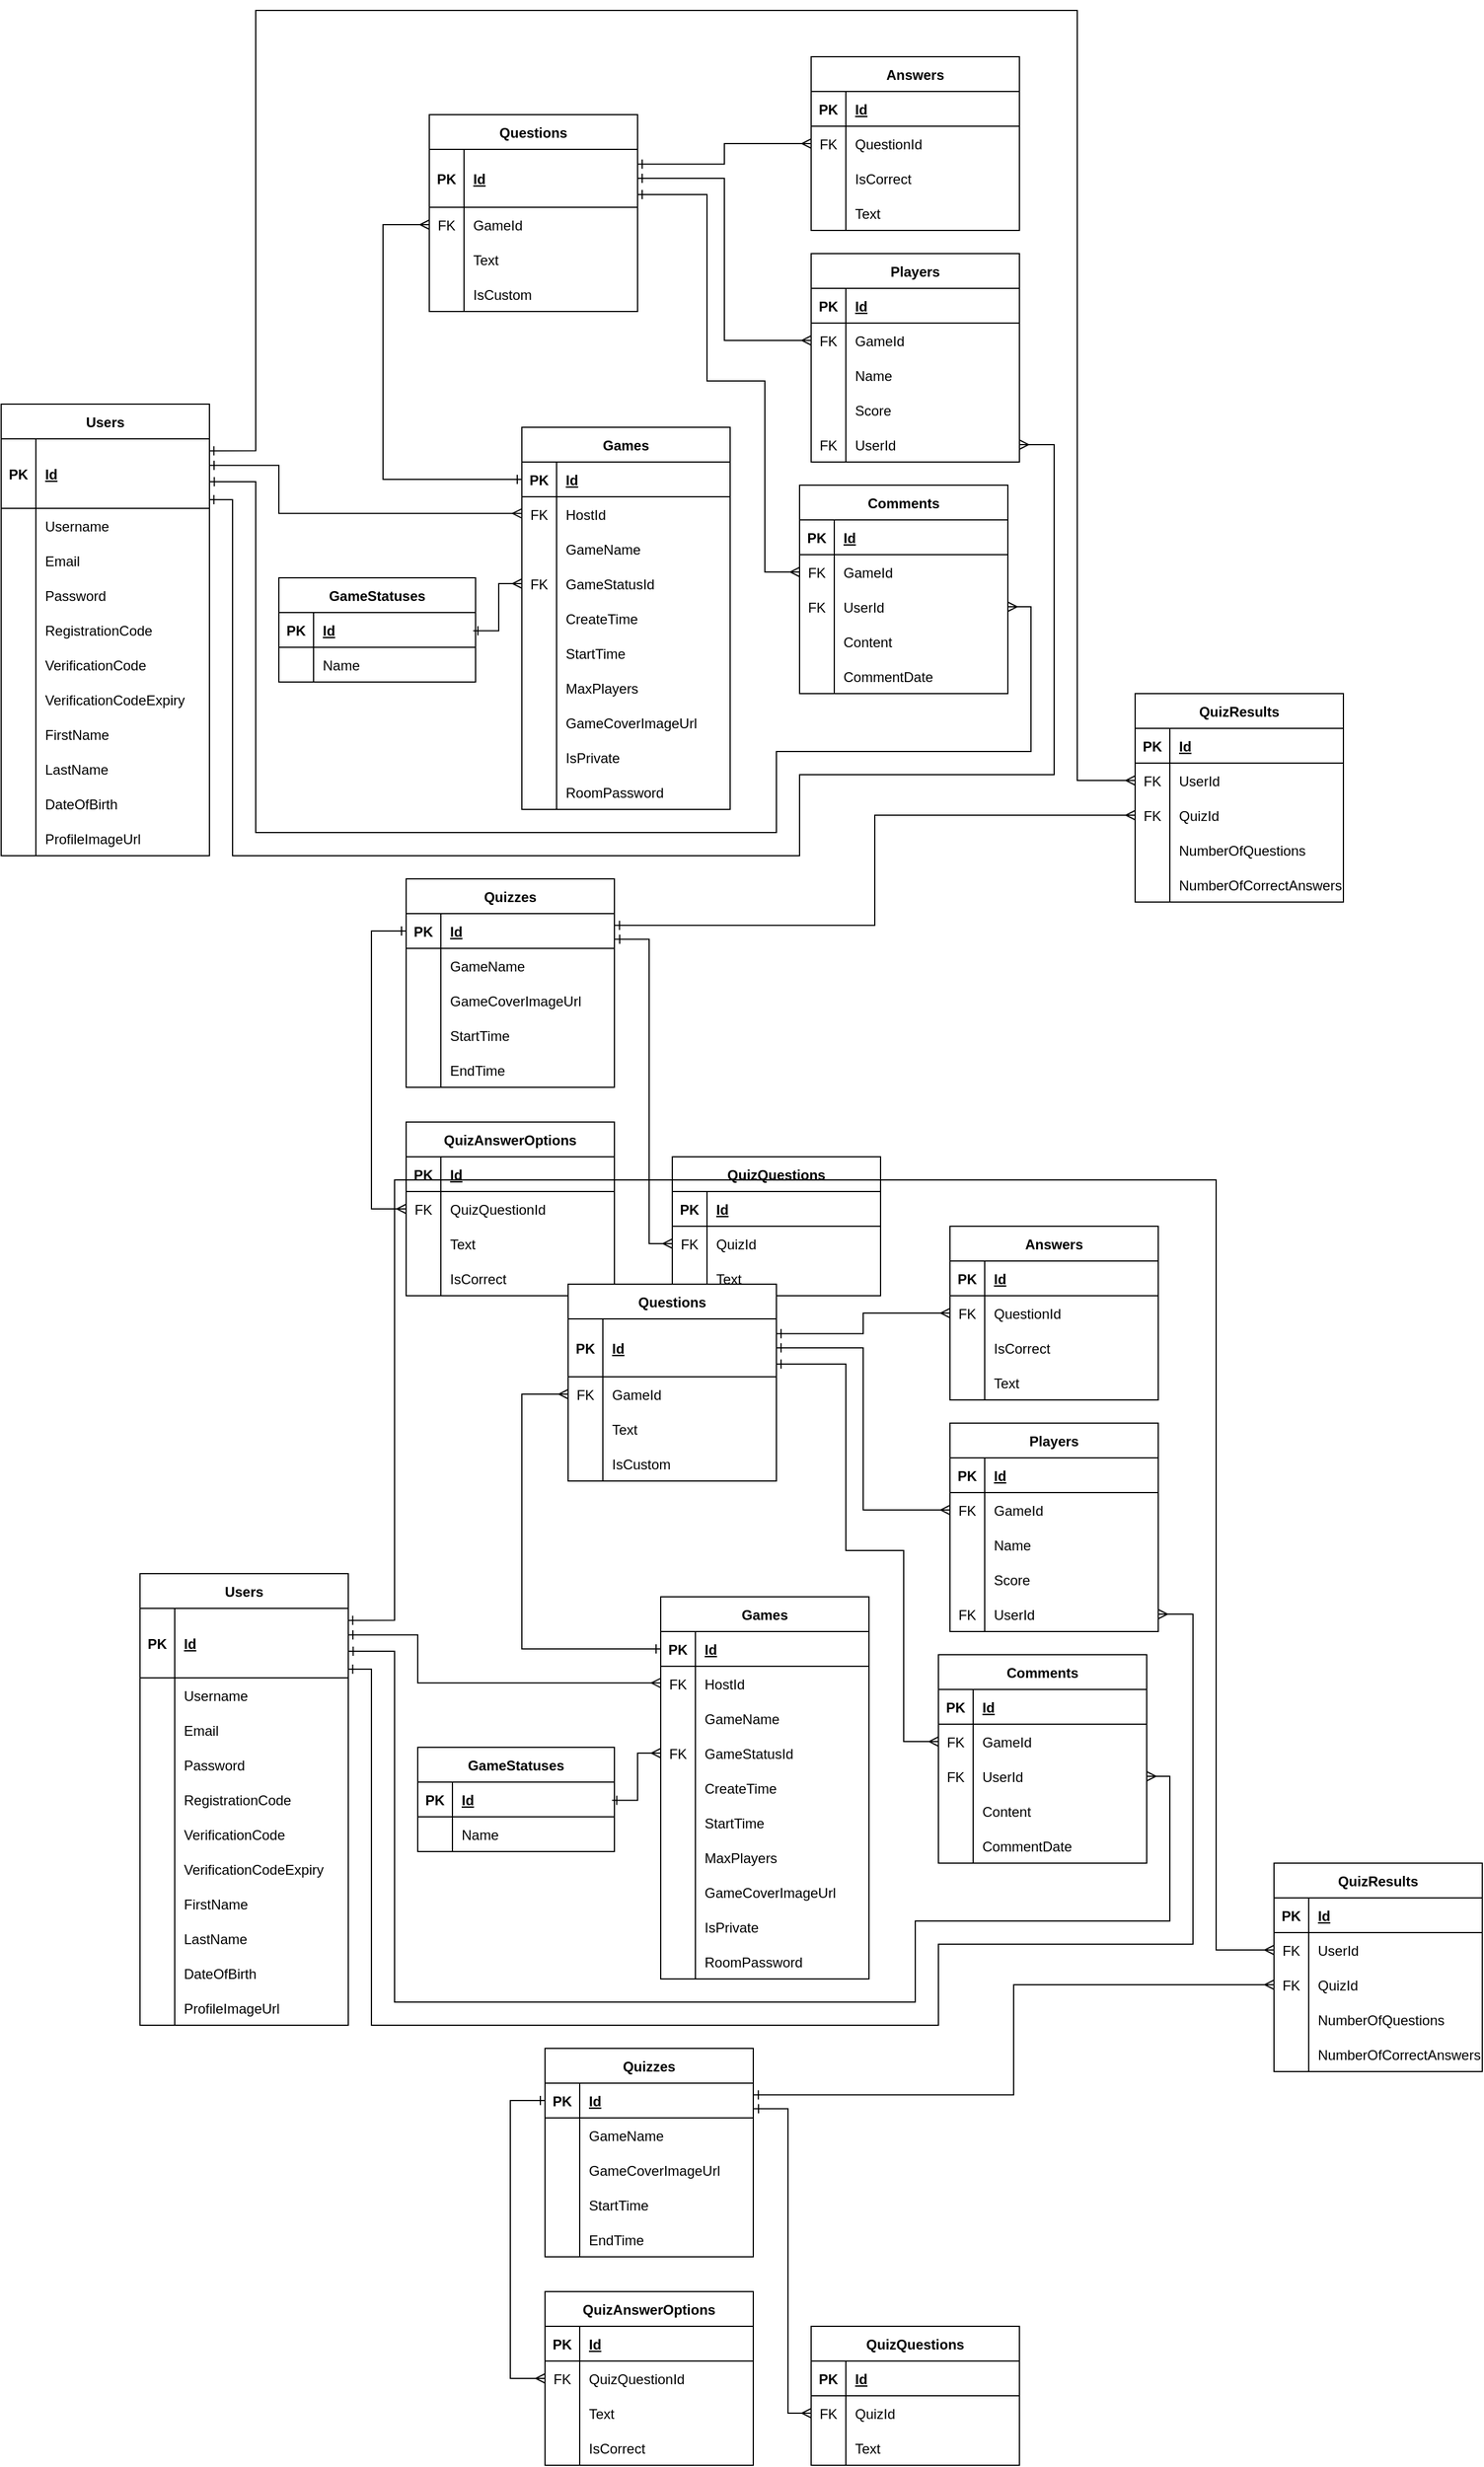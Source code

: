 <mxfile version="24.8.3">
  <diagram name="Page-1" id="-ow4DpQ6KdscyZ0m3crN">
    <mxGraphModel dx="4887" dy="1747" grid="1" gridSize="10" guides="1" tooltips="1" connect="1" arrows="1" fold="1" page="1" pageScale="1" pageWidth="850" pageHeight="1100" math="0" shadow="0">
      <root>
        <mxCell id="0" />
        <mxCell id="1" parent="0" />
        <mxCell id="MdwQHWl-gh4oJ_7FTxUS-2" value="Games" style="shape=table;startSize=30;container=1;collapsible=1;childLayout=tableLayout;fixedRows=1;rowLines=0;fontStyle=1;align=center;resizeLast=1;" vertex="1" parent="1">
          <mxGeometry x="-840" y="1220" width="180" height="330" as="geometry" />
        </mxCell>
        <mxCell id="MdwQHWl-gh4oJ_7FTxUS-3" value="" style="shape=partialRectangle;collapsible=0;dropTarget=0;pointerEvents=0;fillColor=none;points=[[0,0.5],[1,0.5]];portConstraint=eastwest;top=0;left=0;right=0;bottom=1;" vertex="1" parent="MdwQHWl-gh4oJ_7FTxUS-2">
          <mxGeometry y="30" width="180" height="30" as="geometry" />
        </mxCell>
        <mxCell id="MdwQHWl-gh4oJ_7FTxUS-4" value="PK" style="shape=partialRectangle;overflow=hidden;connectable=0;fillColor=none;top=0;left=0;bottom=0;right=0;fontStyle=1;" vertex="1" parent="MdwQHWl-gh4oJ_7FTxUS-3">
          <mxGeometry width="30" height="30" as="geometry">
            <mxRectangle width="30" height="30" as="alternateBounds" />
          </mxGeometry>
        </mxCell>
        <mxCell id="MdwQHWl-gh4oJ_7FTxUS-5" value="Id" style="shape=partialRectangle;overflow=hidden;connectable=0;fillColor=none;top=0;left=0;bottom=0;right=0;align=left;spacingLeft=6;fontStyle=5;" vertex="1" parent="MdwQHWl-gh4oJ_7FTxUS-3">
          <mxGeometry x="30" width="150" height="30" as="geometry">
            <mxRectangle width="150" height="30" as="alternateBounds" />
          </mxGeometry>
        </mxCell>
        <mxCell id="MdwQHWl-gh4oJ_7FTxUS-6" value="" style="shape=partialRectangle;collapsible=0;dropTarget=0;pointerEvents=0;fillColor=none;points=[[0,0.5],[1,0.5]];portConstraint=eastwest;top=0;left=0;right=0;bottom=0;" vertex="1" parent="MdwQHWl-gh4oJ_7FTxUS-2">
          <mxGeometry y="60" width="180" height="30" as="geometry" />
        </mxCell>
        <mxCell id="MdwQHWl-gh4oJ_7FTxUS-7" value="FK" style="shape=partialRectangle;overflow=hidden;connectable=0;fillColor=none;top=0;left=0;bottom=0;right=0;" vertex="1" parent="MdwQHWl-gh4oJ_7FTxUS-6">
          <mxGeometry width="30" height="30" as="geometry">
            <mxRectangle width="30" height="30" as="alternateBounds" />
          </mxGeometry>
        </mxCell>
        <mxCell id="MdwQHWl-gh4oJ_7FTxUS-8" value="HostId" style="shape=partialRectangle;overflow=hidden;connectable=0;fillColor=none;top=0;left=0;bottom=0;right=0;align=left;spacingLeft=6;" vertex="1" parent="MdwQHWl-gh4oJ_7FTxUS-6">
          <mxGeometry x="30" width="150" height="30" as="geometry">
            <mxRectangle width="150" height="30" as="alternateBounds" />
          </mxGeometry>
        </mxCell>
        <mxCell id="MdwQHWl-gh4oJ_7FTxUS-9" style="shape=partialRectangle;collapsible=0;dropTarget=0;pointerEvents=0;fillColor=none;points=[[0,0.5],[1,0.5]];portConstraint=eastwest;top=0;left=0;right=0;bottom=0;" vertex="1" parent="MdwQHWl-gh4oJ_7FTxUS-2">
          <mxGeometry y="90" width="180" height="30" as="geometry" />
        </mxCell>
        <mxCell id="MdwQHWl-gh4oJ_7FTxUS-10" style="shape=partialRectangle;overflow=hidden;connectable=0;fillColor=none;top=0;left=0;bottom=0;right=0;" vertex="1" parent="MdwQHWl-gh4oJ_7FTxUS-9">
          <mxGeometry width="30" height="30" as="geometry">
            <mxRectangle width="30" height="30" as="alternateBounds" />
          </mxGeometry>
        </mxCell>
        <mxCell id="MdwQHWl-gh4oJ_7FTxUS-11" value="GameName" style="shape=partialRectangle;overflow=hidden;connectable=0;fillColor=none;top=0;left=0;bottom=0;right=0;align=left;spacingLeft=6;" vertex="1" parent="MdwQHWl-gh4oJ_7FTxUS-9">
          <mxGeometry x="30" width="150" height="30" as="geometry">
            <mxRectangle width="150" height="30" as="alternateBounds" />
          </mxGeometry>
        </mxCell>
        <mxCell id="MdwQHWl-gh4oJ_7FTxUS-12" style="shape=partialRectangle;collapsible=0;dropTarget=0;pointerEvents=0;fillColor=none;points=[[0,0.5],[1,0.5]];portConstraint=eastwest;top=0;left=0;right=0;bottom=0;" vertex="1" parent="MdwQHWl-gh4oJ_7FTxUS-2">
          <mxGeometry y="120" width="180" height="30" as="geometry" />
        </mxCell>
        <mxCell id="MdwQHWl-gh4oJ_7FTxUS-13" value="FK" style="shape=partialRectangle;overflow=hidden;connectable=0;fillColor=none;top=0;left=0;bottom=0;right=0;" vertex="1" parent="MdwQHWl-gh4oJ_7FTxUS-12">
          <mxGeometry width="30" height="30" as="geometry">
            <mxRectangle width="30" height="30" as="alternateBounds" />
          </mxGeometry>
        </mxCell>
        <mxCell id="MdwQHWl-gh4oJ_7FTxUS-14" value="GameStatusId" style="shape=partialRectangle;overflow=hidden;connectable=0;fillColor=none;top=0;left=0;bottom=0;right=0;align=left;spacingLeft=6;" vertex="1" parent="MdwQHWl-gh4oJ_7FTxUS-12">
          <mxGeometry x="30" width="150" height="30" as="geometry">
            <mxRectangle width="150" height="30" as="alternateBounds" />
          </mxGeometry>
        </mxCell>
        <mxCell id="MdwQHWl-gh4oJ_7FTxUS-15" style="shape=partialRectangle;collapsible=0;dropTarget=0;pointerEvents=0;fillColor=none;points=[[0,0.5],[1,0.5]];portConstraint=eastwest;top=0;left=0;right=0;bottom=0;" vertex="1" parent="MdwQHWl-gh4oJ_7FTxUS-2">
          <mxGeometry y="150" width="180" height="30" as="geometry" />
        </mxCell>
        <mxCell id="MdwQHWl-gh4oJ_7FTxUS-16" style="shape=partialRectangle;overflow=hidden;connectable=0;fillColor=none;top=0;left=0;bottom=0;right=0;" vertex="1" parent="MdwQHWl-gh4oJ_7FTxUS-15">
          <mxGeometry width="30" height="30" as="geometry">
            <mxRectangle width="30" height="30" as="alternateBounds" />
          </mxGeometry>
        </mxCell>
        <mxCell id="MdwQHWl-gh4oJ_7FTxUS-17" value="CreateTime" style="shape=partialRectangle;overflow=hidden;connectable=0;fillColor=none;top=0;left=0;bottom=0;right=0;align=left;spacingLeft=6;" vertex="1" parent="MdwQHWl-gh4oJ_7FTxUS-15">
          <mxGeometry x="30" width="150" height="30" as="geometry">
            <mxRectangle width="150" height="30" as="alternateBounds" />
          </mxGeometry>
        </mxCell>
        <mxCell id="MdwQHWl-gh4oJ_7FTxUS-18" style="shape=partialRectangle;collapsible=0;dropTarget=0;pointerEvents=0;fillColor=none;points=[[0,0.5],[1,0.5]];portConstraint=eastwest;top=0;left=0;right=0;bottom=0;" vertex="1" parent="MdwQHWl-gh4oJ_7FTxUS-2">
          <mxGeometry y="180" width="180" height="30" as="geometry" />
        </mxCell>
        <mxCell id="MdwQHWl-gh4oJ_7FTxUS-19" style="shape=partialRectangle;overflow=hidden;connectable=0;fillColor=none;top=0;left=0;bottom=0;right=0;" vertex="1" parent="MdwQHWl-gh4oJ_7FTxUS-18">
          <mxGeometry width="30" height="30" as="geometry">
            <mxRectangle width="30" height="30" as="alternateBounds" />
          </mxGeometry>
        </mxCell>
        <mxCell id="MdwQHWl-gh4oJ_7FTxUS-20" value="StartTime" style="shape=partialRectangle;overflow=hidden;connectable=0;fillColor=none;top=0;left=0;bottom=0;right=0;align=left;spacingLeft=6;" vertex="1" parent="MdwQHWl-gh4oJ_7FTxUS-18">
          <mxGeometry x="30" width="150" height="30" as="geometry">
            <mxRectangle width="150" height="30" as="alternateBounds" />
          </mxGeometry>
        </mxCell>
        <mxCell id="MdwQHWl-gh4oJ_7FTxUS-21" style="shape=partialRectangle;collapsible=0;dropTarget=0;pointerEvents=0;fillColor=none;points=[[0,0.5],[1,0.5]];portConstraint=eastwest;top=0;left=0;right=0;bottom=0;" vertex="1" parent="MdwQHWl-gh4oJ_7FTxUS-2">
          <mxGeometry y="210" width="180" height="30" as="geometry" />
        </mxCell>
        <mxCell id="MdwQHWl-gh4oJ_7FTxUS-22" style="shape=partialRectangle;overflow=hidden;connectable=0;fillColor=none;top=0;left=0;bottom=0;right=0;" vertex="1" parent="MdwQHWl-gh4oJ_7FTxUS-21">
          <mxGeometry width="30" height="30" as="geometry">
            <mxRectangle width="30" height="30" as="alternateBounds" />
          </mxGeometry>
        </mxCell>
        <mxCell id="MdwQHWl-gh4oJ_7FTxUS-23" value="MaxPlayers" style="shape=partialRectangle;overflow=hidden;connectable=0;fillColor=none;top=0;left=0;bottom=0;right=0;align=left;spacingLeft=6;" vertex="1" parent="MdwQHWl-gh4oJ_7FTxUS-21">
          <mxGeometry x="30" width="150" height="30" as="geometry">
            <mxRectangle width="150" height="30" as="alternateBounds" />
          </mxGeometry>
        </mxCell>
        <mxCell id="MdwQHWl-gh4oJ_7FTxUS-24" style="shape=partialRectangle;collapsible=0;dropTarget=0;pointerEvents=0;fillColor=none;points=[[0,0.5],[1,0.5]];portConstraint=eastwest;top=0;left=0;right=0;bottom=0;" vertex="1" parent="MdwQHWl-gh4oJ_7FTxUS-2">
          <mxGeometry y="240" width="180" height="30" as="geometry" />
        </mxCell>
        <mxCell id="MdwQHWl-gh4oJ_7FTxUS-25" style="shape=partialRectangle;overflow=hidden;connectable=0;fillColor=none;top=0;left=0;bottom=0;right=0;" vertex="1" parent="MdwQHWl-gh4oJ_7FTxUS-24">
          <mxGeometry width="30" height="30" as="geometry">
            <mxRectangle width="30" height="30" as="alternateBounds" />
          </mxGeometry>
        </mxCell>
        <mxCell id="MdwQHWl-gh4oJ_7FTxUS-26" value="GameCoverImageUrl" style="shape=partialRectangle;overflow=hidden;connectable=0;fillColor=none;top=0;left=0;bottom=0;right=0;align=left;spacingLeft=6;" vertex="1" parent="MdwQHWl-gh4oJ_7FTxUS-24">
          <mxGeometry x="30" width="150" height="30" as="geometry">
            <mxRectangle width="150" height="30" as="alternateBounds" />
          </mxGeometry>
        </mxCell>
        <mxCell id="MdwQHWl-gh4oJ_7FTxUS-27" style="shape=partialRectangle;collapsible=0;dropTarget=0;pointerEvents=0;fillColor=none;points=[[0,0.5],[1,0.5]];portConstraint=eastwest;top=0;left=0;right=0;bottom=0;" vertex="1" parent="MdwQHWl-gh4oJ_7FTxUS-2">
          <mxGeometry y="270" width="180" height="30" as="geometry" />
        </mxCell>
        <mxCell id="MdwQHWl-gh4oJ_7FTxUS-28" style="shape=partialRectangle;overflow=hidden;connectable=0;fillColor=none;top=0;left=0;bottom=0;right=0;" vertex="1" parent="MdwQHWl-gh4oJ_7FTxUS-27">
          <mxGeometry width="30" height="30" as="geometry">
            <mxRectangle width="30" height="30" as="alternateBounds" />
          </mxGeometry>
        </mxCell>
        <mxCell id="MdwQHWl-gh4oJ_7FTxUS-29" value="IsPrivate" style="shape=partialRectangle;overflow=hidden;connectable=0;fillColor=none;top=0;left=0;bottom=0;right=0;align=left;spacingLeft=6;" vertex="1" parent="MdwQHWl-gh4oJ_7FTxUS-27">
          <mxGeometry x="30" width="150" height="30" as="geometry">
            <mxRectangle width="150" height="30" as="alternateBounds" />
          </mxGeometry>
        </mxCell>
        <mxCell id="MdwQHWl-gh4oJ_7FTxUS-30" style="shape=partialRectangle;collapsible=0;dropTarget=0;pointerEvents=0;fillColor=none;points=[[0,0.5],[1,0.5]];portConstraint=eastwest;top=0;left=0;right=0;bottom=0;" vertex="1" parent="MdwQHWl-gh4oJ_7FTxUS-2">
          <mxGeometry y="300" width="180" height="30" as="geometry" />
        </mxCell>
        <mxCell id="MdwQHWl-gh4oJ_7FTxUS-31" style="shape=partialRectangle;overflow=hidden;connectable=0;fillColor=none;top=0;left=0;bottom=0;right=0;" vertex="1" parent="MdwQHWl-gh4oJ_7FTxUS-30">
          <mxGeometry width="30" height="30" as="geometry">
            <mxRectangle width="30" height="30" as="alternateBounds" />
          </mxGeometry>
        </mxCell>
        <mxCell id="MdwQHWl-gh4oJ_7FTxUS-32" value="RoomPassword" style="shape=partialRectangle;overflow=hidden;connectable=0;fillColor=none;top=0;left=0;bottom=0;right=0;align=left;spacingLeft=6;" vertex="1" parent="MdwQHWl-gh4oJ_7FTxUS-30">
          <mxGeometry x="30" width="150" height="30" as="geometry">
            <mxRectangle width="150" height="30" as="alternateBounds" />
          </mxGeometry>
        </mxCell>
        <mxCell id="MdwQHWl-gh4oJ_7FTxUS-33" value="Answers" style="shape=table;startSize=30;container=1;collapsible=1;childLayout=tableLayout;fixedRows=1;rowLines=0;fontStyle=1;align=center;resizeLast=1;" vertex="1" parent="1">
          <mxGeometry x="-590" y="900" width="180" height="150" as="geometry" />
        </mxCell>
        <mxCell id="MdwQHWl-gh4oJ_7FTxUS-34" value="" style="shape=partialRectangle;collapsible=0;dropTarget=0;pointerEvents=0;fillColor=none;points=[[0,0.5],[1,0.5]];portConstraint=eastwest;top=0;left=0;right=0;bottom=1;" vertex="1" parent="MdwQHWl-gh4oJ_7FTxUS-33">
          <mxGeometry y="30" width="180" height="30" as="geometry" />
        </mxCell>
        <mxCell id="MdwQHWl-gh4oJ_7FTxUS-35" value="PK" style="shape=partialRectangle;overflow=hidden;connectable=0;fillColor=none;top=0;left=0;bottom=0;right=0;fontStyle=1;" vertex="1" parent="MdwQHWl-gh4oJ_7FTxUS-34">
          <mxGeometry width="30" height="30" as="geometry">
            <mxRectangle width="30" height="30" as="alternateBounds" />
          </mxGeometry>
        </mxCell>
        <mxCell id="MdwQHWl-gh4oJ_7FTxUS-36" value="Id" style="shape=partialRectangle;overflow=hidden;connectable=0;fillColor=none;top=0;left=0;bottom=0;right=0;align=left;spacingLeft=6;fontStyle=5;" vertex="1" parent="MdwQHWl-gh4oJ_7FTxUS-34">
          <mxGeometry x="30" width="150" height="30" as="geometry">
            <mxRectangle width="150" height="30" as="alternateBounds" />
          </mxGeometry>
        </mxCell>
        <mxCell id="MdwQHWl-gh4oJ_7FTxUS-37" value="" style="shape=partialRectangle;collapsible=0;dropTarget=0;pointerEvents=0;fillColor=none;points=[[0,0.5],[1,0.5]];portConstraint=eastwest;top=0;left=0;right=0;bottom=0;" vertex="1" parent="MdwQHWl-gh4oJ_7FTxUS-33">
          <mxGeometry y="60" width="180" height="30" as="geometry" />
        </mxCell>
        <mxCell id="MdwQHWl-gh4oJ_7FTxUS-38" value="FK" style="shape=partialRectangle;overflow=hidden;connectable=0;fillColor=none;top=0;left=0;bottom=0;right=0;" vertex="1" parent="MdwQHWl-gh4oJ_7FTxUS-37">
          <mxGeometry width="30" height="30" as="geometry">
            <mxRectangle width="30" height="30" as="alternateBounds" />
          </mxGeometry>
        </mxCell>
        <mxCell id="MdwQHWl-gh4oJ_7FTxUS-39" value="QuestionId" style="shape=partialRectangle;overflow=hidden;connectable=0;fillColor=none;top=0;left=0;bottom=0;right=0;align=left;spacingLeft=6;" vertex="1" parent="MdwQHWl-gh4oJ_7FTxUS-37">
          <mxGeometry x="30" width="150" height="30" as="geometry">
            <mxRectangle width="150" height="30" as="alternateBounds" />
          </mxGeometry>
        </mxCell>
        <mxCell id="MdwQHWl-gh4oJ_7FTxUS-40" style="shape=partialRectangle;collapsible=0;dropTarget=0;pointerEvents=0;fillColor=none;points=[[0,0.5],[1,0.5]];portConstraint=eastwest;top=0;left=0;right=0;bottom=0;" vertex="1" parent="MdwQHWl-gh4oJ_7FTxUS-33">
          <mxGeometry y="90" width="180" height="30" as="geometry" />
        </mxCell>
        <mxCell id="MdwQHWl-gh4oJ_7FTxUS-41" value="" style="shape=partialRectangle;overflow=hidden;connectable=0;fillColor=none;top=0;left=0;bottom=0;right=0;" vertex="1" parent="MdwQHWl-gh4oJ_7FTxUS-40">
          <mxGeometry width="30" height="30" as="geometry">
            <mxRectangle width="30" height="30" as="alternateBounds" />
          </mxGeometry>
        </mxCell>
        <mxCell id="MdwQHWl-gh4oJ_7FTxUS-42" value="IsCorrect" style="shape=partialRectangle;overflow=hidden;connectable=0;fillColor=none;top=0;left=0;bottom=0;right=0;align=left;spacingLeft=6;" vertex="1" parent="MdwQHWl-gh4oJ_7FTxUS-40">
          <mxGeometry x="30" width="150" height="30" as="geometry">
            <mxRectangle width="150" height="30" as="alternateBounds" />
          </mxGeometry>
        </mxCell>
        <mxCell id="MdwQHWl-gh4oJ_7FTxUS-43" style="shape=partialRectangle;collapsible=0;dropTarget=0;pointerEvents=0;fillColor=none;points=[[0,0.5],[1,0.5]];portConstraint=eastwest;top=0;left=0;right=0;bottom=0;" vertex="1" parent="MdwQHWl-gh4oJ_7FTxUS-33">
          <mxGeometry y="120" width="180" height="30" as="geometry" />
        </mxCell>
        <mxCell id="MdwQHWl-gh4oJ_7FTxUS-44" style="shape=partialRectangle;overflow=hidden;connectable=0;fillColor=none;top=0;left=0;bottom=0;right=0;" vertex="1" parent="MdwQHWl-gh4oJ_7FTxUS-43">
          <mxGeometry width="30" height="30" as="geometry">
            <mxRectangle width="30" height="30" as="alternateBounds" />
          </mxGeometry>
        </mxCell>
        <mxCell id="MdwQHWl-gh4oJ_7FTxUS-45" value="Text" style="shape=partialRectangle;overflow=hidden;connectable=0;fillColor=none;top=0;left=0;bottom=0;right=0;align=left;spacingLeft=6;" vertex="1" parent="MdwQHWl-gh4oJ_7FTxUS-43">
          <mxGeometry x="30" width="150" height="30" as="geometry">
            <mxRectangle width="150" height="30" as="alternateBounds" />
          </mxGeometry>
        </mxCell>
        <mxCell id="MdwQHWl-gh4oJ_7FTxUS-52" value="Comments" style="shape=table;startSize=30;container=1;collapsible=1;childLayout=tableLayout;fixedRows=1;rowLines=0;fontStyle=1;align=center;resizeLast=1;" vertex="1" parent="1">
          <mxGeometry x="-600" y="1270" width="180" height="180" as="geometry" />
        </mxCell>
        <mxCell id="MdwQHWl-gh4oJ_7FTxUS-53" value="" style="shape=partialRectangle;collapsible=0;dropTarget=0;pointerEvents=0;fillColor=none;points=[[0,0.5],[1,0.5]];portConstraint=eastwest;top=0;left=0;right=0;bottom=1;" vertex="1" parent="MdwQHWl-gh4oJ_7FTxUS-52">
          <mxGeometry y="30" width="180" height="30" as="geometry" />
        </mxCell>
        <mxCell id="MdwQHWl-gh4oJ_7FTxUS-54" value="PK" style="shape=partialRectangle;overflow=hidden;connectable=0;fillColor=none;top=0;left=0;bottom=0;right=0;fontStyle=1;" vertex="1" parent="MdwQHWl-gh4oJ_7FTxUS-53">
          <mxGeometry width="30" height="30" as="geometry">
            <mxRectangle width="30" height="30" as="alternateBounds" />
          </mxGeometry>
        </mxCell>
        <mxCell id="MdwQHWl-gh4oJ_7FTxUS-55" value="Id" style="shape=partialRectangle;overflow=hidden;connectable=0;fillColor=none;top=0;left=0;bottom=0;right=0;align=left;spacingLeft=6;fontStyle=5;" vertex="1" parent="MdwQHWl-gh4oJ_7FTxUS-53">
          <mxGeometry x="30" width="150" height="30" as="geometry">
            <mxRectangle width="150" height="30" as="alternateBounds" />
          </mxGeometry>
        </mxCell>
        <mxCell id="MdwQHWl-gh4oJ_7FTxUS-56" value="" style="shape=partialRectangle;collapsible=0;dropTarget=0;pointerEvents=0;fillColor=none;points=[[0,0.5],[1,0.5]];portConstraint=eastwest;top=0;left=0;right=0;bottom=0;" vertex="1" parent="MdwQHWl-gh4oJ_7FTxUS-52">
          <mxGeometry y="60" width="180" height="30" as="geometry" />
        </mxCell>
        <mxCell id="MdwQHWl-gh4oJ_7FTxUS-57" value="FK" style="shape=partialRectangle;overflow=hidden;connectable=0;fillColor=none;top=0;left=0;bottom=0;right=0;" vertex="1" parent="MdwQHWl-gh4oJ_7FTxUS-56">
          <mxGeometry width="30" height="30" as="geometry">
            <mxRectangle width="30" height="30" as="alternateBounds" />
          </mxGeometry>
        </mxCell>
        <mxCell id="MdwQHWl-gh4oJ_7FTxUS-58" value="GameId" style="shape=partialRectangle;overflow=hidden;connectable=0;fillColor=none;top=0;left=0;bottom=0;right=0;align=left;spacingLeft=6;" vertex="1" parent="MdwQHWl-gh4oJ_7FTxUS-56">
          <mxGeometry x="30" width="150" height="30" as="geometry">
            <mxRectangle width="150" height="30" as="alternateBounds" />
          </mxGeometry>
        </mxCell>
        <mxCell id="MdwQHWl-gh4oJ_7FTxUS-59" style="shape=partialRectangle;collapsible=0;dropTarget=0;pointerEvents=0;fillColor=none;points=[[0,0.5],[1,0.5]];portConstraint=eastwest;top=0;left=0;right=0;bottom=0;" vertex="1" parent="MdwQHWl-gh4oJ_7FTxUS-52">
          <mxGeometry y="90" width="180" height="30" as="geometry" />
        </mxCell>
        <mxCell id="MdwQHWl-gh4oJ_7FTxUS-60" value="FK" style="shape=partialRectangle;overflow=hidden;connectable=0;fillColor=none;top=0;left=0;bottom=0;right=0;" vertex="1" parent="MdwQHWl-gh4oJ_7FTxUS-59">
          <mxGeometry width="30" height="30" as="geometry">
            <mxRectangle width="30" height="30" as="alternateBounds" />
          </mxGeometry>
        </mxCell>
        <mxCell id="MdwQHWl-gh4oJ_7FTxUS-61" value="UserId" style="shape=partialRectangle;overflow=hidden;connectable=0;fillColor=none;top=0;left=0;bottom=0;right=0;align=left;spacingLeft=6;" vertex="1" parent="MdwQHWl-gh4oJ_7FTxUS-59">
          <mxGeometry x="30" width="150" height="30" as="geometry">
            <mxRectangle width="150" height="30" as="alternateBounds" />
          </mxGeometry>
        </mxCell>
        <mxCell id="MdwQHWl-gh4oJ_7FTxUS-62" style="shape=partialRectangle;collapsible=0;dropTarget=0;pointerEvents=0;fillColor=none;points=[[0,0.5],[1,0.5]];portConstraint=eastwest;top=0;left=0;right=0;bottom=0;" vertex="1" parent="MdwQHWl-gh4oJ_7FTxUS-52">
          <mxGeometry y="120" width="180" height="30" as="geometry" />
        </mxCell>
        <mxCell id="MdwQHWl-gh4oJ_7FTxUS-63" style="shape=partialRectangle;overflow=hidden;connectable=0;fillColor=none;top=0;left=0;bottom=0;right=0;" vertex="1" parent="MdwQHWl-gh4oJ_7FTxUS-62">
          <mxGeometry width="30" height="30" as="geometry">
            <mxRectangle width="30" height="30" as="alternateBounds" />
          </mxGeometry>
        </mxCell>
        <mxCell id="MdwQHWl-gh4oJ_7FTxUS-64" value="Content" style="shape=partialRectangle;overflow=hidden;connectable=0;fillColor=none;top=0;left=0;bottom=0;right=0;align=left;spacingLeft=6;" vertex="1" parent="MdwQHWl-gh4oJ_7FTxUS-62">
          <mxGeometry x="30" width="150" height="30" as="geometry">
            <mxRectangle width="150" height="30" as="alternateBounds" />
          </mxGeometry>
        </mxCell>
        <mxCell id="MdwQHWl-gh4oJ_7FTxUS-65" style="shape=partialRectangle;collapsible=0;dropTarget=0;pointerEvents=0;fillColor=none;points=[[0,0.5],[1,0.5]];portConstraint=eastwest;top=0;left=0;right=0;bottom=0;" vertex="1" parent="MdwQHWl-gh4oJ_7FTxUS-52">
          <mxGeometry y="150" width="180" height="30" as="geometry" />
        </mxCell>
        <mxCell id="MdwQHWl-gh4oJ_7FTxUS-66" style="shape=partialRectangle;overflow=hidden;connectable=0;fillColor=none;top=0;left=0;bottom=0;right=0;" vertex="1" parent="MdwQHWl-gh4oJ_7FTxUS-65">
          <mxGeometry width="30" height="30" as="geometry">
            <mxRectangle width="30" height="30" as="alternateBounds" />
          </mxGeometry>
        </mxCell>
        <mxCell id="MdwQHWl-gh4oJ_7FTxUS-67" value="CommentDate" style="shape=partialRectangle;overflow=hidden;connectable=0;fillColor=none;top=0;left=0;bottom=0;right=0;align=left;spacingLeft=6;" vertex="1" parent="MdwQHWl-gh4oJ_7FTxUS-65">
          <mxGeometry x="30" width="150" height="30" as="geometry">
            <mxRectangle width="150" height="30" as="alternateBounds" />
          </mxGeometry>
        </mxCell>
        <mxCell id="MdwQHWl-gh4oJ_7FTxUS-68" value="GameStatuses" style="shape=table;startSize=30;container=1;collapsible=1;childLayout=tableLayout;fixedRows=1;rowLines=0;fontStyle=1;align=center;resizeLast=1;" vertex="1" parent="1">
          <mxGeometry x="-1050" y="1350" width="170" height="90" as="geometry" />
        </mxCell>
        <mxCell id="MdwQHWl-gh4oJ_7FTxUS-69" value="" style="shape=partialRectangle;collapsible=0;dropTarget=0;pointerEvents=0;fillColor=none;points=[[0,0.5],[1,0.5]];portConstraint=eastwest;top=0;left=0;right=0;bottom=1;" vertex="1" parent="MdwQHWl-gh4oJ_7FTxUS-68">
          <mxGeometry y="30" width="170" height="30" as="geometry" />
        </mxCell>
        <mxCell id="MdwQHWl-gh4oJ_7FTxUS-70" value="PK" style="shape=partialRectangle;overflow=hidden;connectable=0;fillColor=none;top=0;left=0;bottom=0;right=0;fontStyle=1;" vertex="1" parent="MdwQHWl-gh4oJ_7FTxUS-69">
          <mxGeometry width="30" height="30" as="geometry">
            <mxRectangle width="30" height="30" as="alternateBounds" />
          </mxGeometry>
        </mxCell>
        <mxCell id="MdwQHWl-gh4oJ_7FTxUS-71" value="Id" style="shape=partialRectangle;overflow=hidden;connectable=0;fillColor=none;top=0;left=0;bottom=0;right=0;align=left;spacingLeft=6;fontStyle=5;" vertex="1" parent="MdwQHWl-gh4oJ_7FTxUS-69">
          <mxGeometry x="30" width="140" height="30" as="geometry">
            <mxRectangle width="140" height="30" as="alternateBounds" />
          </mxGeometry>
        </mxCell>
        <mxCell id="MdwQHWl-gh4oJ_7FTxUS-72" value="" style="shape=partialRectangle;collapsible=0;dropTarget=0;pointerEvents=0;fillColor=none;points=[[0,0.5],[1,0.5]];portConstraint=eastwest;top=0;left=0;right=0;bottom=0;" vertex="1" parent="MdwQHWl-gh4oJ_7FTxUS-68">
          <mxGeometry y="60" width="170" height="30" as="geometry" />
        </mxCell>
        <mxCell id="MdwQHWl-gh4oJ_7FTxUS-73" value="" style="shape=partialRectangle;overflow=hidden;connectable=0;fillColor=none;top=0;left=0;bottom=0;right=0;" vertex="1" parent="MdwQHWl-gh4oJ_7FTxUS-72">
          <mxGeometry width="30" height="30" as="geometry">
            <mxRectangle width="30" height="30" as="alternateBounds" />
          </mxGeometry>
        </mxCell>
        <mxCell id="MdwQHWl-gh4oJ_7FTxUS-74" value="Name" style="shape=partialRectangle;overflow=hidden;connectable=0;fillColor=none;top=0;left=0;bottom=0;right=0;align=left;spacingLeft=6;" vertex="1" parent="MdwQHWl-gh4oJ_7FTxUS-72">
          <mxGeometry x="30" width="140" height="30" as="geometry">
            <mxRectangle width="140" height="30" as="alternateBounds" />
          </mxGeometry>
        </mxCell>
        <mxCell id="MdwQHWl-gh4oJ_7FTxUS-81" value="Players" style="shape=table;startSize=30;container=1;collapsible=1;childLayout=tableLayout;fixedRows=1;rowLines=0;fontStyle=1;align=center;resizeLast=1;" vertex="1" parent="1">
          <mxGeometry x="-590" y="1070" width="180" height="180" as="geometry" />
        </mxCell>
        <mxCell id="MdwQHWl-gh4oJ_7FTxUS-82" value="" style="shape=partialRectangle;collapsible=0;dropTarget=0;pointerEvents=0;fillColor=none;points=[[0,0.5],[1,0.5]];portConstraint=eastwest;top=0;left=0;right=0;bottom=1;" vertex="1" parent="MdwQHWl-gh4oJ_7FTxUS-81">
          <mxGeometry y="30" width="180" height="30" as="geometry" />
        </mxCell>
        <mxCell id="MdwQHWl-gh4oJ_7FTxUS-83" value="PK" style="shape=partialRectangle;overflow=hidden;connectable=0;fillColor=none;top=0;left=0;bottom=0;right=0;fontStyle=1;" vertex="1" parent="MdwQHWl-gh4oJ_7FTxUS-82">
          <mxGeometry width="30" height="30" as="geometry">
            <mxRectangle width="30" height="30" as="alternateBounds" />
          </mxGeometry>
        </mxCell>
        <mxCell id="MdwQHWl-gh4oJ_7FTxUS-84" value="Id" style="shape=partialRectangle;overflow=hidden;connectable=0;fillColor=none;top=0;left=0;bottom=0;right=0;align=left;spacingLeft=6;fontStyle=5;" vertex="1" parent="MdwQHWl-gh4oJ_7FTxUS-82">
          <mxGeometry x="30" width="150" height="30" as="geometry">
            <mxRectangle width="150" height="30" as="alternateBounds" />
          </mxGeometry>
        </mxCell>
        <mxCell id="MdwQHWl-gh4oJ_7FTxUS-85" value="" style="shape=partialRectangle;collapsible=0;dropTarget=0;pointerEvents=0;fillColor=none;points=[[0,0.5],[1,0.5]];portConstraint=eastwest;top=0;left=0;right=0;bottom=0;" vertex="1" parent="MdwQHWl-gh4oJ_7FTxUS-81">
          <mxGeometry y="60" width="180" height="30" as="geometry" />
        </mxCell>
        <mxCell id="MdwQHWl-gh4oJ_7FTxUS-86" value="FK" style="shape=partialRectangle;overflow=hidden;connectable=0;fillColor=none;top=0;left=0;bottom=0;right=0;" vertex="1" parent="MdwQHWl-gh4oJ_7FTxUS-85">
          <mxGeometry width="30" height="30" as="geometry">
            <mxRectangle width="30" height="30" as="alternateBounds" />
          </mxGeometry>
        </mxCell>
        <mxCell id="MdwQHWl-gh4oJ_7FTxUS-87" value="GameId" style="shape=partialRectangle;overflow=hidden;connectable=0;fillColor=none;top=0;left=0;bottom=0;right=0;align=left;spacingLeft=6;" vertex="1" parent="MdwQHWl-gh4oJ_7FTxUS-85">
          <mxGeometry x="30" width="150" height="30" as="geometry">
            <mxRectangle width="150" height="30" as="alternateBounds" />
          </mxGeometry>
        </mxCell>
        <mxCell id="MdwQHWl-gh4oJ_7FTxUS-88" style="shape=partialRectangle;collapsible=0;dropTarget=0;pointerEvents=0;fillColor=none;points=[[0,0.5],[1,0.5]];portConstraint=eastwest;top=0;left=0;right=0;bottom=0;" vertex="1" parent="MdwQHWl-gh4oJ_7FTxUS-81">
          <mxGeometry y="90" width="180" height="30" as="geometry" />
        </mxCell>
        <mxCell id="MdwQHWl-gh4oJ_7FTxUS-89" style="shape=partialRectangle;overflow=hidden;connectable=0;fillColor=none;top=0;left=0;bottom=0;right=0;" vertex="1" parent="MdwQHWl-gh4oJ_7FTxUS-88">
          <mxGeometry width="30" height="30" as="geometry">
            <mxRectangle width="30" height="30" as="alternateBounds" />
          </mxGeometry>
        </mxCell>
        <mxCell id="MdwQHWl-gh4oJ_7FTxUS-90" value="Name" style="shape=partialRectangle;overflow=hidden;connectable=0;fillColor=none;top=0;left=0;bottom=0;right=0;align=left;spacingLeft=6;" vertex="1" parent="MdwQHWl-gh4oJ_7FTxUS-88">
          <mxGeometry x="30" width="150" height="30" as="geometry">
            <mxRectangle width="150" height="30" as="alternateBounds" />
          </mxGeometry>
        </mxCell>
        <mxCell id="MdwQHWl-gh4oJ_7FTxUS-91" style="shape=partialRectangle;collapsible=0;dropTarget=0;pointerEvents=0;fillColor=none;points=[[0,0.5],[1,0.5]];portConstraint=eastwest;top=0;left=0;right=0;bottom=0;" vertex="1" parent="MdwQHWl-gh4oJ_7FTxUS-81">
          <mxGeometry y="120" width="180" height="30" as="geometry" />
        </mxCell>
        <mxCell id="MdwQHWl-gh4oJ_7FTxUS-92" style="shape=partialRectangle;overflow=hidden;connectable=0;fillColor=none;top=0;left=0;bottom=0;right=0;" vertex="1" parent="MdwQHWl-gh4oJ_7FTxUS-91">
          <mxGeometry width="30" height="30" as="geometry">
            <mxRectangle width="30" height="30" as="alternateBounds" />
          </mxGeometry>
        </mxCell>
        <mxCell id="MdwQHWl-gh4oJ_7FTxUS-93" value="Score" style="shape=partialRectangle;overflow=hidden;connectable=0;fillColor=none;top=0;left=0;bottom=0;right=0;align=left;spacingLeft=6;" vertex="1" parent="MdwQHWl-gh4oJ_7FTxUS-91">
          <mxGeometry x="30" width="150" height="30" as="geometry">
            <mxRectangle width="150" height="30" as="alternateBounds" />
          </mxGeometry>
        </mxCell>
        <mxCell id="MdwQHWl-gh4oJ_7FTxUS-94" style="shape=partialRectangle;collapsible=0;dropTarget=0;pointerEvents=0;fillColor=none;points=[[0,0.5],[1,0.5]];portConstraint=eastwest;top=0;left=0;right=0;bottom=0;" vertex="1" parent="MdwQHWl-gh4oJ_7FTxUS-81">
          <mxGeometry y="150" width="180" height="30" as="geometry" />
        </mxCell>
        <mxCell id="MdwQHWl-gh4oJ_7FTxUS-95" value="FK" style="shape=partialRectangle;overflow=hidden;connectable=0;fillColor=none;top=0;left=0;bottom=0;right=0;" vertex="1" parent="MdwQHWl-gh4oJ_7FTxUS-94">
          <mxGeometry width="30" height="30" as="geometry">
            <mxRectangle width="30" height="30" as="alternateBounds" />
          </mxGeometry>
        </mxCell>
        <mxCell id="MdwQHWl-gh4oJ_7FTxUS-96" value="UserId" style="shape=partialRectangle;overflow=hidden;connectable=0;fillColor=none;top=0;left=0;bottom=0;right=0;align=left;spacingLeft=6;" vertex="1" parent="MdwQHWl-gh4oJ_7FTxUS-94">
          <mxGeometry x="30" width="150" height="30" as="geometry">
            <mxRectangle width="150" height="30" as="alternateBounds" />
          </mxGeometry>
        </mxCell>
        <mxCell id="MdwQHWl-gh4oJ_7FTxUS-113" value="Questions" style="shape=table;startSize=30;container=1;collapsible=1;childLayout=tableLayout;fixedRows=1;rowLines=0;fontStyle=1;align=center;resizeLast=1;" vertex="1" parent="1">
          <mxGeometry x="-920" y="950" width="180" height="170" as="geometry" />
        </mxCell>
        <mxCell id="MdwQHWl-gh4oJ_7FTxUS-114" value="" style="shape=partialRectangle;collapsible=0;dropTarget=0;pointerEvents=0;fillColor=none;points=[[0,0.5],[1,0.5]];portConstraint=eastwest;top=0;left=0;right=0;bottom=1;" vertex="1" parent="MdwQHWl-gh4oJ_7FTxUS-113">
          <mxGeometry y="30" width="180" height="50" as="geometry" />
        </mxCell>
        <mxCell id="MdwQHWl-gh4oJ_7FTxUS-115" value="PK" style="shape=partialRectangle;overflow=hidden;connectable=0;fillColor=none;top=0;left=0;bottom=0;right=0;fontStyle=1;" vertex="1" parent="MdwQHWl-gh4oJ_7FTxUS-114">
          <mxGeometry width="30" height="50" as="geometry">
            <mxRectangle width="30" height="50" as="alternateBounds" />
          </mxGeometry>
        </mxCell>
        <mxCell id="MdwQHWl-gh4oJ_7FTxUS-116" value="Id" style="shape=partialRectangle;overflow=hidden;connectable=0;fillColor=none;top=0;left=0;bottom=0;right=0;align=left;spacingLeft=6;fontStyle=5;" vertex="1" parent="MdwQHWl-gh4oJ_7FTxUS-114">
          <mxGeometry x="30" width="150" height="50" as="geometry">
            <mxRectangle width="150" height="50" as="alternateBounds" />
          </mxGeometry>
        </mxCell>
        <mxCell id="MdwQHWl-gh4oJ_7FTxUS-117" style="shape=partialRectangle;collapsible=0;dropTarget=0;pointerEvents=0;fillColor=none;points=[[0,0.5],[1,0.5]];portConstraint=eastwest;top=0;left=0;right=0;bottom=0;" vertex="1" parent="MdwQHWl-gh4oJ_7FTxUS-113">
          <mxGeometry y="80" width="180" height="30" as="geometry" />
        </mxCell>
        <mxCell id="MdwQHWl-gh4oJ_7FTxUS-118" value="FK" style="shape=partialRectangle;overflow=hidden;connectable=0;fillColor=none;top=0;left=0;bottom=0;right=0;" vertex="1" parent="MdwQHWl-gh4oJ_7FTxUS-117">
          <mxGeometry width="30" height="30" as="geometry">
            <mxRectangle width="30" height="30" as="alternateBounds" />
          </mxGeometry>
        </mxCell>
        <mxCell id="MdwQHWl-gh4oJ_7FTxUS-119" value="GameId" style="shape=partialRectangle;overflow=hidden;connectable=0;fillColor=none;top=0;left=0;bottom=0;right=0;align=left;spacingLeft=6;" vertex="1" parent="MdwQHWl-gh4oJ_7FTxUS-117">
          <mxGeometry x="30" width="150" height="30" as="geometry">
            <mxRectangle width="150" height="30" as="alternateBounds" />
          </mxGeometry>
        </mxCell>
        <mxCell id="MdwQHWl-gh4oJ_7FTxUS-120" style="shape=partialRectangle;collapsible=0;dropTarget=0;pointerEvents=0;fillColor=none;points=[[0,0.5],[1,0.5]];portConstraint=eastwest;top=0;left=0;right=0;bottom=0;" vertex="1" parent="MdwQHWl-gh4oJ_7FTxUS-113">
          <mxGeometry y="110" width="180" height="30" as="geometry" />
        </mxCell>
        <mxCell id="MdwQHWl-gh4oJ_7FTxUS-121" style="shape=partialRectangle;overflow=hidden;connectable=0;fillColor=none;top=0;left=0;bottom=0;right=0;" vertex="1" parent="MdwQHWl-gh4oJ_7FTxUS-120">
          <mxGeometry width="30" height="30" as="geometry">
            <mxRectangle width="30" height="30" as="alternateBounds" />
          </mxGeometry>
        </mxCell>
        <mxCell id="MdwQHWl-gh4oJ_7FTxUS-122" value="Text" style="shape=partialRectangle;overflow=hidden;connectable=0;fillColor=none;top=0;left=0;bottom=0;right=0;align=left;spacingLeft=6;" vertex="1" parent="MdwQHWl-gh4oJ_7FTxUS-120">
          <mxGeometry x="30" width="150" height="30" as="geometry">
            <mxRectangle width="150" height="30" as="alternateBounds" />
          </mxGeometry>
        </mxCell>
        <mxCell id="MdwQHWl-gh4oJ_7FTxUS-123" style="shape=partialRectangle;collapsible=0;dropTarget=0;pointerEvents=0;fillColor=none;points=[[0,0.5],[1,0.5]];portConstraint=eastwest;top=0;left=0;right=0;bottom=0;" vertex="1" parent="MdwQHWl-gh4oJ_7FTxUS-113">
          <mxGeometry y="140" width="180" height="30" as="geometry" />
        </mxCell>
        <mxCell id="MdwQHWl-gh4oJ_7FTxUS-124" style="shape=partialRectangle;overflow=hidden;connectable=0;fillColor=none;top=0;left=0;bottom=0;right=0;" vertex="1" parent="MdwQHWl-gh4oJ_7FTxUS-123">
          <mxGeometry width="30" height="30" as="geometry">
            <mxRectangle width="30" height="30" as="alternateBounds" />
          </mxGeometry>
        </mxCell>
        <mxCell id="MdwQHWl-gh4oJ_7FTxUS-125" value="IsCustom" style="shape=partialRectangle;overflow=hidden;connectable=0;fillColor=none;top=0;left=0;bottom=0;right=0;align=left;spacingLeft=6;" vertex="1" parent="MdwQHWl-gh4oJ_7FTxUS-123">
          <mxGeometry x="30" width="150" height="30" as="geometry">
            <mxRectangle width="150" height="30" as="alternateBounds" />
          </mxGeometry>
        </mxCell>
        <mxCell id="MdwQHWl-gh4oJ_7FTxUS-236" style="edgeStyle=orthogonalEdgeStyle;rounded=0;orthogonalLoop=1;jettySize=auto;html=1;entryX=0;entryY=0.5;entryDx=0;entryDy=0;startArrow=ERmany;startFill=0;endArrow=ERone;endFill=0;" edge="1" parent="1" source="MdwQHWl-gh4oJ_7FTxUS-135" target="MdwQHWl-gh4oJ_7FTxUS-178">
          <mxGeometry relative="1" as="geometry">
            <Array as="points">
              <mxPoint x="-970" y="1895" />
              <mxPoint x="-970" y="1655" />
            </Array>
          </mxGeometry>
        </mxCell>
        <mxCell id="MdwQHWl-gh4oJ_7FTxUS-135" value="QuizAnswerOptions" style="shape=table;startSize=30;container=1;collapsible=1;childLayout=tableLayout;fixedRows=1;rowLines=0;fontStyle=1;align=center;resizeLast=1;" vertex="1" parent="1">
          <mxGeometry x="-940" y="1820" width="180" height="150" as="geometry" />
        </mxCell>
        <mxCell id="MdwQHWl-gh4oJ_7FTxUS-136" value="" style="shape=partialRectangle;collapsible=0;dropTarget=0;pointerEvents=0;fillColor=none;points=[[0,0.5],[1,0.5]];portConstraint=eastwest;top=0;left=0;right=0;bottom=1;" vertex="1" parent="MdwQHWl-gh4oJ_7FTxUS-135">
          <mxGeometry y="30" width="180" height="30" as="geometry" />
        </mxCell>
        <mxCell id="MdwQHWl-gh4oJ_7FTxUS-137" value="PK" style="shape=partialRectangle;overflow=hidden;connectable=0;fillColor=none;top=0;left=0;bottom=0;right=0;fontStyle=1;" vertex="1" parent="MdwQHWl-gh4oJ_7FTxUS-136">
          <mxGeometry width="30" height="30" as="geometry">
            <mxRectangle width="30" height="30" as="alternateBounds" />
          </mxGeometry>
        </mxCell>
        <mxCell id="MdwQHWl-gh4oJ_7FTxUS-138" value="Id" style="shape=partialRectangle;overflow=hidden;connectable=0;fillColor=none;top=0;left=0;bottom=0;right=0;align=left;spacingLeft=6;fontStyle=5;" vertex="1" parent="MdwQHWl-gh4oJ_7FTxUS-136">
          <mxGeometry x="30" width="150" height="30" as="geometry">
            <mxRectangle width="150" height="30" as="alternateBounds" />
          </mxGeometry>
        </mxCell>
        <mxCell id="MdwQHWl-gh4oJ_7FTxUS-139" style="shape=partialRectangle;collapsible=0;dropTarget=0;pointerEvents=0;fillColor=none;points=[[0,0.5],[1,0.5]];portConstraint=eastwest;top=0;left=0;right=0;bottom=0;" vertex="1" parent="MdwQHWl-gh4oJ_7FTxUS-135">
          <mxGeometry y="60" width="180" height="30" as="geometry" />
        </mxCell>
        <mxCell id="MdwQHWl-gh4oJ_7FTxUS-140" value="FK" style="shape=partialRectangle;overflow=hidden;connectable=0;fillColor=none;top=0;left=0;bottom=0;right=0;" vertex="1" parent="MdwQHWl-gh4oJ_7FTxUS-139">
          <mxGeometry width="30" height="30" as="geometry">
            <mxRectangle width="30" height="30" as="alternateBounds" />
          </mxGeometry>
        </mxCell>
        <mxCell id="MdwQHWl-gh4oJ_7FTxUS-141" value="QuizQuestionId" style="shape=partialRectangle;overflow=hidden;connectable=0;fillColor=none;top=0;left=0;bottom=0;right=0;align=left;spacingLeft=6;" vertex="1" parent="MdwQHWl-gh4oJ_7FTxUS-139">
          <mxGeometry x="30" width="150" height="30" as="geometry">
            <mxRectangle width="150" height="30" as="alternateBounds" />
          </mxGeometry>
        </mxCell>
        <mxCell id="MdwQHWl-gh4oJ_7FTxUS-142" style="shape=partialRectangle;collapsible=0;dropTarget=0;pointerEvents=0;fillColor=none;points=[[0,0.5],[1,0.5]];portConstraint=eastwest;top=0;left=0;right=0;bottom=0;" vertex="1" parent="MdwQHWl-gh4oJ_7FTxUS-135">
          <mxGeometry y="90" width="180" height="30" as="geometry" />
        </mxCell>
        <mxCell id="MdwQHWl-gh4oJ_7FTxUS-143" style="shape=partialRectangle;overflow=hidden;connectable=0;fillColor=none;top=0;left=0;bottom=0;right=0;" vertex="1" parent="MdwQHWl-gh4oJ_7FTxUS-142">
          <mxGeometry width="30" height="30" as="geometry">
            <mxRectangle width="30" height="30" as="alternateBounds" />
          </mxGeometry>
        </mxCell>
        <mxCell id="MdwQHWl-gh4oJ_7FTxUS-144" value="Text" style="shape=partialRectangle;overflow=hidden;connectable=0;fillColor=none;top=0;left=0;bottom=0;right=0;align=left;spacingLeft=6;" vertex="1" parent="MdwQHWl-gh4oJ_7FTxUS-142">
          <mxGeometry x="30" width="150" height="30" as="geometry">
            <mxRectangle width="150" height="30" as="alternateBounds" />
          </mxGeometry>
        </mxCell>
        <mxCell id="MdwQHWl-gh4oJ_7FTxUS-145" style="shape=partialRectangle;collapsible=0;dropTarget=0;pointerEvents=0;fillColor=none;points=[[0,0.5],[1,0.5]];portConstraint=eastwest;top=0;left=0;right=0;bottom=0;" vertex="1" parent="MdwQHWl-gh4oJ_7FTxUS-135">
          <mxGeometry y="120" width="180" height="30" as="geometry" />
        </mxCell>
        <mxCell id="MdwQHWl-gh4oJ_7FTxUS-146" style="shape=partialRectangle;overflow=hidden;connectable=0;fillColor=none;top=0;left=0;bottom=0;right=0;" vertex="1" parent="MdwQHWl-gh4oJ_7FTxUS-145">
          <mxGeometry width="30" height="30" as="geometry">
            <mxRectangle width="30" height="30" as="alternateBounds" />
          </mxGeometry>
        </mxCell>
        <mxCell id="MdwQHWl-gh4oJ_7FTxUS-147" value="IsCorrect" style="shape=partialRectangle;overflow=hidden;connectable=0;fillColor=none;top=0;left=0;bottom=0;right=0;align=left;spacingLeft=6;" vertex="1" parent="MdwQHWl-gh4oJ_7FTxUS-145">
          <mxGeometry x="30" width="150" height="30" as="geometry">
            <mxRectangle width="150" height="30" as="alternateBounds" />
          </mxGeometry>
        </mxCell>
        <mxCell id="MdwQHWl-gh4oJ_7FTxUS-148" value="QuizQuestions" style="shape=table;startSize=30;container=1;collapsible=1;childLayout=tableLayout;fixedRows=1;rowLines=0;fontStyle=1;align=center;resizeLast=1;" vertex="1" parent="1">
          <mxGeometry x="-710" y="1850" width="180" height="120" as="geometry" />
        </mxCell>
        <mxCell id="MdwQHWl-gh4oJ_7FTxUS-149" value="" style="shape=partialRectangle;collapsible=0;dropTarget=0;pointerEvents=0;fillColor=none;points=[[0,0.5],[1,0.5]];portConstraint=eastwest;top=0;left=0;right=0;bottom=1;" vertex="1" parent="MdwQHWl-gh4oJ_7FTxUS-148">
          <mxGeometry y="30" width="180" height="30" as="geometry" />
        </mxCell>
        <mxCell id="MdwQHWl-gh4oJ_7FTxUS-150" value="PK" style="shape=partialRectangle;overflow=hidden;connectable=0;fillColor=none;top=0;left=0;bottom=0;right=0;fontStyle=1;" vertex="1" parent="MdwQHWl-gh4oJ_7FTxUS-149">
          <mxGeometry width="30" height="30" as="geometry">
            <mxRectangle width="30" height="30" as="alternateBounds" />
          </mxGeometry>
        </mxCell>
        <mxCell id="MdwQHWl-gh4oJ_7FTxUS-151" value="Id" style="shape=partialRectangle;overflow=hidden;connectable=0;fillColor=none;top=0;left=0;bottom=0;right=0;align=left;spacingLeft=6;fontStyle=5;" vertex="1" parent="MdwQHWl-gh4oJ_7FTxUS-149">
          <mxGeometry x="30" width="150" height="30" as="geometry">
            <mxRectangle width="150" height="30" as="alternateBounds" />
          </mxGeometry>
        </mxCell>
        <mxCell id="MdwQHWl-gh4oJ_7FTxUS-152" style="shape=partialRectangle;collapsible=0;dropTarget=0;pointerEvents=0;fillColor=none;points=[[0,0.5],[1,0.5]];portConstraint=eastwest;top=0;left=0;right=0;bottom=0;" vertex="1" parent="MdwQHWl-gh4oJ_7FTxUS-148">
          <mxGeometry y="60" width="180" height="30" as="geometry" />
        </mxCell>
        <mxCell id="MdwQHWl-gh4oJ_7FTxUS-153" value="FK" style="shape=partialRectangle;overflow=hidden;connectable=0;fillColor=none;top=0;left=0;bottom=0;right=0;" vertex="1" parent="MdwQHWl-gh4oJ_7FTxUS-152">
          <mxGeometry width="30" height="30" as="geometry">
            <mxRectangle width="30" height="30" as="alternateBounds" />
          </mxGeometry>
        </mxCell>
        <mxCell id="MdwQHWl-gh4oJ_7FTxUS-154" value="QuizId" style="shape=partialRectangle;overflow=hidden;connectable=0;fillColor=none;top=0;left=0;bottom=0;right=0;align=left;spacingLeft=6;" vertex="1" parent="MdwQHWl-gh4oJ_7FTxUS-152">
          <mxGeometry x="30" width="150" height="30" as="geometry">
            <mxRectangle width="150" height="30" as="alternateBounds" />
          </mxGeometry>
        </mxCell>
        <mxCell id="MdwQHWl-gh4oJ_7FTxUS-155" style="shape=partialRectangle;collapsible=0;dropTarget=0;pointerEvents=0;fillColor=none;points=[[0,0.5],[1,0.5]];portConstraint=eastwest;top=0;left=0;right=0;bottom=0;" vertex="1" parent="MdwQHWl-gh4oJ_7FTxUS-148">
          <mxGeometry y="90" width="180" height="30" as="geometry" />
        </mxCell>
        <mxCell id="MdwQHWl-gh4oJ_7FTxUS-156" style="shape=partialRectangle;overflow=hidden;connectable=0;fillColor=none;top=0;left=0;bottom=0;right=0;" vertex="1" parent="MdwQHWl-gh4oJ_7FTxUS-155">
          <mxGeometry width="30" height="30" as="geometry">
            <mxRectangle width="30" height="30" as="alternateBounds" />
          </mxGeometry>
        </mxCell>
        <mxCell id="MdwQHWl-gh4oJ_7FTxUS-157" value="Text" style="shape=partialRectangle;overflow=hidden;connectable=0;fillColor=none;top=0;left=0;bottom=0;right=0;align=left;spacingLeft=6;" vertex="1" parent="MdwQHWl-gh4oJ_7FTxUS-155">
          <mxGeometry x="30" width="150" height="30" as="geometry">
            <mxRectangle width="150" height="30" as="alternateBounds" />
          </mxGeometry>
        </mxCell>
        <mxCell id="MdwQHWl-gh4oJ_7FTxUS-161" value="QuizResults" style="shape=table;startSize=30;container=1;collapsible=1;childLayout=tableLayout;fixedRows=1;rowLines=0;fontStyle=1;align=center;resizeLast=1;" vertex="1" parent="1">
          <mxGeometry x="-310" y="1450" width="180" height="180" as="geometry" />
        </mxCell>
        <mxCell id="MdwQHWl-gh4oJ_7FTxUS-162" value="" style="shape=partialRectangle;collapsible=0;dropTarget=0;pointerEvents=0;fillColor=none;points=[[0,0.5],[1,0.5]];portConstraint=eastwest;top=0;left=0;right=0;bottom=1;" vertex="1" parent="MdwQHWl-gh4oJ_7FTxUS-161">
          <mxGeometry y="30" width="180" height="30" as="geometry" />
        </mxCell>
        <mxCell id="MdwQHWl-gh4oJ_7FTxUS-163" value="PK" style="shape=partialRectangle;overflow=hidden;connectable=0;fillColor=none;top=0;left=0;bottom=0;right=0;fontStyle=1;" vertex="1" parent="MdwQHWl-gh4oJ_7FTxUS-162">
          <mxGeometry width="30" height="30" as="geometry">
            <mxRectangle width="30" height="30" as="alternateBounds" />
          </mxGeometry>
        </mxCell>
        <mxCell id="MdwQHWl-gh4oJ_7FTxUS-164" value="Id" style="shape=partialRectangle;overflow=hidden;connectable=0;fillColor=none;top=0;left=0;bottom=0;right=0;align=left;spacingLeft=6;fontStyle=5;" vertex="1" parent="MdwQHWl-gh4oJ_7FTxUS-162">
          <mxGeometry x="30" width="150" height="30" as="geometry">
            <mxRectangle width="150" height="30" as="alternateBounds" />
          </mxGeometry>
        </mxCell>
        <mxCell id="MdwQHWl-gh4oJ_7FTxUS-165" style="shape=partialRectangle;collapsible=0;dropTarget=0;pointerEvents=0;fillColor=none;points=[[0,0.5],[1,0.5]];portConstraint=eastwest;top=0;left=0;right=0;bottom=0;" vertex="1" parent="MdwQHWl-gh4oJ_7FTxUS-161">
          <mxGeometry y="60" width="180" height="30" as="geometry" />
        </mxCell>
        <mxCell id="MdwQHWl-gh4oJ_7FTxUS-166" value="FK" style="shape=partialRectangle;overflow=hidden;connectable=0;fillColor=none;top=0;left=0;bottom=0;right=0;" vertex="1" parent="MdwQHWl-gh4oJ_7FTxUS-165">
          <mxGeometry width="30" height="30" as="geometry">
            <mxRectangle width="30" height="30" as="alternateBounds" />
          </mxGeometry>
        </mxCell>
        <mxCell id="MdwQHWl-gh4oJ_7FTxUS-167" value="UserId" style="shape=partialRectangle;overflow=hidden;connectable=0;fillColor=none;top=0;left=0;bottom=0;right=0;align=left;spacingLeft=6;" vertex="1" parent="MdwQHWl-gh4oJ_7FTxUS-165">
          <mxGeometry x="30" width="150" height="30" as="geometry">
            <mxRectangle width="150" height="30" as="alternateBounds" />
          </mxGeometry>
        </mxCell>
        <mxCell id="MdwQHWl-gh4oJ_7FTxUS-168" style="shape=partialRectangle;collapsible=0;dropTarget=0;pointerEvents=0;fillColor=none;points=[[0,0.5],[1,0.5]];portConstraint=eastwest;top=0;left=0;right=0;bottom=0;" vertex="1" parent="MdwQHWl-gh4oJ_7FTxUS-161">
          <mxGeometry y="90" width="180" height="30" as="geometry" />
        </mxCell>
        <mxCell id="MdwQHWl-gh4oJ_7FTxUS-169" value="FK" style="shape=partialRectangle;overflow=hidden;connectable=0;fillColor=none;top=0;left=0;bottom=0;right=0;" vertex="1" parent="MdwQHWl-gh4oJ_7FTxUS-168">
          <mxGeometry width="30" height="30" as="geometry">
            <mxRectangle width="30" height="30" as="alternateBounds" />
          </mxGeometry>
        </mxCell>
        <mxCell id="MdwQHWl-gh4oJ_7FTxUS-170" value="QuizId" style="shape=partialRectangle;overflow=hidden;connectable=0;fillColor=none;top=0;left=0;bottom=0;right=0;align=left;spacingLeft=6;" vertex="1" parent="MdwQHWl-gh4oJ_7FTxUS-168">
          <mxGeometry x="30" width="150" height="30" as="geometry">
            <mxRectangle width="150" height="30" as="alternateBounds" />
          </mxGeometry>
        </mxCell>
        <mxCell id="MdwQHWl-gh4oJ_7FTxUS-171" style="shape=partialRectangle;collapsible=0;dropTarget=0;pointerEvents=0;fillColor=none;points=[[0,0.5],[1,0.5]];portConstraint=eastwest;top=0;left=0;right=0;bottom=0;" vertex="1" parent="MdwQHWl-gh4oJ_7FTxUS-161">
          <mxGeometry y="120" width="180" height="30" as="geometry" />
        </mxCell>
        <mxCell id="MdwQHWl-gh4oJ_7FTxUS-172" style="shape=partialRectangle;overflow=hidden;connectable=0;fillColor=none;top=0;left=0;bottom=0;right=0;" vertex="1" parent="MdwQHWl-gh4oJ_7FTxUS-171">
          <mxGeometry width="30" height="30" as="geometry">
            <mxRectangle width="30" height="30" as="alternateBounds" />
          </mxGeometry>
        </mxCell>
        <mxCell id="MdwQHWl-gh4oJ_7FTxUS-173" value="NumberOfQuestions" style="shape=partialRectangle;overflow=hidden;connectable=0;fillColor=none;top=0;left=0;bottom=0;right=0;align=left;spacingLeft=6;" vertex="1" parent="MdwQHWl-gh4oJ_7FTxUS-171">
          <mxGeometry x="30" width="150" height="30" as="geometry">
            <mxRectangle width="150" height="30" as="alternateBounds" />
          </mxGeometry>
        </mxCell>
        <mxCell id="MdwQHWl-gh4oJ_7FTxUS-174" style="shape=partialRectangle;collapsible=0;dropTarget=0;pointerEvents=0;fillColor=none;points=[[0,0.5],[1,0.5]];portConstraint=eastwest;top=0;left=0;right=0;bottom=0;" vertex="1" parent="MdwQHWl-gh4oJ_7FTxUS-161">
          <mxGeometry y="150" width="180" height="30" as="geometry" />
        </mxCell>
        <mxCell id="MdwQHWl-gh4oJ_7FTxUS-175" style="shape=partialRectangle;overflow=hidden;connectable=0;fillColor=none;top=0;left=0;bottom=0;right=0;" vertex="1" parent="MdwQHWl-gh4oJ_7FTxUS-174">
          <mxGeometry width="30" height="30" as="geometry">
            <mxRectangle width="30" height="30" as="alternateBounds" />
          </mxGeometry>
        </mxCell>
        <mxCell id="MdwQHWl-gh4oJ_7FTxUS-176" value="NumberOfCorrectAnswers" style="shape=partialRectangle;overflow=hidden;connectable=0;fillColor=none;top=0;left=0;bottom=0;right=0;align=left;spacingLeft=6;" vertex="1" parent="MdwQHWl-gh4oJ_7FTxUS-174">
          <mxGeometry x="30" width="150" height="30" as="geometry">
            <mxRectangle width="150" height="30" as="alternateBounds" />
          </mxGeometry>
        </mxCell>
        <mxCell id="MdwQHWl-gh4oJ_7FTxUS-177" value="Quizzes" style="shape=table;startSize=30;container=1;collapsible=1;childLayout=tableLayout;fixedRows=1;rowLines=0;fontStyle=1;align=center;resizeLast=1;" vertex="1" parent="1">
          <mxGeometry x="-940" y="1610" width="180" height="180" as="geometry" />
        </mxCell>
        <mxCell id="MdwQHWl-gh4oJ_7FTxUS-178" value="" style="shape=partialRectangle;collapsible=0;dropTarget=0;pointerEvents=0;fillColor=none;points=[[0,0.5],[1,0.5]];portConstraint=eastwest;top=0;left=0;right=0;bottom=1;" vertex="1" parent="MdwQHWl-gh4oJ_7FTxUS-177">
          <mxGeometry y="30" width="180" height="30" as="geometry" />
        </mxCell>
        <mxCell id="MdwQHWl-gh4oJ_7FTxUS-179" value="PK" style="shape=partialRectangle;overflow=hidden;connectable=0;fillColor=none;top=0;left=0;bottom=0;right=0;fontStyle=1;" vertex="1" parent="MdwQHWl-gh4oJ_7FTxUS-178">
          <mxGeometry width="30" height="30" as="geometry">
            <mxRectangle width="30" height="30" as="alternateBounds" />
          </mxGeometry>
        </mxCell>
        <mxCell id="MdwQHWl-gh4oJ_7FTxUS-180" value="Id" style="shape=partialRectangle;overflow=hidden;connectable=0;fillColor=none;top=0;left=0;bottom=0;right=0;align=left;spacingLeft=6;fontStyle=5;" vertex="1" parent="MdwQHWl-gh4oJ_7FTxUS-178">
          <mxGeometry x="30" width="150" height="30" as="geometry">
            <mxRectangle width="150" height="30" as="alternateBounds" />
          </mxGeometry>
        </mxCell>
        <mxCell id="MdwQHWl-gh4oJ_7FTxUS-181" style="shape=partialRectangle;collapsible=0;dropTarget=0;pointerEvents=0;fillColor=none;points=[[0,0.5],[1,0.5]];portConstraint=eastwest;top=0;left=0;right=0;bottom=0;" vertex="1" parent="MdwQHWl-gh4oJ_7FTxUS-177">
          <mxGeometry y="60" width="180" height="30" as="geometry" />
        </mxCell>
        <mxCell id="MdwQHWl-gh4oJ_7FTxUS-182" value="" style="shape=partialRectangle;overflow=hidden;connectable=0;fillColor=none;top=0;left=0;bottom=0;right=0;" vertex="1" parent="MdwQHWl-gh4oJ_7FTxUS-181">
          <mxGeometry width="30" height="30" as="geometry">
            <mxRectangle width="30" height="30" as="alternateBounds" />
          </mxGeometry>
        </mxCell>
        <mxCell id="MdwQHWl-gh4oJ_7FTxUS-183" value="GameName" style="shape=partialRectangle;overflow=hidden;connectable=0;fillColor=none;top=0;left=0;bottom=0;right=0;align=left;spacingLeft=6;" vertex="1" parent="MdwQHWl-gh4oJ_7FTxUS-181">
          <mxGeometry x="30" width="150" height="30" as="geometry">
            <mxRectangle width="150" height="30" as="alternateBounds" />
          </mxGeometry>
        </mxCell>
        <mxCell id="MdwQHWl-gh4oJ_7FTxUS-184" style="shape=partialRectangle;collapsible=0;dropTarget=0;pointerEvents=0;fillColor=none;points=[[0,0.5],[1,0.5]];portConstraint=eastwest;top=0;left=0;right=0;bottom=0;" vertex="1" parent="MdwQHWl-gh4oJ_7FTxUS-177">
          <mxGeometry y="90" width="180" height="30" as="geometry" />
        </mxCell>
        <mxCell id="MdwQHWl-gh4oJ_7FTxUS-185" style="shape=partialRectangle;overflow=hidden;connectable=0;fillColor=none;top=0;left=0;bottom=0;right=0;" vertex="1" parent="MdwQHWl-gh4oJ_7FTxUS-184">
          <mxGeometry width="30" height="30" as="geometry">
            <mxRectangle width="30" height="30" as="alternateBounds" />
          </mxGeometry>
        </mxCell>
        <mxCell id="MdwQHWl-gh4oJ_7FTxUS-186" value="GameCoverImageUrl" style="shape=partialRectangle;overflow=hidden;connectable=0;fillColor=none;top=0;left=0;bottom=0;right=0;align=left;spacingLeft=6;" vertex="1" parent="MdwQHWl-gh4oJ_7FTxUS-184">
          <mxGeometry x="30" width="150" height="30" as="geometry">
            <mxRectangle width="150" height="30" as="alternateBounds" />
          </mxGeometry>
        </mxCell>
        <mxCell id="MdwQHWl-gh4oJ_7FTxUS-187" style="shape=partialRectangle;collapsible=0;dropTarget=0;pointerEvents=0;fillColor=none;points=[[0,0.5],[1,0.5]];portConstraint=eastwest;top=0;left=0;right=0;bottom=0;" vertex="1" parent="MdwQHWl-gh4oJ_7FTxUS-177">
          <mxGeometry y="120" width="180" height="30" as="geometry" />
        </mxCell>
        <mxCell id="MdwQHWl-gh4oJ_7FTxUS-188" style="shape=partialRectangle;overflow=hidden;connectable=0;fillColor=none;top=0;left=0;bottom=0;right=0;" vertex="1" parent="MdwQHWl-gh4oJ_7FTxUS-187">
          <mxGeometry width="30" height="30" as="geometry">
            <mxRectangle width="30" height="30" as="alternateBounds" />
          </mxGeometry>
        </mxCell>
        <mxCell id="MdwQHWl-gh4oJ_7FTxUS-189" value="StartTime" style="shape=partialRectangle;overflow=hidden;connectable=0;fillColor=none;top=0;left=0;bottom=0;right=0;align=left;spacingLeft=6;" vertex="1" parent="MdwQHWl-gh4oJ_7FTxUS-187">
          <mxGeometry x="30" width="150" height="30" as="geometry">
            <mxRectangle width="150" height="30" as="alternateBounds" />
          </mxGeometry>
        </mxCell>
        <mxCell id="MdwQHWl-gh4oJ_7FTxUS-191" style="shape=partialRectangle;collapsible=0;dropTarget=0;pointerEvents=0;fillColor=none;points=[[0,0.5],[1,0.5]];portConstraint=eastwest;top=0;left=0;right=0;bottom=0;" vertex="1" parent="MdwQHWl-gh4oJ_7FTxUS-177">
          <mxGeometry y="150" width="180" height="30" as="geometry" />
        </mxCell>
        <mxCell id="MdwQHWl-gh4oJ_7FTxUS-192" style="shape=partialRectangle;overflow=hidden;connectable=0;fillColor=none;top=0;left=0;bottom=0;right=0;" vertex="1" parent="MdwQHWl-gh4oJ_7FTxUS-191">
          <mxGeometry width="30" height="30" as="geometry">
            <mxRectangle width="30" height="30" as="alternateBounds" />
          </mxGeometry>
        </mxCell>
        <mxCell id="MdwQHWl-gh4oJ_7FTxUS-193" value="EndTime" style="shape=partialRectangle;overflow=hidden;connectable=0;fillColor=none;top=0;left=0;bottom=0;right=0;align=left;spacingLeft=6;" vertex="1" parent="MdwQHWl-gh4oJ_7FTxUS-191">
          <mxGeometry x="30" width="150" height="30" as="geometry">
            <mxRectangle width="150" height="30" as="alternateBounds" />
          </mxGeometry>
        </mxCell>
        <mxCell id="MdwQHWl-gh4oJ_7FTxUS-194" value="Users" style="shape=table;startSize=30;container=1;collapsible=1;childLayout=tableLayout;fixedRows=1;rowLines=0;fontStyle=1;align=center;resizeLast=1;" vertex="1" parent="1">
          <mxGeometry x="-1290" y="1200" width="180" height="390" as="geometry" />
        </mxCell>
        <mxCell id="MdwQHWl-gh4oJ_7FTxUS-195" value="" style="shape=partialRectangle;collapsible=0;dropTarget=0;pointerEvents=0;fillColor=none;points=[[0,0.5],[1,0.5]];portConstraint=eastwest;top=0;left=0;right=0;bottom=1;" vertex="1" parent="MdwQHWl-gh4oJ_7FTxUS-194">
          <mxGeometry y="30" width="180" height="60" as="geometry" />
        </mxCell>
        <mxCell id="MdwQHWl-gh4oJ_7FTxUS-196" value="PK" style="shape=partialRectangle;overflow=hidden;connectable=0;fillColor=none;top=0;left=0;bottom=0;right=0;fontStyle=1;" vertex="1" parent="MdwQHWl-gh4oJ_7FTxUS-195">
          <mxGeometry width="30" height="60" as="geometry">
            <mxRectangle width="30" height="60" as="alternateBounds" />
          </mxGeometry>
        </mxCell>
        <mxCell id="MdwQHWl-gh4oJ_7FTxUS-197" value="Id" style="shape=partialRectangle;overflow=hidden;connectable=0;fillColor=none;top=0;left=0;bottom=0;right=0;align=left;spacingLeft=6;fontStyle=5;" vertex="1" parent="MdwQHWl-gh4oJ_7FTxUS-195">
          <mxGeometry x="30" width="150" height="60" as="geometry">
            <mxRectangle width="150" height="60" as="alternateBounds" />
          </mxGeometry>
        </mxCell>
        <mxCell id="MdwQHWl-gh4oJ_7FTxUS-198" value="" style="shape=partialRectangle;collapsible=0;dropTarget=0;pointerEvents=0;fillColor=none;points=[[0,0.5],[1,0.5]];portConstraint=eastwest;top=0;left=0;right=0;bottom=0;" vertex="1" parent="MdwQHWl-gh4oJ_7FTxUS-194">
          <mxGeometry y="90" width="180" height="30" as="geometry" />
        </mxCell>
        <mxCell id="MdwQHWl-gh4oJ_7FTxUS-199" value="" style="shape=partialRectangle;overflow=hidden;connectable=0;fillColor=none;top=0;left=0;bottom=0;right=0;" vertex="1" parent="MdwQHWl-gh4oJ_7FTxUS-198">
          <mxGeometry width="30" height="30" as="geometry">
            <mxRectangle width="30" height="30" as="alternateBounds" />
          </mxGeometry>
        </mxCell>
        <mxCell id="MdwQHWl-gh4oJ_7FTxUS-200" value="Username" style="shape=partialRectangle;overflow=hidden;connectable=0;fillColor=none;top=0;left=0;bottom=0;right=0;align=left;spacingLeft=6;" vertex="1" parent="MdwQHWl-gh4oJ_7FTxUS-198">
          <mxGeometry x="30" width="150" height="30" as="geometry">
            <mxRectangle width="150" height="30" as="alternateBounds" />
          </mxGeometry>
        </mxCell>
        <mxCell id="MdwQHWl-gh4oJ_7FTxUS-201" style="shape=partialRectangle;collapsible=0;dropTarget=0;pointerEvents=0;fillColor=none;points=[[0,0.5],[1,0.5]];portConstraint=eastwest;top=0;left=0;right=0;bottom=0;" vertex="1" parent="MdwQHWl-gh4oJ_7FTxUS-194">
          <mxGeometry y="120" width="180" height="30" as="geometry" />
        </mxCell>
        <mxCell id="MdwQHWl-gh4oJ_7FTxUS-202" style="shape=partialRectangle;overflow=hidden;connectable=0;fillColor=none;top=0;left=0;bottom=0;right=0;" vertex="1" parent="MdwQHWl-gh4oJ_7FTxUS-201">
          <mxGeometry width="30" height="30" as="geometry">
            <mxRectangle width="30" height="30" as="alternateBounds" />
          </mxGeometry>
        </mxCell>
        <mxCell id="MdwQHWl-gh4oJ_7FTxUS-203" value="Email" style="shape=partialRectangle;overflow=hidden;connectable=0;fillColor=none;top=0;left=0;bottom=0;right=0;align=left;spacingLeft=6;" vertex="1" parent="MdwQHWl-gh4oJ_7FTxUS-201">
          <mxGeometry x="30" width="150" height="30" as="geometry">
            <mxRectangle width="150" height="30" as="alternateBounds" />
          </mxGeometry>
        </mxCell>
        <mxCell id="MdwQHWl-gh4oJ_7FTxUS-204" style="shape=partialRectangle;collapsible=0;dropTarget=0;pointerEvents=0;fillColor=none;points=[[0,0.5],[1,0.5]];portConstraint=eastwest;top=0;left=0;right=0;bottom=0;" vertex="1" parent="MdwQHWl-gh4oJ_7FTxUS-194">
          <mxGeometry y="150" width="180" height="30" as="geometry" />
        </mxCell>
        <mxCell id="MdwQHWl-gh4oJ_7FTxUS-205" style="shape=partialRectangle;overflow=hidden;connectable=0;fillColor=none;top=0;left=0;bottom=0;right=0;" vertex="1" parent="MdwQHWl-gh4oJ_7FTxUS-204">
          <mxGeometry width="30" height="30" as="geometry">
            <mxRectangle width="30" height="30" as="alternateBounds" />
          </mxGeometry>
        </mxCell>
        <mxCell id="MdwQHWl-gh4oJ_7FTxUS-206" value="Password" style="shape=partialRectangle;overflow=hidden;connectable=0;fillColor=none;top=0;left=0;bottom=0;right=0;align=left;spacingLeft=6;" vertex="1" parent="MdwQHWl-gh4oJ_7FTxUS-204">
          <mxGeometry x="30" width="150" height="30" as="geometry">
            <mxRectangle width="150" height="30" as="alternateBounds" />
          </mxGeometry>
        </mxCell>
        <mxCell id="MdwQHWl-gh4oJ_7FTxUS-207" style="shape=partialRectangle;collapsible=0;dropTarget=0;pointerEvents=0;fillColor=none;points=[[0,0.5],[1,0.5]];portConstraint=eastwest;top=0;left=0;right=0;bottom=0;" vertex="1" parent="MdwQHWl-gh4oJ_7FTxUS-194">
          <mxGeometry y="180" width="180" height="30" as="geometry" />
        </mxCell>
        <mxCell id="MdwQHWl-gh4oJ_7FTxUS-208" style="shape=partialRectangle;overflow=hidden;connectable=0;fillColor=none;top=0;left=0;bottom=0;right=0;" vertex="1" parent="MdwQHWl-gh4oJ_7FTxUS-207">
          <mxGeometry width="30" height="30" as="geometry">
            <mxRectangle width="30" height="30" as="alternateBounds" />
          </mxGeometry>
        </mxCell>
        <mxCell id="MdwQHWl-gh4oJ_7FTxUS-209" value="RegistrationCode" style="shape=partialRectangle;overflow=hidden;connectable=0;fillColor=none;top=0;left=0;bottom=0;right=0;align=left;spacingLeft=6;" vertex="1" parent="MdwQHWl-gh4oJ_7FTxUS-207">
          <mxGeometry x="30" width="150" height="30" as="geometry">
            <mxRectangle width="150" height="30" as="alternateBounds" />
          </mxGeometry>
        </mxCell>
        <mxCell id="MdwQHWl-gh4oJ_7FTxUS-210" style="shape=partialRectangle;collapsible=0;dropTarget=0;pointerEvents=0;fillColor=none;points=[[0,0.5],[1,0.5]];portConstraint=eastwest;top=0;left=0;right=0;bottom=0;" vertex="1" parent="MdwQHWl-gh4oJ_7FTxUS-194">
          <mxGeometry y="210" width="180" height="30" as="geometry" />
        </mxCell>
        <mxCell id="MdwQHWl-gh4oJ_7FTxUS-211" style="shape=partialRectangle;overflow=hidden;connectable=0;fillColor=none;top=0;left=0;bottom=0;right=0;" vertex="1" parent="MdwQHWl-gh4oJ_7FTxUS-210">
          <mxGeometry width="30" height="30" as="geometry">
            <mxRectangle width="30" height="30" as="alternateBounds" />
          </mxGeometry>
        </mxCell>
        <mxCell id="MdwQHWl-gh4oJ_7FTxUS-212" value="VerificationCode" style="shape=partialRectangle;overflow=hidden;connectable=0;fillColor=none;top=0;left=0;bottom=0;right=0;align=left;spacingLeft=6;" vertex="1" parent="MdwQHWl-gh4oJ_7FTxUS-210">
          <mxGeometry x="30" width="150" height="30" as="geometry">
            <mxRectangle width="150" height="30" as="alternateBounds" />
          </mxGeometry>
        </mxCell>
        <mxCell id="MdwQHWl-gh4oJ_7FTxUS-213" style="shape=partialRectangle;collapsible=0;dropTarget=0;pointerEvents=0;fillColor=none;points=[[0,0.5],[1,0.5]];portConstraint=eastwest;top=0;left=0;right=0;bottom=0;" vertex="1" parent="MdwQHWl-gh4oJ_7FTxUS-194">
          <mxGeometry y="240" width="180" height="30" as="geometry" />
        </mxCell>
        <mxCell id="MdwQHWl-gh4oJ_7FTxUS-214" style="shape=partialRectangle;overflow=hidden;connectable=0;fillColor=none;top=0;left=0;bottom=0;right=0;" vertex="1" parent="MdwQHWl-gh4oJ_7FTxUS-213">
          <mxGeometry width="30" height="30" as="geometry">
            <mxRectangle width="30" height="30" as="alternateBounds" />
          </mxGeometry>
        </mxCell>
        <mxCell id="MdwQHWl-gh4oJ_7FTxUS-215" value="VerificationCodeExpiry" style="shape=partialRectangle;overflow=hidden;connectable=0;fillColor=none;top=0;left=0;bottom=0;right=0;align=left;spacingLeft=6;" vertex="1" parent="MdwQHWl-gh4oJ_7FTxUS-213">
          <mxGeometry x="30" width="150" height="30" as="geometry">
            <mxRectangle width="150" height="30" as="alternateBounds" />
          </mxGeometry>
        </mxCell>
        <mxCell id="MdwQHWl-gh4oJ_7FTxUS-216" style="shape=partialRectangle;collapsible=0;dropTarget=0;pointerEvents=0;fillColor=none;points=[[0,0.5],[1,0.5]];portConstraint=eastwest;top=0;left=0;right=0;bottom=0;" vertex="1" parent="MdwQHWl-gh4oJ_7FTxUS-194">
          <mxGeometry y="270" width="180" height="30" as="geometry" />
        </mxCell>
        <mxCell id="MdwQHWl-gh4oJ_7FTxUS-217" style="shape=partialRectangle;overflow=hidden;connectable=0;fillColor=none;top=0;left=0;bottom=0;right=0;" vertex="1" parent="MdwQHWl-gh4oJ_7FTxUS-216">
          <mxGeometry width="30" height="30" as="geometry">
            <mxRectangle width="30" height="30" as="alternateBounds" />
          </mxGeometry>
        </mxCell>
        <mxCell id="MdwQHWl-gh4oJ_7FTxUS-218" value="FirstName" style="shape=partialRectangle;overflow=hidden;connectable=0;fillColor=none;top=0;left=0;bottom=0;right=0;align=left;spacingLeft=6;" vertex="1" parent="MdwQHWl-gh4oJ_7FTxUS-216">
          <mxGeometry x="30" width="150" height="30" as="geometry">
            <mxRectangle width="150" height="30" as="alternateBounds" />
          </mxGeometry>
        </mxCell>
        <mxCell id="MdwQHWl-gh4oJ_7FTxUS-219" style="shape=partialRectangle;collapsible=0;dropTarget=0;pointerEvents=0;fillColor=none;points=[[0,0.5],[1,0.5]];portConstraint=eastwest;top=0;left=0;right=0;bottom=0;" vertex="1" parent="MdwQHWl-gh4oJ_7FTxUS-194">
          <mxGeometry y="300" width="180" height="30" as="geometry" />
        </mxCell>
        <mxCell id="MdwQHWl-gh4oJ_7FTxUS-220" style="shape=partialRectangle;overflow=hidden;connectable=0;fillColor=none;top=0;left=0;bottom=0;right=0;" vertex="1" parent="MdwQHWl-gh4oJ_7FTxUS-219">
          <mxGeometry width="30" height="30" as="geometry">
            <mxRectangle width="30" height="30" as="alternateBounds" />
          </mxGeometry>
        </mxCell>
        <mxCell id="MdwQHWl-gh4oJ_7FTxUS-221" value="LastName" style="shape=partialRectangle;overflow=hidden;connectable=0;fillColor=none;top=0;left=0;bottom=0;right=0;align=left;spacingLeft=6;" vertex="1" parent="MdwQHWl-gh4oJ_7FTxUS-219">
          <mxGeometry x="30" width="150" height="30" as="geometry">
            <mxRectangle width="150" height="30" as="alternateBounds" />
          </mxGeometry>
        </mxCell>
        <mxCell id="MdwQHWl-gh4oJ_7FTxUS-222" style="shape=partialRectangle;collapsible=0;dropTarget=0;pointerEvents=0;fillColor=none;points=[[0,0.5],[1,0.5]];portConstraint=eastwest;top=0;left=0;right=0;bottom=0;" vertex="1" parent="MdwQHWl-gh4oJ_7FTxUS-194">
          <mxGeometry y="330" width="180" height="30" as="geometry" />
        </mxCell>
        <mxCell id="MdwQHWl-gh4oJ_7FTxUS-223" style="shape=partialRectangle;overflow=hidden;connectable=0;fillColor=none;top=0;left=0;bottom=0;right=0;" vertex="1" parent="MdwQHWl-gh4oJ_7FTxUS-222">
          <mxGeometry width="30" height="30" as="geometry">
            <mxRectangle width="30" height="30" as="alternateBounds" />
          </mxGeometry>
        </mxCell>
        <mxCell id="MdwQHWl-gh4oJ_7FTxUS-224" value="DateOfBirth" style="shape=partialRectangle;overflow=hidden;connectable=0;fillColor=none;top=0;left=0;bottom=0;right=0;align=left;spacingLeft=6;" vertex="1" parent="MdwQHWl-gh4oJ_7FTxUS-222">
          <mxGeometry x="30" width="150" height="30" as="geometry">
            <mxRectangle width="150" height="30" as="alternateBounds" />
          </mxGeometry>
        </mxCell>
        <mxCell id="MdwQHWl-gh4oJ_7FTxUS-225" style="shape=partialRectangle;collapsible=0;dropTarget=0;pointerEvents=0;fillColor=none;points=[[0,0.5],[1,0.5]];portConstraint=eastwest;top=0;left=0;right=0;bottom=0;" vertex="1" parent="MdwQHWl-gh4oJ_7FTxUS-194">
          <mxGeometry y="360" width="180" height="30" as="geometry" />
        </mxCell>
        <mxCell id="MdwQHWl-gh4oJ_7FTxUS-226" style="shape=partialRectangle;overflow=hidden;connectable=0;fillColor=none;top=0;left=0;bottom=0;right=0;" vertex="1" parent="MdwQHWl-gh4oJ_7FTxUS-225">
          <mxGeometry width="30" height="30" as="geometry">
            <mxRectangle width="30" height="30" as="alternateBounds" />
          </mxGeometry>
        </mxCell>
        <mxCell id="MdwQHWl-gh4oJ_7FTxUS-227" value="ProfileImageUrl" style="shape=partialRectangle;overflow=hidden;connectable=0;fillColor=none;top=0;left=0;bottom=0;right=0;align=left;spacingLeft=6;" vertex="1" parent="MdwQHWl-gh4oJ_7FTxUS-225">
          <mxGeometry x="30" width="150" height="30" as="geometry">
            <mxRectangle width="150" height="30" as="alternateBounds" />
          </mxGeometry>
        </mxCell>
        <mxCell id="MdwQHWl-gh4oJ_7FTxUS-229" style="edgeStyle=orthogonalEdgeStyle;rounded=0;orthogonalLoop=1;jettySize=auto;html=1;entryX=1;entryY=0.381;entryDx=0;entryDy=0;startArrow=ERmany;startFill=0;endArrow=ERone;endFill=0;exitX=0.011;exitY=0.48;exitDx=0;exitDy=0;exitPerimeter=0;entryPerimeter=0;" edge="1" parent="1" target="MdwQHWl-gh4oJ_7FTxUS-195">
          <mxGeometry relative="1" as="geometry">
            <mxPoint x="-840.02" y="1294.4" as="sourcePoint" />
            <mxPoint x="-1112" y="1275" as="targetPoint" />
            <Array as="points">
              <mxPoint x="-1050" y="1294" />
              <mxPoint x="-1050" y="1253" />
            </Array>
          </mxGeometry>
        </mxCell>
        <mxCell id="MdwQHWl-gh4oJ_7FTxUS-230" style="edgeStyle=orthogonalEdgeStyle;rounded=0;orthogonalLoop=1;jettySize=auto;html=1;entryX=1.003;entryY=0.737;entryDx=0;entryDy=0;entryPerimeter=0;exitX=0;exitY=0.5;exitDx=0;exitDy=0;startArrow=ERmany;startFill=0;endArrow=ERone;endFill=0;" edge="1" parent="1" source="MdwQHWl-gh4oJ_7FTxUS-152" target="MdwQHWl-gh4oJ_7FTxUS-178">
          <mxGeometry relative="1" as="geometry">
            <Array as="points">
              <mxPoint x="-730" y="1925" />
              <mxPoint x="-730" y="1662" />
            </Array>
          </mxGeometry>
        </mxCell>
        <mxCell id="MdwQHWl-gh4oJ_7FTxUS-231" style="edgeStyle=orthogonalEdgeStyle;rounded=0;orthogonalLoop=1;jettySize=auto;html=1;entryX=1.002;entryY=0.338;entryDx=0;entryDy=0;entryPerimeter=0;exitX=0;exitY=0.5;exitDx=0;exitDy=0;startArrow=ERmany;startFill=0;endArrow=ERone;endFill=0;" edge="1" parent="1" source="MdwQHWl-gh4oJ_7FTxUS-168" target="MdwQHWl-gh4oJ_7FTxUS-178">
          <mxGeometry relative="1" as="geometry" />
        </mxCell>
        <mxCell id="MdwQHWl-gh4oJ_7FTxUS-232" style="edgeStyle=orthogonalEdgeStyle;rounded=0;orthogonalLoop=1;jettySize=auto;html=1;exitX=0;exitY=0.5;exitDx=0;exitDy=0;entryX=0.999;entryY=0.172;entryDx=0;entryDy=0;entryPerimeter=0;startArrow=ERmany;startFill=0;endArrow=ERone;endFill=0;" edge="1" parent="1" source="MdwQHWl-gh4oJ_7FTxUS-165" target="MdwQHWl-gh4oJ_7FTxUS-195">
          <mxGeometry relative="1" as="geometry">
            <mxPoint x="-1090" y="1250" as="targetPoint" />
            <Array as="points">
              <mxPoint x="-360" y="1525" />
              <mxPoint x="-360" y="860" />
              <mxPoint x="-1070" y="860" />
              <mxPoint x="-1070" y="1240" />
            </Array>
          </mxGeometry>
        </mxCell>
        <mxCell id="MdwQHWl-gh4oJ_7FTxUS-234" style="edgeStyle=orthogonalEdgeStyle;rounded=0;orthogonalLoop=1;jettySize=auto;html=1;entryX=0.988;entryY=0.525;entryDx=0;entryDy=0;entryPerimeter=0;startArrow=ERmany;startFill=0;endArrow=ERone;endFill=0;" edge="1" parent="1" source="MdwQHWl-gh4oJ_7FTxUS-12" target="MdwQHWl-gh4oJ_7FTxUS-69">
          <mxGeometry relative="1" as="geometry">
            <Array as="points">
              <mxPoint x="-860" y="1355" />
              <mxPoint x="-860" y="1396" />
            </Array>
          </mxGeometry>
        </mxCell>
        <mxCell id="MdwQHWl-gh4oJ_7FTxUS-235" style="edgeStyle=orthogonalEdgeStyle;rounded=0;orthogonalLoop=1;jettySize=auto;html=1;exitX=0;exitY=0.5;exitDx=0;exitDy=0;startArrow=ERmany;startFill=0;endArrow=ERone;endFill=0;" edge="1" parent="1" source="MdwQHWl-gh4oJ_7FTxUS-117" target="MdwQHWl-gh4oJ_7FTxUS-3">
          <mxGeometry relative="1" as="geometry">
            <Array as="points">
              <mxPoint x="-960" y="1045" />
              <mxPoint x="-960" y="1265" />
            </Array>
          </mxGeometry>
        </mxCell>
        <mxCell id="MdwQHWl-gh4oJ_7FTxUS-238" style="edgeStyle=orthogonalEdgeStyle;rounded=0;orthogonalLoop=1;jettySize=auto;html=1;entryX=1;entryY=0.256;entryDx=0;entryDy=0;entryPerimeter=0;startArrow=ERmany;startFill=0;endArrow=ERone;endFill=0;" edge="1" parent="1" source="MdwQHWl-gh4oJ_7FTxUS-37" target="MdwQHWl-gh4oJ_7FTxUS-114">
          <mxGeometry relative="1" as="geometry">
            <Array as="points">
              <mxPoint x="-665" y="975" />
              <mxPoint x="-665" y="993" />
            </Array>
          </mxGeometry>
        </mxCell>
        <mxCell id="MdwQHWl-gh4oJ_7FTxUS-239" style="edgeStyle=orthogonalEdgeStyle;rounded=0;orthogonalLoop=1;jettySize=auto;html=1;entryX=1;entryY=0.5;entryDx=0;entryDy=0;startArrow=ERmany;startFill=0;endArrow=ERone;endFill=0;" edge="1" parent="1" source="MdwQHWl-gh4oJ_7FTxUS-85" target="MdwQHWl-gh4oJ_7FTxUS-114">
          <mxGeometry relative="1" as="geometry" />
        </mxCell>
        <mxCell id="MdwQHWl-gh4oJ_7FTxUS-240" style="edgeStyle=orthogonalEdgeStyle;rounded=0;orthogonalLoop=1;jettySize=auto;html=1;exitX=0;exitY=0.5;exitDx=0;exitDy=0;startArrow=ERmany;startFill=0;endArrow=ERone;endFill=0;" edge="1" parent="1" source="MdwQHWl-gh4oJ_7FTxUS-56">
          <mxGeometry relative="1" as="geometry">
            <mxPoint x="-740" y="1019" as="targetPoint" />
            <Array as="points">
              <mxPoint x="-630" y="1345" />
              <mxPoint x="-630" y="1180" />
              <mxPoint x="-680" y="1180" />
              <mxPoint x="-680" y="1019" />
            </Array>
          </mxGeometry>
        </mxCell>
        <mxCell id="MdwQHWl-gh4oJ_7FTxUS-241" style="edgeStyle=orthogonalEdgeStyle;rounded=0;orthogonalLoop=1;jettySize=auto;html=1;startArrow=ERmany;startFill=0;endArrow=ERone;endFill=0;entryX=0.999;entryY=0.875;entryDx=0;entryDy=0;entryPerimeter=0;" edge="1" parent="1" source="MdwQHWl-gh4oJ_7FTxUS-94" target="MdwQHWl-gh4oJ_7FTxUS-195">
          <mxGeometry relative="1" as="geometry">
            <mxPoint x="-1110" y="1310" as="targetPoint" />
            <Array as="points">
              <mxPoint x="-380" y="1235" />
              <mxPoint x="-380" y="1520" />
              <mxPoint x="-600" y="1520" />
              <mxPoint x="-600" y="1590" />
              <mxPoint x="-1090" y="1590" />
              <mxPoint x="-1090" y="1283" />
            </Array>
          </mxGeometry>
        </mxCell>
        <mxCell id="MdwQHWl-gh4oJ_7FTxUS-244" style="edgeStyle=orthogonalEdgeStyle;rounded=0;orthogonalLoop=1;jettySize=auto;html=1;entryX=1.001;entryY=0.633;entryDx=0;entryDy=0;entryPerimeter=0;exitX=1;exitY=0.5;exitDx=0;exitDy=0;startArrow=ERmany;startFill=0;endArrow=ERone;endFill=0;" edge="1" parent="1" source="MdwQHWl-gh4oJ_7FTxUS-59" target="MdwQHWl-gh4oJ_7FTxUS-195">
          <mxGeometry relative="1" as="geometry">
            <Array as="points">
              <mxPoint x="-400" y="1375" />
              <mxPoint x="-400" y="1500" />
              <mxPoint x="-620" y="1500" />
              <mxPoint x="-620" y="1570" />
              <mxPoint x="-1070" y="1570" />
              <mxPoint x="-1070" y="1267" />
              <mxPoint x="-1110" y="1267" />
            </Array>
          </mxGeometry>
        </mxCell>
        <mxCell id="MdwQHWl-gh4oJ_7FTxUS-247" value="Games" style="shape=table;startSize=30;container=1;collapsible=1;childLayout=tableLayout;fixedRows=1;rowLines=0;fontStyle=1;align=center;resizeLast=1;" vertex="1" parent="1">
          <mxGeometry x="-720" y="2230" width="180" height="330" as="geometry" />
        </mxCell>
        <mxCell id="MdwQHWl-gh4oJ_7FTxUS-248" value="" style="shape=partialRectangle;collapsible=0;dropTarget=0;pointerEvents=0;fillColor=none;points=[[0,0.5],[1,0.5]];portConstraint=eastwest;top=0;left=0;right=0;bottom=1;" vertex="1" parent="MdwQHWl-gh4oJ_7FTxUS-247">
          <mxGeometry y="30" width="180" height="30" as="geometry" />
        </mxCell>
        <mxCell id="MdwQHWl-gh4oJ_7FTxUS-249" value="PK" style="shape=partialRectangle;overflow=hidden;connectable=0;fillColor=none;top=0;left=0;bottom=0;right=0;fontStyle=1;" vertex="1" parent="MdwQHWl-gh4oJ_7FTxUS-248">
          <mxGeometry width="30" height="30" as="geometry">
            <mxRectangle width="30" height="30" as="alternateBounds" />
          </mxGeometry>
        </mxCell>
        <mxCell id="MdwQHWl-gh4oJ_7FTxUS-250" value="Id" style="shape=partialRectangle;overflow=hidden;connectable=0;fillColor=none;top=0;left=0;bottom=0;right=0;align=left;spacingLeft=6;fontStyle=5;" vertex="1" parent="MdwQHWl-gh4oJ_7FTxUS-248">
          <mxGeometry x="30" width="150" height="30" as="geometry">
            <mxRectangle width="150" height="30" as="alternateBounds" />
          </mxGeometry>
        </mxCell>
        <mxCell id="MdwQHWl-gh4oJ_7FTxUS-251" value="" style="shape=partialRectangle;collapsible=0;dropTarget=0;pointerEvents=0;fillColor=none;points=[[0,0.5],[1,0.5]];portConstraint=eastwest;top=0;left=0;right=0;bottom=0;" vertex="1" parent="MdwQHWl-gh4oJ_7FTxUS-247">
          <mxGeometry y="60" width="180" height="30" as="geometry" />
        </mxCell>
        <mxCell id="MdwQHWl-gh4oJ_7FTxUS-252" value="FK" style="shape=partialRectangle;overflow=hidden;connectable=0;fillColor=none;top=0;left=0;bottom=0;right=0;" vertex="1" parent="MdwQHWl-gh4oJ_7FTxUS-251">
          <mxGeometry width="30" height="30" as="geometry">
            <mxRectangle width="30" height="30" as="alternateBounds" />
          </mxGeometry>
        </mxCell>
        <mxCell id="MdwQHWl-gh4oJ_7FTxUS-253" value="HostId" style="shape=partialRectangle;overflow=hidden;connectable=0;fillColor=none;top=0;left=0;bottom=0;right=0;align=left;spacingLeft=6;" vertex="1" parent="MdwQHWl-gh4oJ_7FTxUS-251">
          <mxGeometry x="30" width="150" height="30" as="geometry">
            <mxRectangle width="150" height="30" as="alternateBounds" />
          </mxGeometry>
        </mxCell>
        <mxCell id="MdwQHWl-gh4oJ_7FTxUS-254" style="shape=partialRectangle;collapsible=0;dropTarget=0;pointerEvents=0;fillColor=none;points=[[0,0.5],[1,0.5]];portConstraint=eastwest;top=0;left=0;right=0;bottom=0;" vertex="1" parent="MdwQHWl-gh4oJ_7FTxUS-247">
          <mxGeometry y="90" width="180" height="30" as="geometry" />
        </mxCell>
        <mxCell id="MdwQHWl-gh4oJ_7FTxUS-255" style="shape=partialRectangle;overflow=hidden;connectable=0;fillColor=none;top=0;left=0;bottom=0;right=0;" vertex="1" parent="MdwQHWl-gh4oJ_7FTxUS-254">
          <mxGeometry width="30" height="30" as="geometry">
            <mxRectangle width="30" height="30" as="alternateBounds" />
          </mxGeometry>
        </mxCell>
        <mxCell id="MdwQHWl-gh4oJ_7FTxUS-256" value="GameName" style="shape=partialRectangle;overflow=hidden;connectable=0;fillColor=none;top=0;left=0;bottom=0;right=0;align=left;spacingLeft=6;" vertex="1" parent="MdwQHWl-gh4oJ_7FTxUS-254">
          <mxGeometry x="30" width="150" height="30" as="geometry">
            <mxRectangle width="150" height="30" as="alternateBounds" />
          </mxGeometry>
        </mxCell>
        <mxCell id="MdwQHWl-gh4oJ_7FTxUS-257" style="shape=partialRectangle;collapsible=0;dropTarget=0;pointerEvents=0;fillColor=none;points=[[0,0.5],[1,0.5]];portConstraint=eastwest;top=0;left=0;right=0;bottom=0;" vertex="1" parent="MdwQHWl-gh4oJ_7FTxUS-247">
          <mxGeometry y="120" width="180" height="30" as="geometry" />
        </mxCell>
        <mxCell id="MdwQHWl-gh4oJ_7FTxUS-258" value="FK" style="shape=partialRectangle;overflow=hidden;connectable=0;fillColor=none;top=0;left=0;bottom=0;right=0;" vertex="1" parent="MdwQHWl-gh4oJ_7FTxUS-257">
          <mxGeometry width="30" height="30" as="geometry">
            <mxRectangle width="30" height="30" as="alternateBounds" />
          </mxGeometry>
        </mxCell>
        <mxCell id="MdwQHWl-gh4oJ_7FTxUS-259" value="GameStatusId" style="shape=partialRectangle;overflow=hidden;connectable=0;fillColor=none;top=0;left=0;bottom=0;right=0;align=left;spacingLeft=6;" vertex="1" parent="MdwQHWl-gh4oJ_7FTxUS-257">
          <mxGeometry x="30" width="150" height="30" as="geometry">
            <mxRectangle width="150" height="30" as="alternateBounds" />
          </mxGeometry>
        </mxCell>
        <mxCell id="MdwQHWl-gh4oJ_7FTxUS-260" style="shape=partialRectangle;collapsible=0;dropTarget=0;pointerEvents=0;fillColor=none;points=[[0,0.5],[1,0.5]];portConstraint=eastwest;top=0;left=0;right=0;bottom=0;" vertex="1" parent="MdwQHWl-gh4oJ_7FTxUS-247">
          <mxGeometry y="150" width="180" height="30" as="geometry" />
        </mxCell>
        <mxCell id="MdwQHWl-gh4oJ_7FTxUS-261" style="shape=partialRectangle;overflow=hidden;connectable=0;fillColor=none;top=0;left=0;bottom=0;right=0;" vertex="1" parent="MdwQHWl-gh4oJ_7FTxUS-260">
          <mxGeometry width="30" height="30" as="geometry">
            <mxRectangle width="30" height="30" as="alternateBounds" />
          </mxGeometry>
        </mxCell>
        <mxCell id="MdwQHWl-gh4oJ_7FTxUS-262" value="CreateTime" style="shape=partialRectangle;overflow=hidden;connectable=0;fillColor=none;top=0;left=0;bottom=0;right=0;align=left;spacingLeft=6;" vertex="1" parent="MdwQHWl-gh4oJ_7FTxUS-260">
          <mxGeometry x="30" width="150" height="30" as="geometry">
            <mxRectangle width="150" height="30" as="alternateBounds" />
          </mxGeometry>
        </mxCell>
        <mxCell id="MdwQHWl-gh4oJ_7FTxUS-263" style="shape=partialRectangle;collapsible=0;dropTarget=0;pointerEvents=0;fillColor=none;points=[[0,0.5],[1,0.5]];portConstraint=eastwest;top=0;left=0;right=0;bottom=0;" vertex="1" parent="MdwQHWl-gh4oJ_7FTxUS-247">
          <mxGeometry y="180" width="180" height="30" as="geometry" />
        </mxCell>
        <mxCell id="MdwQHWl-gh4oJ_7FTxUS-264" style="shape=partialRectangle;overflow=hidden;connectable=0;fillColor=none;top=0;left=0;bottom=0;right=0;" vertex="1" parent="MdwQHWl-gh4oJ_7FTxUS-263">
          <mxGeometry width="30" height="30" as="geometry">
            <mxRectangle width="30" height="30" as="alternateBounds" />
          </mxGeometry>
        </mxCell>
        <mxCell id="MdwQHWl-gh4oJ_7FTxUS-265" value="StartTime" style="shape=partialRectangle;overflow=hidden;connectable=0;fillColor=none;top=0;left=0;bottom=0;right=0;align=left;spacingLeft=6;" vertex="1" parent="MdwQHWl-gh4oJ_7FTxUS-263">
          <mxGeometry x="30" width="150" height="30" as="geometry">
            <mxRectangle width="150" height="30" as="alternateBounds" />
          </mxGeometry>
        </mxCell>
        <mxCell id="MdwQHWl-gh4oJ_7FTxUS-266" style="shape=partialRectangle;collapsible=0;dropTarget=0;pointerEvents=0;fillColor=none;points=[[0,0.5],[1,0.5]];portConstraint=eastwest;top=0;left=0;right=0;bottom=0;" vertex="1" parent="MdwQHWl-gh4oJ_7FTxUS-247">
          <mxGeometry y="210" width="180" height="30" as="geometry" />
        </mxCell>
        <mxCell id="MdwQHWl-gh4oJ_7FTxUS-267" style="shape=partialRectangle;overflow=hidden;connectable=0;fillColor=none;top=0;left=0;bottom=0;right=0;" vertex="1" parent="MdwQHWl-gh4oJ_7FTxUS-266">
          <mxGeometry width="30" height="30" as="geometry">
            <mxRectangle width="30" height="30" as="alternateBounds" />
          </mxGeometry>
        </mxCell>
        <mxCell id="MdwQHWl-gh4oJ_7FTxUS-268" value="MaxPlayers" style="shape=partialRectangle;overflow=hidden;connectable=0;fillColor=none;top=0;left=0;bottom=0;right=0;align=left;spacingLeft=6;" vertex="1" parent="MdwQHWl-gh4oJ_7FTxUS-266">
          <mxGeometry x="30" width="150" height="30" as="geometry">
            <mxRectangle width="150" height="30" as="alternateBounds" />
          </mxGeometry>
        </mxCell>
        <mxCell id="MdwQHWl-gh4oJ_7FTxUS-269" style="shape=partialRectangle;collapsible=0;dropTarget=0;pointerEvents=0;fillColor=none;points=[[0,0.5],[1,0.5]];portConstraint=eastwest;top=0;left=0;right=0;bottom=0;" vertex="1" parent="MdwQHWl-gh4oJ_7FTxUS-247">
          <mxGeometry y="240" width="180" height="30" as="geometry" />
        </mxCell>
        <mxCell id="MdwQHWl-gh4oJ_7FTxUS-270" style="shape=partialRectangle;overflow=hidden;connectable=0;fillColor=none;top=0;left=0;bottom=0;right=0;" vertex="1" parent="MdwQHWl-gh4oJ_7FTxUS-269">
          <mxGeometry width="30" height="30" as="geometry">
            <mxRectangle width="30" height="30" as="alternateBounds" />
          </mxGeometry>
        </mxCell>
        <mxCell id="MdwQHWl-gh4oJ_7FTxUS-271" value="GameCoverImageUrl" style="shape=partialRectangle;overflow=hidden;connectable=0;fillColor=none;top=0;left=0;bottom=0;right=0;align=left;spacingLeft=6;" vertex="1" parent="MdwQHWl-gh4oJ_7FTxUS-269">
          <mxGeometry x="30" width="150" height="30" as="geometry">
            <mxRectangle width="150" height="30" as="alternateBounds" />
          </mxGeometry>
        </mxCell>
        <mxCell id="MdwQHWl-gh4oJ_7FTxUS-272" style="shape=partialRectangle;collapsible=0;dropTarget=0;pointerEvents=0;fillColor=none;points=[[0,0.5],[1,0.5]];portConstraint=eastwest;top=0;left=0;right=0;bottom=0;" vertex="1" parent="MdwQHWl-gh4oJ_7FTxUS-247">
          <mxGeometry y="270" width="180" height="30" as="geometry" />
        </mxCell>
        <mxCell id="MdwQHWl-gh4oJ_7FTxUS-273" style="shape=partialRectangle;overflow=hidden;connectable=0;fillColor=none;top=0;left=0;bottom=0;right=0;" vertex="1" parent="MdwQHWl-gh4oJ_7FTxUS-272">
          <mxGeometry width="30" height="30" as="geometry">
            <mxRectangle width="30" height="30" as="alternateBounds" />
          </mxGeometry>
        </mxCell>
        <mxCell id="MdwQHWl-gh4oJ_7FTxUS-274" value="IsPrivate" style="shape=partialRectangle;overflow=hidden;connectable=0;fillColor=none;top=0;left=0;bottom=0;right=0;align=left;spacingLeft=6;" vertex="1" parent="MdwQHWl-gh4oJ_7FTxUS-272">
          <mxGeometry x="30" width="150" height="30" as="geometry">
            <mxRectangle width="150" height="30" as="alternateBounds" />
          </mxGeometry>
        </mxCell>
        <mxCell id="MdwQHWl-gh4oJ_7FTxUS-275" style="shape=partialRectangle;collapsible=0;dropTarget=0;pointerEvents=0;fillColor=none;points=[[0,0.5],[1,0.5]];portConstraint=eastwest;top=0;left=0;right=0;bottom=0;" vertex="1" parent="MdwQHWl-gh4oJ_7FTxUS-247">
          <mxGeometry y="300" width="180" height="30" as="geometry" />
        </mxCell>
        <mxCell id="MdwQHWl-gh4oJ_7FTxUS-276" style="shape=partialRectangle;overflow=hidden;connectable=0;fillColor=none;top=0;left=0;bottom=0;right=0;" vertex="1" parent="MdwQHWl-gh4oJ_7FTxUS-275">
          <mxGeometry width="30" height="30" as="geometry">
            <mxRectangle width="30" height="30" as="alternateBounds" />
          </mxGeometry>
        </mxCell>
        <mxCell id="MdwQHWl-gh4oJ_7FTxUS-277" value="RoomPassword" style="shape=partialRectangle;overflow=hidden;connectable=0;fillColor=none;top=0;left=0;bottom=0;right=0;align=left;spacingLeft=6;" vertex="1" parent="MdwQHWl-gh4oJ_7FTxUS-275">
          <mxGeometry x="30" width="150" height="30" as="geometry">
            <mxRectangle width="150" height="30" as="alternateBounds" />
          </mxGeometry>
        </mxCell>
        <mxCell id="MdwQHWl-gh4oJ_7FTxUS-278" value="Answers" style="shape=table;startSize=30;container=1;collapsible=1;childLayout=tableLayout;fixedRows=1;rowLines=0;fontStyle=1;align=center;resizeLast=1;" vertex="1" parent="1">
          <mxGeometry x="-470" y="1910" width="180" height="150" as="geometry" />
        </mxCell>
        <mxCell id="MdwQHWl-gh4oJ_7FTxUS-279" value="" style="shape=partialRectangle;collapsible=0;dropTarget=0;pointerEvents=0;fillColor=none;points=[[0,0.5],[1,0.5]];portConstraint=eastwest;top=0;left=0;right=0;bottom=1;" vertex="1" parent="MdwQHWl-gh4oJ_7FTxUS-278">
          <mxGeometry y="30" width="180" height="30" as="geometry" />
        </mxCell>
        <mxCell id="MdwQHWl-gh4oJ_7FTxUS-280" value="PK" style="shape=partialRectangle;overflow=hidden;connectable=0;fillColor=none;top=0;left=0;bottom=0;right=0;fontStyle=1;" vertex="1" parent="MdwQHWl-gh4oJ_7FTxUS-279">
          <mxGeometry width="30" height="30" as="geometry">
            <mxRectangle width="30" height="30" as="alternateBounds" />
          </mxGeometry>
        </mxCell>
        <mxCell id="MdwQHWl-gh4oJ_7FTxUS-281" value="Id" style="shape=partialRectangle;overflow=hidden;connectable=0;fillColor=none;top=0;left=0;bottom=0;right=0;align=left;spacingLeft=6;fontStyle=5;" vertex="1" parent="MdwQHWl-gh4oJ_7FTxUS-279">
          <mxGeometry x="30" width="150" height="30" as="geometry">
            <mxRectangle width="150" height="30" as="alternateBounds" />
          </mxGeometry>
        </mxCell>
        <mxCell id="MdwQHWl-gh4oJ_7FTxUS-282" value="" style="shape=partialRectangle;collapsible=0;dropTarget=0;pointerEvents=0;fillColor=none;points=[[0,0.5],[1,0.5]];portConstraint=eastwest;top=0;left=0;right=0;bottom=0;" vertex="1" parent="MdwQHWl-gh4oJ_7FTxUS-278">
          <mxGeometry y="60" width="180" height="30" as="geometry" />
        </mxCell>
        <mxCell id="MdwQHWl-gh4oJ_7FTxUS-283" value="FK" style="shape=partialRectangle;overflow=hidden;connectable=0;fillColor=none;top=0;left=0;bottom=0;right=0;" vertex="1" parent="MdwQHWl-gh4oJ_7FTxUS-282">
          <mxGeometry width="30" height="30" as="geometry">
            <mxRectangle width="30" height="30" as="alternateBounds" />
          </mxGeometry>
        </mxCell>
        <mxCell id="MdwQHWl-gh4oJ_7FTxUS-284" value="QuestionId" style="shape=partialRectangle;overflow=hidden;connectable=0;fillColor=none;top=0;left=0;bottom=0;right=0;align=left;spacingLeft=6;" vertex="1" parent="MdwQHWl-gh4oJ_7FTxUS-282">
          <mxGeometry x="30" width="150" height="30" as="geometry">
            <mxRectangle width="150" height="30" as="alternateBounds" />
          </mxGeometry>
        </mxCell>
        <mxCell id="MdwQHWl-gh4oJ_7FTxUS-285" style="shape=partialRectangle;collapsible=0;dropTarget=0;pointerEvents=0;fillColor=none;points=[[0,0.5],[1,0.5]];portConstraint=eastwest;top=0;left=0;right=0;bottom=0;" vertex="1" parent="MdwQHWl-gh4oJ_7FTxUS-278">
          <mxGeometry y="90" width="180" height="30" as="geometry" />
        </mxCell>
        <mxCell id="MdwQHWl-gh4oJ_7FTxUS-286" value="" style="shape=partialRectangle;overflow=hidden;connectable=0;fillColor=none;top=0;left=0;bottom=0;right=0;" vertex="1" parent="MdwQHWl-gh4oJ_7FTxUS-285">
          <mxGeometry width="30" height="30" as="geometry">
            <mxRectangle width="30" height="30" as="alternateBounds" />
          </mxGeometry>
        </mxCell>
        <mxCell id="MdwQHWl-gh4oJ_7FTxUS-287" value="IsCorrect" style="shape=partialRectangle;overflow=hidden;connectable=0;fillColor=none;top=0;left=0;bottom=0;right=0;align=left;spacingLeft=6;" vertex="1" parent="MdwQHWl-gh4oJ_7FTxUS-285">
          <mxGeometry x="30" width="150" height="30" as="geometry">
            <mxRectangle width="150" height="30" as="alternateBounds" />
          </mxGeometry>
        </mxCell>
        <mxCell id="MdwQHWl-gh4oJ_7FTxUS-288" style="shape=partialRectangle;collapsible=0;dropTarget=0;pointerEvents=0;fillColor=none;points=[[0,0.5],[1,0.5]];portConstraint=eastwest;top=0;left=0;right=0;bottom=0;" vertex="1" parent="MdwQHWl-gh4oJ_7FTxUS-278">
          <mxGeometry y="120" width="180" height="30" as="geometry" />
        </mxCell>
        <mxCell id="MdwQHWl-gh4oJ_7FTxUS-289" style="shape=partialRectangle;overflow=hidden;connectable=0;fillColor=none;top=0;left=0;bottom=0;right=0;" vertex="1" parent="MdwQHWl-gh4oJ_7FTxUS-288">
          <mxGeometry width="30" height="30" as="geometry">
            <mxRectangle width="30" height="30" as="alternateBounds" />
          </mxGeometry>
        </mxCell>
        <mxCell id="MdwQHWl-gh4oJ_7FTxUS-290" value="Text" style="shape=partialRectangle;overflow=hidden;connectable=0;fillColor=none;top=0;left=0;bottom=0;right=0;align=left;spacingLeft=6;" vertex="1" parent="MdwQHWl-gh4oJ_7FTxUS-288">
          <mxGeometry x="30" width="150" height="30" as="geometry">
            <mxRectangle width="150" height="30" as="alternateBounds" />
          </mxGeometry>
        </mxCell>
        <mxCell id="MdwQHWl-gh4oJ_7FTxUS-291" value="Comments" style="shape=table;startSize=30;container=1;collapsible=1;childLayout=tableLayout;fixedRows=1;rowLines=0;fontStyle=1;align=center;resizeLast=1;" vertex="1" parent="1">
          <mxGeometry x="-480" y="2280" width="180" height="180" as="geometry" />
        </mxCell>
        <mxCell id="MdwQHWl-gh4oJ_7FTxUS-292" value="" style="shape=partialRectangle;collapsible=0;dropTarget=0;pointerEvents=0;fillColor=none;points=[[0,0.5],[1,0.5]];portConstraint=eastwest;top=0;left=0;right=0;bottom=1;" vertex="1" parent="MdwQHWl-gh4oJ_7FTxUS-291">
          <mxGeometry y="30" width="180" height="30" as="geometry" />
        </mxCell>
        <mxCell id="MdwQHWl-gh4oJ_7FTxUS-293" value="PK" style="shape=partialRectangle;overflow=hidden;connectable=0;fillColor=none;top=0;left=0;bottom=0;right=0;fontStyle=1;" vertex="1" parent="MdwQHWl-gh4oJ_7FTxUS-292">
          <mxGeometry width="30" height="30" as="geometry">
            <mxRectangle width="30" height="30" as="alternateBounds" />
          </mxGeometry>
        </mxCell>
        <mxCell id="MdwQHWl-gh4oJ_7FTxUS-294" value="Id" style="shape=partialRectangle;overflow=hidden;connectable=0;fillColor=none;top=0;left=0;bottom=0;right=0;align=left;spacingLeft=6;fontStyle=5;" vertex="1" parent="MdwQHWl-gh4oJ_7FTxUS-292">
          <mxGeometry x="30" width="150" height="30" as="geometry">
            <mxRectangle width="150" height="30" as="alternateBounds" />
          </mxGeometry>
        </mxCell>
        <mxCell id="MdwQHWl-gh4oJ_7FTxUS-295" value="" style="shape=partialRectangle;collapsible=0;dropTarget=0;pointerEvents=0;fillColor=none;points=[[0,0.5],[1,0.5]];portConstraint=eastwest;top=0;left=0;right=0;bottom=0;" vertex="1" parent="MdwQHWl-gh4oJ_7FTxUS-291">
          <mxGeometry y="60" width="180" height="30" as="geometry" />
        </mxCell>
        <mxCell id="MdwQHWl-gh4oJ_7FTxUS-296" value="FK" style="shape=partialRectangle;overflow=hidden;connectable=0;fillColor=none;top=0;left=0;bottom=0;right=0;" vertex="1" parent="MdwQHWl-gh4oJ_7FTxUS-295">
          <mxGeometry width="30" height="30" as="geometry">
            <mxRectangle width="30" height="30" as="alternateBounds" />
          </mxGeometry>
        </mxCell>
        <mxCell id="MdwQHWl-gh4oJ_7FTxUS-297" value="GameId" style="shape=partialRectangle;overflow=hidden;connectable=0;fillColor=none;top=0;left=0;bottom=0;right=0;align=left;spacingLeft=6;" vertex="1" parent="MdwQHWl-gh4oJ_7FTxUS-295">
          <mxGeometry x="30" width="150" height="30" as="geometry">
            <mxRectangle width="150" height="30" as="alternateBounds" />
          </mxGeometry>
        </mxCell>
        <mxCell id="MdwQHWl-gh4oJ_7FTxUS-298" style="shape=partialRectangle;collapsible=0;dropTarget=0;pointerEvents=0;fillColor=none;points=[[0,0.5],[1,0.5]];portConstraint=eastwest;top=0;left=0;right=0;bottom=0;" vertex="1" parent="MdwQHWl-gh4oJ_7FTxUS-291">
          <mxGeometry y="90" width="180" height="30" as="geometry" />
        </mxCell>
        <mxCell id="MdwQHWl-gh4oJ_7FTxUS-299" value="FK" style="shape=partialRectangle;overflow=hidden;connectable=0;fillColor=none;top=0;left=0;bottom=0;right=0;" vertex="1" parent="MdwQHWl-gh4oJ_7FTxUS-298">
          <mxGeometry width="30" height="30" as="geometry">
            <mxRectangle width="30" height="30" as="alternateBounds" />
          </mxGeometry>
        </mxCell>
        <mxCell id="MdwQHWl-gh4oJ_7FTxUS-300" value="UserId" style="shape=partialRectangle;overflow=hidden;connectable=0;fillColor=none;top=0;left=0;bottom=0;right=0;align=left;spacingLeft=6;" vertex="1" parent="MdwQHWl-gh4oJ_7FTxUS-298">
          <mxGeometry x="30" width="150" height="30" as="geometry">
            <mxRectangle width="150" height="30" as="alternateBounds" />
          </mxGeometry>
        </mxCell>
        <mxCell id="MdwQHWl-gh4oJ_7FTxUS-301" style="shape=partialRectangle;collapsible=0;dropTarget=0;pointerEvents=0;fillColor=none;points=[[0,0.5],[1,0.5]];portConstraint=eastwest;top=0;left=0;right=0;bottom=0;" vertex="1" parent="MdwQHWl-gh4oJ_7FTxUS-291">
          <mxGeometry y="120" width="180" height="30" as="geometry" />
        </mxCell>
        <mxCell id="MdwQHWl-gh4oJ_7FTxUS-302" style="shape=partialRectangle;overflow=hidden;connectable=0;fillColor=none;top=0;left=0;bottom=0;right=0;" vertex="1" parent="MdwQHWl-gh4oJ_7FTxUS-301">
          <mxGeometry width="30" height="30" as="geometry">
            <mxRectangle width="30" height="30" as="alternateBounds" />
          </mxGeometry>
        </mxCell>
        <mxCell id="MdwQHWl-gh4oJ_7FTxUS-303" value="Content" style="shape=partialRectangle;overflow=hidden;connectable=0;fillColor=none;top=0;left=0;bottom=0;right=0;align=left;spacingLeft=6;" vertex="1" parent="MdwQHWl-gh4oJ_7FTxUS-301">
          <mxGeometry x="30" width="150" height="30" as="geometry">
            <mxRectangle width="150" height="30" as="alternateBounds" />
          </mxGeometry>
        </mxCell>
        <mxCell id="MdwQHWl-gh4oJ_7FTxUS-304" style="shape=partialRectangle;collapsible=0;dropTarget=0;pointerEvents=0;fillColor=none;points=[[0,0.5],[1,0.5]];portConstraint=eastwest;top=0;left=0;right=0;bottom=0;" vertex="1" parent="MdwQHWl-gh4oJ_7FTxUS-291">
          <mxGeometry y="150" width="180" height="30" as="geometry" />
        </mxCell>
        <mxCell id="MdwQHWl-gh4oJ_7FTxUS-305" style="shape=partialRectangle;overflow=hidden;connectable=0;fillColor=none;top=0;left=0;bottom=0;right=0;" vertex="1" parent="MdwQHWl-gh4oJ_7FTxUS-304">
          <mxGeometry width="30" height="30" as="geometry">
            <mxRectangle width="30" height="30" as="alternateBounds" />
          </mxGeometry>
        </mxCell>
        <mxCell id="MdwQHWl-gh4oJ_7FTxUS-306" value="CommentDate" style="shape=partialRectangle;overflow=hidden;connectable=0;fillColor=none;top=0;left=0;bottom=0;right=0;align=left;spacingLeft=6;" vertex="1" parent="MdwQHWl-gh4oJ_7FTxUS-304">
          <mxGeometry x="30" width="150" height="30" as="geometry">
            <mxRectangle width="150" height="30" as="alternateBounds" />
          </mxGeometry>
        </mxCell>
        <mxCell id="MdwQHWl-gh4oJ_7FTxUS-307" value="GameStatuses" style="shape=table;startSize=30;container=1;collapsible=1;childLayout=tableLayout;fixedRows=1;rowLines=0;fontStyle=1;align=center;resizeLast=1;" vertex="1" parent="1">
          <mxGeometry x="-930" y="2360" width="170" height="90" as="geometry" />
        </mxCell>
        <mxCell id="MdwQHWl-gh4oJ_7FTxUS-308" value="" style="shape=partialRectangle;collapsible=0;dropTarget=0;pointerEvents=0;fillColor=none;points=[[0,0.5],[1,0.5]];portConstraint=eastwest;top=0;left=0;right=0;bottom=1;" vertex="1" parent="MdwQHWl-gh4oJ_7FTxUS-307">
          <mxGeometry y="30" width="170" height="30" as="geometry" />
        </mxCell>
        <mxCell id="MdwQHWl-gh4oJ_7FTxUS-309" value="PK" style="shape=partialRectangle;overflow=hidden;connectable=0;fillColor=none;top=0;left=0;bottom=0;right=0;fontStyle=1;" vertex="1" parent="MdwQHWl-gh4oJ_7FTxUS-308">
          <mxGeometry width="30" height="30" as="geometry">
            <mxRectangle width="30" height="30" as="alternateBounds" />
          </mxGeometry>
        </mxCell>
        <mxCell id="MdwQHWl-gh4oJ_7FTxUS-310" value="Id" style="shape=partialRectangle;overflow=hidden;connectable=0;fillColor=none;top=0;left=0;bottom=0;right=0;align=left;spacingLeft=6;fontStyle=5;" vertex="1" parent="MdwQHWl-gh4oJ_7FTxUS-308">
          <mxGeometry x="30" width="140" height="30" as="geometry">
            <mxRectangle width="140" height="30" as="alternateBounds" />
          </mxGeometry>
        </mxCell>
        <mxCell id="MdwQHWl-gh4oJ_7FTxUS-311" value="" style="shape=partialRectangle;collapsible=0;dropTarget=0;pointerEvents=0;fillColor=none;points=[[0,0.5],[1,0.5]];portConstraint=eastwest;top=0;left=0;right=0;bottom=0;" vertex="1" parent="MdwQHWl-gh4oJ_7FTxUS-307">
          <mxGeometry y="60" width="170" height="30" as="geometry" />
        </mxCell>
        <mxCell id="MdwQHWl-gh4oJ_7FTxUS-312" value="" style="shape=partialRectangle;overflow=hidden;connectable=0;fillColor=none;top=0;left=0;bottom=0;right=0;" vertex="1" parent="MdwQHWl-gh4oJ_7FTxUS-311">
          <mxGeometry width="30" height="30" as="geometry">
            <mxRectangle width="30" height="30" as="alternateBounds" />
          </mxGeometry>
        </mxCell>
        <mxCell id="MdwQHWl-gh4oJ_7FTxUS-313" value="Name" style="shape=partialRectangle;overflow=hidden;connectable=0;fillColor=none;top=0;left=0;bottom=0;right=0;align=left;spacingLeft=6;" vertex="1" parent="MdwQHWl-gh4oJ_7FTxUS-311">
          <mxGeometry x="30" width="140" height="30" as="geometry">
            <mxRectangle width="140" height="30" as="alternateBounds" />
          </mxGeometry>
        </mxCell>
        <mxCell id="MdwQHWl-gh4oJ_7FTxUS-314" value="Players" style="shape=table;startSize=30;container=1;collapsible=1;childLayout=tableLayout;fixedRows=1;rowLines=0;fontStyle=1;align=center;resizeLast=1;" vertex="1" parent="1">
          <mxGeometry x="-470" y="2080" width="180" height="180" as="geometry" />
        </mxCell>
        <mxCell id="MdwQHWl-gh4oJ_7FTxUS-315" value="" style="shape=partialRectangle;collapsible=0;dropTarget=0;pointerEvents=0;fillColor=none;points=[[0,0.5],[1,0.5]];portConstraint=eastwest;top=0;left=0;right=0;bottom=1;" vertex="1" parent="MdwQHWl-gh4oJ_7FTxUS-314">
          <mxGeometry y="30" width="180" height="30" as="geometry" />
        </mxCell>
        <mxCell id="MdwQHWl-gh4oJ_7FTxUS-316" value="PK" style="shape=partialRectangle;overflow=hidden;connectable=0;fillColor=none;top=0;left=0;bottom=0;right=0;fontStyle=1;" vertex="1" parent="MdwQHWl-gh4oJ_7FTxUS-315">
          <mxGeometry width="30" height="30" as="geometry">
            <mxRectangle width="30" height="30" as="alternateBounds" />
          </mxGeometry>
        </mxCell>
        <mxCell id="MdwQHWl-gh4oJ_7FTxUS-317" value="Id" style="shape=partialRectangle;overflow=hidden;connectable=0;fillColor=none;top=0;left=0;bottom=0;right=0;align=left;spacingLeft=6;fontStyle=5;" vertex="1" parent="MdwQHWl-gh4oJ_7FTxUS-315">
          <mxGeometry x="30" width="150" height="30" as="geometry">
            <mxRectangle width="150" height="30" as="alternateBounds" />
          </mxGeometry>
        </mxCell>
        <mxCell id="MdwQHWl-gh4oJ_7FTxUS-318" value="" style="shape=partialRectangle;collapsible=0;dropTarget=0;pointerEvents=0;fillColor=none;points=[[0,0.5],[1,0.5]];portConstraint=eastwest;top=0;left=0;right=0;bottom=0;" vertex="1" parent="MdwQHWl-gh4oJ_7FTxUS-314">
          <mxGeometry y="60" width="180" height="30" as="geometry" />
        </mxCell>
        <mxCell id="MdwQHWl-gh4oJ_7FTxUS-319" value="FK" style="shape=partialRectangle;overflow=hidden;connectable=0;fillColor=none;top=0;left=0;bottom=0;right=0;" vertex="1" parent="MdwQHWl-gh4oJ_7FTxUS-318">
          <mxGeometry width="30" height="30" as="geometry">
            <mxRectangle width="30" height="30" as="alternateBounds" />
          </mxGeometry>
        </mxCell>
        <mxCell id="MdwQHWl-gh4oJ_7FTxUS-320" value="GameId" style="shape=partialRectangle;overflow=hidden;connectable=0;fillColor=none;top=0;left=0;bottom=0;right=0;align=left;spacingLeft=6;" vertex="1" parent="MdwQHWl-gh4oJ_7FTxUS-318">
          <mxGeometry x="30" width="150" height="30" as="geometry">
            <mxRectangle width="150" height="30" as="alternateBounds" />
          </mxGeometry>
        </mxCell>
        <mxCell id="MdwQHWl-gh4oJ_7FTxUS-321" style="shape=partialRectangle;collapsible=0;dropTarget=0;pointerEvents=0;fillColor=none;points=[[0,0.5],[1,0.5]];portConstraint=eastwest;top=0;left=0;right=0;bottom=0;" vertex="1" parent="MdwQHWl-gh4oJ_7FTxUS-314">
          <mxGeometry y="90" width="180" height="30" as="geometry" />
        </mxCell>
        <mxCell id="MdwQHWl-gh4oJ_7FTxUS-322" style="shape=partialRectangle;overflow=hidden;connectable=0;fillColor=none;top=0;left=0;bottom=0;right=0;" vertex="1" parent="MdwQHWl-gh4oJ_7FTxUS-321">
          <mxGeometry width="30" height="30" as="geometry">
            <mxRectangle width="30" height="30" as="alternateBounds" />
          </mxGeometry>
        </mxCell>
        <mxCell id="MdwQHWl-gh4oJ_7FTxUS-323" value="Name" style="shape=partialRectangle;overflow=hidden;connectable=0;fillColor=none;top=0;left=0;bottom=0;right=0;align=left;spacingLeft=6;" vertex="1" parent="MdwQHWl-gh4oJ_7FTxUS-321">
          <mxGeometry x="30" width="150" height="30" as="geometry">
            <mxRectangle width="150" height="30" as="alternateBounds" />
          </mxGeometry>
        </mxCell>
        <mxCell id="MdwQHWl-gh4oJ_7FTxUS-324" style="shape=partialRectangle;collapsible=0;dropTarget=0;pointerEvents=0;fillColor=none;points=[[0,0.5],[1,0.5]];portConstraint=eastwest;top=0;left=0;right=0;bottom=0;" vertex="1" parent="MdwQHWl-gh4oJ_7FTxUS-314">
          <mxGeometry y="120" width="180" height="30" as="geometry" />
        </mxCell>
        <mxCell id="MdwQHWl-gh4oJ_7FTxUS-325" style="shape=partialRectangle;overflow=hidden;connectable=0;fillColor=none;top=0;left=0;bottom=0;right=0;" vertex="1" parent="MdwQHWl-gh4oJ_7FTxUS-324">
          <mxGeometry width="30" height="30" as="geometry">
            <mxRectangle width="30" height="30" as="alternateBounds" />
          </mxGeometry>
        </mxCell>
        <mxCell id="MdwQHWl-gh4oJ_7FTxUS-326" value="Score" style="shape=partialRectangle;overflow=hidden;connectable=0;fillColor=none;top=0;left=0;bottom=0;right=0;align=left;spacingLeft=6;" vertex="1" parent="MdwQHWl-gh4oJ_7FTxUS-324">
          <mxGeometry x="30" width="150" height="30" as="geometry">
            <mxRectangle width="150" height="30" as="alternateBounds" />
          </mxGeometry>
        </mxCell>
        <mxCell id="MdwQHWl-gh4oJ_7FTxUS-327" style="shape=partialRectangle;collapsible=0;dropTarget=0;pointerEvents=0;fillColor=none;points=[[0,0.5],[1,0.5]];portConstraint=eastwest;top=0;left=0;right=0;bottom=0;" vertex="1" parent="MdwQHWl-gh4oJ_7FTxUS-314">
          <mxGeometry y="150" width="180" height="30" as="geometry" />
        </mxCell>
        <mxCell id="MdwQHWl-gh4oJ_7FTxUS-328" value="FK" style="shape=partialRectangle;overflow=hidden;connectable=0;fillColor=none;top=0;left=0;bottom=0;right=0;" vertex="1" parent="MdwQHWl-gh4oJ_7FTxUS-327">
          <mxGeometry width="30" height="30" as="geometry">
            <mxRectangle width="30" height="30" as="alternateBounds" />
          </mxGeometry>
        </mxCell>
        <mxCell id="MdwQHWl-gh4oJ_7FTxUS-329" value="UserId" style="shape=partialRectangle;overflow=hidden;connectable=0;fillColor=none;top=0;left=0;bottom=0;right=0;align=left;spacingLeft=6;" vertex="1" parent="MdwQHWl-gh4oJ_7FTxUS-327">
          <mxGeometry x="30" width="150" height="30" as="geometry">
            <mxRectangle width="150" height="30" as="alternateBounds" />
          </mxGeometry>
        </mxCell>
        <mxCell id="MdwQHWl-gh4oJ_7FTxUS-330" value="Questions" style="shape=table;startSize=30;container=1;collapsible=1;childLayout=tableLayout;fixedRows=1;rowLines=0;fontStyle=1;align=center;resizeLast=1;" vertex="1" parent="1">
          <mxGeometry x="-800" y="1960" width="180" height="170" as="geometry" />
        </mxCell>
        <mxCell id="MdwQHWl-gh4oJ_7FTxUS-331" value="" style="shape=partialRectangle;collapsible=0;dropTarget=0;pointerEvents=0;fillColor=none;points=[[0,0.5],[1,0.5]];portConstraint=eastwest;top=0;left=0;right=0;bottom=1;" vertex="1" parent="MdwQHWl-gh4oJ_7FTxUS-330">
          <mxGeometry y="30" width="180" height="50" as="geometry" />
        </mxCell>
        <mxCell id="MdwQHWl-gh4oJ_7FTxUS-332" value="PK" style="shape=partialRectangle;overflow=hidden;connectable=0;fillColor=none;top=0;left=0;bottom=0;right=0;fontStyle=1;" vertex="1" parent="MdwQHWl-gh4oJ_7FTxUS-331">
          <mxGeometry width="30" height="50" as="geometry">
            <mxRectangle width="30" height="50" as="alternateBounds" />
          </mxGeometry>
        </mxCell>
        <mxCell id="MdwQHWl-gh4oJ_7FTxUS-333" value="Id" style="shape=partialRectangle;overflow=hidden;connectable=0;fillColor=none;top=0;left=0;bottom=0;right=0;align=left;spacingLeft=6;fontStyle=5;" vertex="1" parent="MdwQHWl-gh4oJ_7FTxUS-331">
          <mxGeometry x="30" width="150" height="50" as="geometry">
            <mxRectangle width="150" height="50" as="alternateBounds" />
          </mxGeometry>
        </mxCell>
        <mxCell id="MdwQHWl-gh4oJ_7FTxUS-334" style="shape=partialRectangle;collapsible=0;dropTarget=0;pointerEvents=0;fillColor=none;points=[[0,0.5],[1,0.5]];portConstraint=eastwest;top=0;left=0;right=0;bottom=0;" vertex="1" parent="MdwQHWl-gh4oJ_7FTxUS-330">
          <mxGeometry y="80" width="180" height="30" as="geometry" />
        </mxCell>
        <mxCell id="MdwQHWl-gh4oJ_7FTxUS-335" value="FK" style="shape=partialRectangle;overflow=hidden;connectable=0;fillColor=none;top=0;left=0;bottom=0;right=0;" vertex="1" parent="MdwQHWl-gh4oJ_7FTxUS-334">
          <mxGeometry width="30" height="30" as="geometry">
            <mxRectangle width="30" height="30" as="alternateBounds" />
          </mxGeometry>
        </mxCell>
        <mxCell id="MdwQHWl-gh4oJ_7FTxUS-336" value="GameId" style="shape=partialRectangle;overflow=hidden;connectable=0;fillColor=none;top=0;left=0;bottom=0;right=0;align=left;spacingLeft=6;" vertex="1" parent="MdwQHWl-gh4oJ_7FTxUS-334">
          <mxGeometry x="30" width="150" height="30" as="geometry">
            <mxRectangle width="150" height="30" as="alternateBounds" />
          </mxGeometry>
        </mxCell>
        <mxCell id="MdwQHWl-gh4oJ_7FTxUS-337" style="shape=partialRectangle;collapsible=0;dropTarget=0;pointerEvents=0;fillColor=none;points=[[0,0.5],[1,0.5]];portConstraint=eastwest;top=0;left=0;right=0;bottom=0;" vertex="1" parent="MdwQHWl-gh4oJ_7FTxUS-330">
          <mxGeometry y="110" width="180" height="30" as="geometry" />
        </mxCell>
        <mxCell id="MdwQHWl-gh4oJ_7FTxUS-338" style="shape=partialRectangle;overflow=hidden;connectable=0;fillColor=none;top=0;left=0;bottom=0;right=0;" vertex="1" parent="MdwQHWl-gh4oJ_7FTxUS-337">
          <mxGeometry width="30" height="30" as="geometry">
            <mxRectangle width="30" height="30" as="alternateBounds" />
          </mxGeometry>
        </mxCell>
        <mxCell id="MdwQHWl-gh4oJ_7FTxUS-339" value="Text" style="shape=partialRectangle;overflow=hidden;connectable=0;fillColor=none;top=0;left=0;bottom=0;right=0;align=left;spacingLeft=6;" vertex="1" parent="MdwQHWl-gh4oJ_7FTxUS-337">
          <mxGeometry x="30" width="150" height="30" as="geometry">
            <mxRectangle width="150" height="30" as="alternateBounds" />
          </mxGeometry>
        </mxCell>
        <mxCell id="MdwQHWl-gh4oJ_7FTxUS-340" style="shape=partialRectangle;collapsible=0;dropTarget=0;pointerEvents=0;fillColor=none;points=[[0,0.5],[1,0.5]];portConstraint=eastwest;top=0;left=0;right=0;bottom=0;" vertex="1" parent="MdwQHWl-gh4oJ_7FTxUS-330">
          <mxGeometry y="140" width="180" height="30" as="geometry" />
        </mxCell>
        <mxCell id="MdwQHWl-gh4oJ_7FTxUS-341" style="shape=partialRectangle;overflow=hidden;connectable=0;fillColor=none;top=0;left=0;bottom=0;right=0;" vertex="1" parent="MdwQHWl-gh4oJ_7FTxUS-340">
          <mxGeometry width="30" height="30" as="geometry">
            <mxRectangle width="30" height="30" as="alternateBounds" />
          </mxGeometry>
        </mxCell>
        <mxCell id="MdwQHWl-gh4oJ_7FTxUS-342" value="IsCustom" style="shape=partialRectangle;overflow=hidden;connectable=0;fillColor=none;top=0;left=0;bottom=0;right=0;align=left;spacingLeft=6;" vertex="1" parent="MdwQHWl-gh4oJ_7FTxUS-340">
          <mxGeometry x="30" width="150" height="30" as="geometry">
            <mxRectangle width="150" height="30" as="alternateBounds" />
          </mxGeometry>
        </mxCell>
        <mxCell id="MdwQHWl-gh4oJ_7FTxUS-343" style="edgeStyle=orthogonalEdgeStyle;rounded=0;orthogonalLoop=1;jettySize=auto;html=1;entryX=0;entryY=0.5;entryDx=0;entryDy=0;startArrow=ERmany;startFill=0;endArrow=ERone;endFill=0;" edge="1" parent="1" source="MdwQHWl-gh4oJ_7FTxUS-344" target="MdwQHWl-gh4oJ_7FTxUS-384">
          <mxGeometry relative="1" as="geometry">
            <Array as="points">
              <mxPoint x="-850" y="2905" />
              <mxPoint x="-850" y="2665" />
            </Array>
          </mxGeometry>
        </mxCell>
        <mxCell id="MdwQHWl-gh4oJ_7FTxUS-344" value="QuizAnswerOptions" style="shape=table;startSize=30;container=1;collapsible=1;childLayout=tableLayout;fixedRows=1;rowLines=0;fontStyle=1;align=center;resizeLast=1;" vertex="1" parent="1">
          <mxGeometry x="-820" y="2830" width="180" height="150" as="geometry" />
        </mxCell>
        <mxCell id="MdwQHWl-gh4oJ_7FTxUS-345" value="" style="shape=partialRectangle;collapsible=0;dropTarget=0;pointerEvents=0;fillColor=none;points=[[0,0.5],[1,0.5]];portConstraint=eastwest;top=0;left=0;right=0;bottom=1;" vertex="1" parent="MdwQHWl-gh4oJ_7FTxUS-344">
          <mxGeometry y="30" width="180" height="30" as="geometry" />
        </mxCell>
        <mxCell id="MdwQHWl-gh4oJ_7FTxUS-346" value="PK" style="shape=partialRectangle;overflow=hidden;connectable=0;fillColor=none;top=0;left=0;bottom=0;right=0;fontStyle=1;" vertex="1" parent="MdwQHWl-gh4oJ_7FTxUS-345">
          <mxGeometry width="30" height="30" as="geometry">
            <mxRectangle width="30" height="30" as="alternateBounds" />
          </mxGeometry>
        </mxCell>
        <mxCell id="MdwQHWl-gh4oJ_7FTxUS-347" value="Id" style="shape=partialRectangle;overflow=hidden;connectable=0;fillColor=none;top=0;left=0;bottom=0;right=0;align=left;spacingLeft=6;fontStyle=5;" vertex="1" parent="MdwQHWl-gh4oJ_7FTxUS-345">
          <mxGeometry x="30" width="150" height="30" as="geometry">
            <mxRectangle width="150" height="30" as="alternateBounds" />
          </mxGeometry>
        </mxCell>
        <mxCell id="MdwQHWl-gh4oJ_7FTxUS-348" style="shape=partialRectangle;collapsible=0;dropTarget=0;pointerEvents=0;fillColor=none;points=[[0,0.5],[1,0.5]];portConstraint=eastwest;top=0;left=0;right=0;bottom=0;" vertex="1" parent="MdwQHWl-gh4oJ_7FTxUS-344">
          <mxGeometry y="60" width="180" height="30" as="geometry" />
        </mxCell>
        <mxCell id="MdwQHWl-gh4oJ_7FTxUS-349" value="FK" style="shape=partialRectangle;overflow=hidden;connectable=0;fillColor=none;top=0;left=0;bottom=0;right=0;" vertex="1" parent="MdwQHWl-gh4oJ_7FTxUS-348">
          <mxGeometry width="30" height="30" as="geometry">
            <mxRectangle width="30" height="30" as="alternateBounds" />
          </mxGeometry>
        </mxCell>
        <mxCell id="MdwQHWl-gh4oJ_7FTxUS-350" value="QuizQuestionId" style="shape=partialRectangle;overflow=hidden;connectable=0;fillColor=none;top=0;left=0;bottom=0;right=0;align=left;spacingLeft=6;" vertex="1" parent="MdwQHWl-gh4oJ_7FTxUS-348">
          <mxGeometry x="30" width="150" height="30" as="geometry">
            <mxRectangle width="150" height="30" as="alternateBounds" />
          </mxGeometry>
        </mxCell>
        <mxCell id="MdwQHWl-gh4oJ_7FTxUS-351" style="shape=partialRectangle;collapsible=0;dropTarget=0;pointerEvents=0;fillColor=none;points=[[0,0.5],[1,0.5]];portConstraint=eastwest;top=0;left=0;right=0;bottom=0;" vertex="1" parent="MdwQHWl-gh4oJ_7FTxUS-344">
          <mxGeometry y="90" width="180" height="30" as="geometry" />
        </mxCell>
        <mxCell id="MdwQHWl-gh4oJ_7FTxUS-352" style="shape=partialRectangle;overflow=hidden;connectable=0;fillColor=none;top=0;left=0;bottom=0;right=0;" vertex="1" parent="MdwQHWl-gh4oJ_7FTxUS-351">
          <mxGeometry width="30" height="30" as="geometry">
            <mxRectangle width="30" height="30" as="alternateBounds" />
          </mxGeometry>
        </mxCell>
        <mxCell id="MdwQHWl-gh4oJ_7FTxUS-353" value="Text" style="shape=partialRectangle;overflow=hidden;connectable=0;fillColor=none;top=0;left=0;bottom=0;right=0;align=left;spacingLeft=6;" vertex="1" parent="MdwQHWl-gh4oJ_7FTxUS-351">
          <mxGeometry x="30" width="150" height="30" as="geometry">
            <mxRectangle width="150" height="30" as="alternateBounds" />
          </mxGeometry>
        </mxCell>
        <mxCell id="MdwQHWl-gh4oJ_7FTxUS-354" style="shape=partialRectangle;collapsible=0;dropTarget=0;pointerEvents=0;fillColor=none;points=[[0,0.5],[1,0.5]];portConstraint=eastwest;top=0;left=0;right=0;bottom=0;" vertex="1" parent="MdwQHWl-gh4oJ_7FTxUS-344">
          <mxGeometry y="120" width="180" height="30" as="geometry" />
        </mxCell>
        <mxCell id="MdwQHWl-gh4oJ_7FTxUS-355" style="shape=partialRectangle;overflow=hidden;connectable=0;fillColor=none;top=0;left=0;bottom=0;right=0;" vertex="1" parent="MdwQHWl-gh4oJ_7FTxUS-354">
          <mxGeometry width="30" height="30" as="geometry">
            <mxRectangle width="30" height="30" as="alternateBounds" />
          </mxGeometry>
        </mxCell>
        <mxCell id="MdwQHWl-gh4oJ_7FTxUS-356" value="IsCorrect" style="shape=partialRectangle;overflow=hidden;connectable=0;fillColor=none;top=0;left=0;bottom=0;right=0;align=left;spacingLeft=6;" vertex="1" parent="MdwQHWl-gh4oJ_7FTxUS-354">
          <mxGeometry x="30" width="150" height="30" as="geometry">
            <mxRectangle width="150" height="30" as="alternateBounds" />
          </mxGeometry>
        </mxCell>
        <mxCell id="MdwQHWl-gh4oJ_7FTxUS-357" value="QuizQuestions" style="shape=table;startSize=30;container=1;collapsible=1;childLayout=tableLayout;fixedRows=1;rowLines=0;fontStyle=1;align=center;resizeLast=1;" vertex="1" parent="1">
          <mxGeometry x="-590" y="2860" width="180" height="120" as="geometry" />
        </mxCell>
        <mxCell id="MdwQHWl-gh4oJ_7FTxUS-358" value="" style="shape=partialRectangle;collapsible=0;dropTarget=0;pointerEvents=0;fillColor=none;points=[[0,0.5],[1,0.5]];portConstraint=eastwest;top=0;left=0;right=0;bottom=1;" vertex="1" parent="MdwQHWl-gh4oJ_7FTxUS-357">
          <mxGeometry y="30" width="180" height="30" as="geometry" />
        </mxCell>
        <mxCell id="MdwQHWl-gh4oJ_7FTxUS-359" value="PK" style="shape=partialRectangle;overflow=hidden;connectable=0;fillColor=none;top=0;left=0;bottom=0;right=0;fontStyle=1;" vertex="1" parent="MdwQHWl-gh4oJ_7FTxUS-358">
          <mxGeometry width="30" height="30" as="geometry">
            <mxRectangle width="30" height="30" as="alternateBounds" />
          </mxGeometry>
        </mxCell>
        <mxCell id="MdwQHWl-gh4oJ_7FTxUS-360" value="Id" style="shape=partialRectangle;overflow=hidden;connectable=0;fillColor=none;top=0;left=0;bottom=0;right=0;align=left;spacingLeft=6;fontStyle=5;" vertex="1" parent="MdwQHWl-gh4oJ_7FTxUS-358">
          <mxGeometry x="30" width="150" height="30" as="geometry">
            <mxRectangle width="150" height="30" as="alternateBounds" />
          </mxGeometry>
        </mxCell>
        <mxCell id="MdwQHWl-gh4oJ_7FTxUS-361" style="shape=partialRectangle;collapsible=0;dropTarget=0;pointerEvents=0;fillColor=none;points=[[0,0.5],[1,0.5]];portConstraint=eastwest;top=0;left=0;right=0;bottom=0;" vertex="1" parent="MdwQHWl-gh4oJ_7FTxUS-357">
          <mxGeometry y="60" width="180" height="30" as="geometry" />
        </mxCell>
        <mxCell id="MdwQHWl-gh4oJ_7FTxUS-362" value="FK" style="shape=partialRectangle;overflow=hidden;connectable=0;fillColor=none;top=0;left=0;bottom=0;right=0;" vertex="1" parent="MdwQHWl-gh4oJ_7FTxUS-361">
          <mxGeometry width="30" height="30" as="geometry">
            <mxRectangle width="30" height="30" as="alternateBounds" />
          </mxGeometry>
        </mxCell>
        <mxCell id="MdwQHWl-gh4oJ_7FTxUS-363" value="QuizId" style="shape=partialRectangle;overflow=hidden;connectable=0;fillColor=none;top=0;left=0;bottom=0;right=0;align=left;spacingLeft=6;" vertex="1" parent="MdwQHWl-gh4oJ_7FTxUS-361">
          <mxGeometry x="30" width="150" height="30" as="geometry">
            <mxRectangle width="150" height="30" as="alternateBounds" />
          </mxGeometry>
        </mxCell>
        <mxCell id="MdwQHWl-gh4oJ_7FTxUS-364" style="shape=partialRectangle;collapsible=0;dropTarget=0;pointerEvents=0;fillColor=none;points=[[0,0.5],[1,0.5]];portConstraint=eastwest;top=0;left=0;right=0;bottom=0;" vertex="1" parent="MdwQHWl-gh4oJ_7FTxUS-357">
          <mxGeometry y="90" width="180" height="30" as="geometry" />
        </mxCell>
        <mxCell id="MdwQHWl-gh4oJ_7FTxUS-365" style="shape=partialRectangle;overflow=hidden;connectable=0;fillColor=none;top=0;left=0;bottom=0;right=0;" vertex="1" parent="MdwQHWl-gh4oJ_7FTxUS-364">
          <mxGeometry width="30" height="30" as="geometry">
            <mxRectangle width="30" height="30" as="alternateBounds" />
          </mxGeometry>
        </mxCell>
        <mxCell id="MdwQHWl-gh4oJ_7FTxUS-366" value="Text" style="shape=partialRectangle;overflow=hidden;connectable=0;fillColor=none;top=0;left=0;bottom=0;right=0;align=left;spacingLeft=6;" vertex="1" parent="MdwQHWl-gh4oJ_7FTxUS-364">
          <mxGeometry x="30" width="150" height="30" as="geometry">
            <mxRectangle width="150" height="30" as="alternateBounds" />
          </mxGeometry>
        </mxCell>
        <mxCell id="MdwQHWl-gh4oJ_7FTxUS-367" value="QuizResults" style="shape=table;startSize=30;container=1;collapsible=1;childLayout=tableLayout;fixedRows=1;rowLines=0;fontStyle=1;align=center;resizeLast=1;" vertex="1" parent="1">
          <mxGeometry x="-190" y="2460" width="180" height="180" as="geometry" />
        </mxCell>
        <mxCell id="MdwQHWl-gh4oJ_7FTxUS-368" value="" style="shape=partialRectangle;collapsible=0;dropTarget=0;pointerEvents=0;fillColor=none;points=[[0,0.5],[1,0.5]];portConstraint=eastwest;top=0;left=0;right=0;bottom=1;" vertex="1" parent="MdwQHWl-gh4oJ_7FTxUS-367">
          <mxGeometry y="30" width="180" height="30" as="geometry" />
        </mxCell>
        <mxCell id="MdwQHWl-gh4oJ_7FTxUS-369" value="PK" style="shape=partialRectangle;overflow=hidden;connectable=0;fillColor=none;top=0;left=0;bottom=0;right=0;fontStyle=1;" vertex="1" parent="MdwQHWl-gh4oJ_7FTxUS-368">
          <mxGeometry width="30" height="30" as="geometry">
            <mxRectangle width="30" height="30" as="alternateBounds" />
          </mxGeometry>
        </mxCell>
        <mxCell id="MdwQHWl-gh4oJ_7FTxUS-370" value="Id" style="shape=partialRectangle;overflow=hidden;connectable=0;fillColor=none;top=0;left=0;bottom=0;right=0;align=left;spacingLeft=6;fontStyle=5;" vertex="1" parent="MdwQHWl-gh4oJ_7FTxUS-368">
          <mxGeometry x="30" width="150" height="30" as="geometry">
            <mxRectangle width="150" height="30" as="alternateBounds" />
          </mxGeometry>
        </mxCell>
        <mxCell id="MdwQHWl-gh4oJ_7FTxUS-371" style="shape=partialRectangle;collapsible=0;dropTarget=0;pointerEvents=0;fillColor=none;points=[[0,0.5],[1,0.5]];portConstraint=eastwest;top=0;left=0;right=0;bottom=0;" vertex="1" parent="MdwQHWl-gh4oJ_7FTxUS-367">
          <mxGeometry y="60" width="180" height="30" as="geometry" />
        </mxCell>
        <mxCell id="MdwQHWl-gh4oJ_7FTxUS-372" value="FK" style="shape=partialRectangle;overflow=hidden;connectable=0;fillColor=none;top=0;left=0;bottom=0;right=0;" vertex="1" parent="MdwQHWl-gh4oJ_7FTxUS-371">
          <mxGeometry width="30" height="30" as="geometry">
            <mxRectangle width="30" height="30" as="alternateBounds" />
          </mxGeometry>
        </mxCell>
        <mxCell id="MdwQHWl-gh4oJ_7FTxUS-373" value="UserId" style="shape=partialRectangle;overflow=hidden;connectable=0;fillColor=none;top=0;left=0;bottom=0;right=0;align=left;spacingLeft=6;" vertex="1" parent="MdwQHWl-gh4oJ_7FTxUS-371">
          <mxGeometry x="30" width="150" height="30" as="geometry">
            <mxRectangle width="150" height="30" as="alternateBounds" />
          </mxGeometry>
        </mxCell>
        <mxCell id="MdwQHWl-gh4oJ_7FTxUS-374" style="shape=partialRectangle;collapsible=0;dropTarget=0;pointerEvents=0;fillColor=none;points=[[0,0.5],[1,0.5]];portConstraint=eastwest;top=0;left=0;right=0;bottom=0;" vertex="1" parent="MdwQHWl-gh4oJ_7FTxUS-367">
          <mxGeometry y="90" width="180" height="30" as="geometry" />
        </mxCell>
        <mxCell id="MdwQHWl-gh4oJ_7FTxUS-375" value="FK" style="shape=partialRectangle;overflow=hidden;connectable=0;fillColor=none;top=0;left=0;bottom=0;right=0;" vertex="1" parent="MdwQHWl-gh4oJ_7FTxUS-374">
          <mxGeometry width="30" height="30" as="geometry">
            <mxRectangle width="30" height="30" as="alternateBounds" />
          </mxGeometry>
        </mxCell>
        <mxCell id="MdwQHWl-gh4oJ_7FTxUS-376" value="QuizId" style="shape=partialRectangle;overflow=hidden;connectable=0;fillColor=none;top=0;left=0;bottom=0;right=0;align=left;spacingLeft=6;" vertex="1" parent="MdwQHWl-gh4oJ_7FTxUS-374">
          <mxGeometry x="30" width="150" height="30" as="geometry">
            <mxRectangle width="150" height="30" as="alternateBounds" />
          </mxGeometry>
        </mxCell>
        <mxCell id="MdwQHWl-gh4oJ_7FTxUS-377" style="shape=partialRectangle;collapsible=0;dropTarget=0;pointerEvents=0;fillColor=none;points=[[0,0.5],[1,0.5]];portConstraint=eastwest;top=0;left=0;right=0;bottom=0;" vertex="1" parent="MdwQHWl-gh4oJ_7FTxUS-367">
          <mxGeometry y="120" width="180" height="30" as="geometry" />
        </mxCell>
        <mxCell id="MdwQHWl-gh4oJ_7FTxUS-378" style="shape=partialRectangle;overflow=hidden;connectable=0;fillColor=none;top=0;left=0;bottom=0;right=0;" vertex="1" parent="MdwQHWl-gh4oJ_7FTxUS-377">
          <mxGeometry width="30" height="30" as="geometry">
            <mxRectangle width="30" height="30" as="alternateBounds" />
          </mxGeometry>
        </mxCell>
        <mxCell id="MdwQHWl-gh4oJ_7FTxUS-379" value="NumberOfQuestions" style="shape=partialRectangle;overflow=hidden;connectable=0;fillColor=none;top=0;left=0;bottom=0;right=0;align=left;spacingLeft=6;" vertex="1" parent="MdwQHWl-gh4oJ_7FTxUS-377">
          <mxGeometry x="30" width="150" height="30" as="geometry">
            <mxRectangle width="150" height="30" as="alternateBounds" />
          </mxGeometry>
        </mxCell>
        <mxCell id="MdwQHWl-gh4oJ_7FTxUS-380" style="shape=partialRectangle;collapsible=0;dropTarget=0;pointerEvents=0;fillColor=none;points=[[0,0.5],[1,0.5]];portConstraint=eastwest;top=0;left=0;right=0;bottom=0;" vertex="1" parent="MdwQHWl-gh4oJ_7FTxUS-367">
          <mxGeometry y="150" width="180" height="30" as="geometry" />
        </mxCell>
        <mxCell id="MdwQHWl-gh4oJ_7FTxUS-381" style="shape=partialRectangle;overflow=hidden;connectable=0;fillColor=none;top=0;left=0;bottom=0;right=0;" vertex="1" parent="MdwQHWl-gh4oJ_7FTxUS-380">
          <mxGeometry width="30" height="30" as="geometry">
            <mxRectangle width="30" height="30" as="alternateBounds" />
          </mxGeometry>
        </mxCell>
        <mxCell id="MdwQHWl-gh4oJ_7FTxUS-382" value="NumberOfCorrectAnswers" style="shape=partialRectangle;overflow=hidden;connectable=0;fillColor=none;top=0;left=0;bottom=0;right=0;align=left;spacingLeft=6;" vertex="1" parent="MdwQHWl-gh4oJ_7FTxUS-380">
          <mxGeometry x="30" width="150" height="30" as="geometry">
            <mxRectangle width="150" height="30" as="alternateBounds" />
          </mxGeometry>
        </mxCell>
        <mxCell id="MdwQHWl-gh4oJ_7FTxUS-383" value="Quizzes" style="shape=table;startSize=30;container=1;collapsible=1;childLayout=tableLayout;fixedRows=1;rowLines=0;fontStyle=1;align=center;resizeLast=1;" vertex="1" parent="1">
          <mxGeometry x="-820" y="2620" width="180" height="180" as="geometry" />
        </mxCell>
        <mxCell id="MdwQHWl-gh4oJ_7FTxUS-384" value="" style="shape=partialRectangle;collapsible=0;dropTarget=0;pointerEvents=0;fillColor=none;points=[[0,0.5],[1,0.5]];portConstraint=eastwest;top=0;left=0;right=0;bottom=1;" vertex="1" parent="MdwQHWl-gh4oJ_7FTxUS-383">
          <mxGeometry y="30" width="180" height="30" as="geometry" />
        </mxCell>
        <mxCell id="MdwQHWl-gh4oJ_7FTxUS-385" value="PK" style="shape=partialRectangle;overflow=hidden;connectable=0;fillColor=none;top=0;left=0;bottom=0;right=0;fontStyle=1;" vertex="1" parent="MdwQHWl-gh4oJ_7FTxUS-384">
          <mxGeometry width="30" height="30" as="geometry">
            <mxRectangle width="30" height="30" as="alternateBounds" />
          </mxGeometry>
        </mxCell>
        <mxCell id="MdwQHWl-gh4oJ_7FTxUS-386" value="Id" style="shape=partialRectangle;overflow=hidden;connectable=0;fillColor=none;top=0;left=0;bottom=0;right=0;align=left;spacingLeft=6;fontStyle=5;" vertex="1" parent="MdwQHWl-gh4oJ_7FTxUS-384">
          <mxGeometry x="30" width="150" height="30" as="geometry">
            <mxRectangle width="150" height="30" as="alternateBounds" />
          </mxGeometry>
        </mxCell>
        <mxCell id="MdwQHWl-gh4oJ_7FTxUS-387" style="shape=partialRectangle;collapsible=0;dropTarget=0;pointerEvents=0;fillColor=none;points=[[0,0.5],[1,0.5]];portConstraint=eastwest;top=0;left=0;right=0;bottom=0;" vertex="1" parent="MdwQHWl-gh4oJ_7FTxUS-383">
          <mxGeometry y="60" width="180" height="30" as="geometry" />
        </mxCell>
        <mxCell id="MdwQHWl-gh4oJ_7FTxUS-388" value="" style="shape=partialRectangle;overflow=hidden;connectable=0;fillColor=none;top=0;left=0;bottom=0;right=0;" vertex="1" parent="MdwQHWl-gh4oJ_7FTxUS-387">
          <mxGeometry width="30" height="30" as="geometry">
            <mxRectangle width="30" height="30" as="alternateBounds" />
          </mxGeometry>
        </mxCell>
        <mxCell id="MdwQHWl-gh4oJ_7FTxUS-389" value="GameName" style="shape=partialRectangle;overflow=hidden;connectable=0;fillColor=none;top=0;left=0;bottom=0;right=0;align=left;spacingLeft=6;" vertex="1" parent="MdwQHWl-gh4oJ_7FTxUS-387">
          <mxGeometry x="30" width="150" height="30" as="geometry">
            <mxRectangle width="150" height="30" as="alternateBounds" />
          </mxGeometry>
        </mxCell>
        <mxCell id="MdwQHWl-gh4oJ_7FTxUS-390" style="shape=partialRectangle;collapsible=0;dropTarget=0;pointerEvents=0;fillColor=none;points=[[0,0.5],[1,0.5]];portConstraint=eastwest;top=0;left=0;right=0;bottom=0;" vertex="1" parent="MdwQHWl-gh4oJ_7FTxUS-383">
          <mxGeometry y="90" width="180" height="30" as="geometry" />
        </mxCell>
        <mxCell id="MdwQHWl-gh4oJ_7FTxUS-391" style="shape=partialRectangle;overflow=hidden;connectable=0;fillColor=none;top=0;left=0;bottom=0;right=0;" vertex="1" parent="MdwQHWl-gh4oJ_7FTxUS-390">
          <mxGeometry width="30" height="30" as="geometry">
            <mxRectangle width="30" height="30" as="alternateBounds" />
          </mxGeometry>
        </mxCell>
        <mxCell id="MdwQHWl-gh4oJ_7FTxUS-392" value="GameCoverImageUrl" style="shape=partialRectangle;overflow=hidden;connectable=0;fillColor=none;top=0;left=0;bottom=0;right=0;align=left;spacingLeft=6;" vertex="1" parent="MdwQHWl-gh4oJ_7FTxUS-390">
          <mxGeometry x="30" width="150" height="30" as="geometry">
            <mxRectangle width="150" height="30" as="alternateBounds" />
          </mxGeometry>
        </mxCell>
        <mxCell id="MdwQHWl-gh4oJ_7FTxUS-393" style="shape=partialRectangle;collapsible=0;dropTarget=0;pointerEvents=0;fillColor=none;points=[[0,0.5],[1,0.5]];portConstraint=eastwest;top=0;left=0;right=0;bottom=0;" vertex="1" parent="MdwQHWl-gh4oJ_7FTxUS-383">
          <mxGeometry y="120" width="180" height="30" as="geometry" />
        </mxCell>
        <mxCell id="MdwQHWl-gh4oJ_7FTxUS-394" style="shape=partialRectangle;overflow=hidden;connectable=0;fillColor=none;top=0;left=0;bottom=0;right=0;" vertex="1" parent="MdwQHWl-gh4oJ_7FTxUS-393">
          <mxGeometry width="30" height="30" as="geometry">
            <mxRectangle width="30" height="30" as="alternateBounds" />
          </mxGeometry>
        </mxCell>
        <mxCell id="MdwQHWl-gh4oJ_7FTxUS-395" value="StartTime" style="shape=partialRectangle;overflow=hidden;connectable=0;fillColor=none;top=0;left=0;bottom=0;right=0;align=left;spacingLeft=6;" vertex="1" parent="MdwQHWl-gh4oJ_7FTxUS-393">
          <mxGeometry x="30" width="150" height="30" as="geometry">
            <mxRectangle width="150" height="30" as="alternateBounds" />
          </mxGeometry>
        </mxCell>
        <mxCell id="MdwQHWl-gh4oJ_7FTxUS-396" style="shape=partialRectangle;collapsible=0;dropTarget=0;pointerEvents=0;fillColor=none;points=[[0,0.5],[1,0.5]];portConstraint=eastwest;top=0;left=0;right=0;bottom=0;" vertex="1" parent="MdwQHWl-gh4oJ_7FTxUS-383">
          <mxGeometry y="150" width="180" height="30" as="geometry" />
        </mxCell>
        <mxCell id="MdwQHWl-gh4oJ_7FTxUS-397" style="shape=partialRectangle;overflow=hidden;connectable=0;fillColor=none;top=0;left=0;bottom=0;right=0;" vertex="1" parent="MdwQHWl-gh4oJ_7FTxUS-396">
          <mxGeometry width="30" height="30" as="geometry">
            <mxRectangle width="30" height="30" as="alternateBounds" />
          </mxGeometry>
        </mxCell>
        <mxCell id="MdwQHWl-gh4oJ_7FTxUS-398" value="EndTime" style="shape=partialRectangle;overflow=hidden;connectable=0;fillColor=none;top=0;left=0;bottom=0;right=0;align=left;spacingLeft=6;" vertex="1" parent="MdwQHWl-gh4oJ_7FTxUS-396">
          <mxGeometry x="30" width="150" height="30" as="geometry">
            <mxRectangle width="150" height="30" as="alternateBounds" />
          </mxGeometry>
        </mxCell>
        <mxCell id="MdwQHWl-gh4oJ_7FTxUS-399" value="Users" style="shape=table;startSize=30;container=1;collapsible=1;childLayout=tableLayout;fixedRows=1;rowLines=0;fontStyle=1;align=center;resizeLast=1;" vertex="1" parent="1">
          <mxGeometry x="-1170" y="2210" width="180" height="390" as="geometry" />
        </mxCell>
        <mxCell id="MdwQHWl-gh4oJ_7FTxUS-400" value="" style="shape=partialRectangle;collapsible=0;dropTarget=0;pointerEvents=0;fillColor=none;points=[[0,0.5],[1,0.5]];portConstraint=eastwest;top=0;left=0;right=0;bottom=1;" vertex="1" parent="MdwQHWl-gh4oJ_7FTxUS-399">
          <mxGeometry y="30" width="180" height="60" as="geometry" />
        </mxCell>
        <mxCell id="MdwQHWl-gh4oJ_7FTxUS-401" value="PK" style="shape=partialRectangle;overflow=hidden;connectable=0;fillColor=none;top=0;left=0;bottom=0;right=0;fontStyle=1;" vertex="1" parent="MdwQHWl-gh4oJ_7FTxUS-400">
          <mxGeometry width="30" height="60" as="geometry">
            <mxRectangle width="30" height="60" as="alternateBounds" />
          </mxGeometry>
        </mxCell>
        <mxCell id="MdwQHWl-gh4oJ_7FTxUS-402" value="Id" style="shape=partialRectangle;overflow=hidden;connectable=0;fillColor=none;top=0;left=0;bottom=0;right=0;align=left;spacingLeft=6;fontStyle=5;" vertex="1" parent="MdwQHWl-gh4oJ_7FTxUS-400">
          <mxGeometry x="30" width="150" height="60" as="geometry">
            <mxRectangle width="150" height="60" as="alternateBounds" />
          </mxGeometry>
        </mxCell>
        <mxCell id="MdwQHWl-gh4oJ_7FTxUS-403" value="" style="shape=partialRectangle;collapsible=0;dropTarget=0;pointerEvents=0;fillColor=none;points=[[0,0.5],[1,0.5]];portConstraint=eastwest;top=0;left=0;right=0;bottom=0;" vertex="1" parent="MdwQHWl-gh4oJ_7FTxUS-399">
          <mxGeometry y="90" width="180" height="30" as="geometry" />
        </mxCell>
        <mxCell id="MdwQHWl-gh4oJ_7FTxUS-404" value="" style="shape=partialRectangle;overflow=hidden;connectable=0;fillColor=none;top=0;left=0;bottom=0;right=0;" vertex="1" parent="MdwQHWl-gh4oJ_7FTxUS-403">
          <mxGeometry width="30" height="30" as="geometry">
            <mxRectangle width="30" height="30" as="alternateBounds" />
          </mxGeometry>
        </mxCell>
        <mxCell id="MdwQHWl-gh4oJ_7FTxUS-405" value="Username" style="shape=partialRectangle;overflow=hidden;connectable=0;fillColor=none;top=0;left=0;bottom=0;right=0;align=left;spacingLeft=6;" vertex="1" parent="MdwQHWl-gh4oJ_7FTxUS-403">
          <mxGeometry x="30" width="150" height="30" as="geometry">
            <mxRectangle width="150" height="30" as="alternateBounds" />
          </mxGeometry>
        </mxCell>
        <mxCell id="MdwQHWl-gh4oJ_7FTxUS-406" style="shape=partialRectangle;collapsible=0;dropTarget=0;pointerEvents=0;fillColor=none;points=[[0,0.5],[1,0.5]];portConstraint=eastwest;top=0;left=0;right=0;bottom=0;" vertex="1" parent="MdwQHWl-gh4oJ_7FTxUS-399">
          <mxGeometry y="120" width="180" height="30" as="geometry" />
        </mxCell>
        <mxCell id="MdwQHWl-gh4oJ_7FTxUS-407" style="shape=partialRectangle;overflow=hidden;connectable=0;fillColor=none;top=0;left=0;bottom=0;right=0;" vertex="1" parent="MdwQHWl-gh4oJ_7FTxUS-406">
          <mxGeometry width="30" height="30" as="geometry">
            <mxRectangle width="30" height="30" as="alternateBounds" />
          </mxGeometry>
        </mxCell>
        <mxCell id="MdwQHWl-gh4oJ_7FTxUS-408" value="Email" style="shape=partialRectangle;overflow=hidden;connectable=0;fillColor=none;top=0;left=0;bottom=0;right=0;align=left;spacingLeft=6;" vertex="1" parent="MdwQHWl-gh4oJ_7FTxUS-406">
          <mxGeometry x="30" width="150" height="30" as="geometry">
            <mxRectangle width="150" height="30" as="alternateBounds" />
          </mxGeometry>
        </mxCell>
        <mxCell id="MdwQHWl-gh4oJ_7FTxUS-409" style="shape=partialRectangle;collapsible=0;dropTarget=0;pointerEvents=0;fillColor=none;points=[[0,0.5],[1,0.5]];portConstraint=eastwest;top=0;left=0;right=0;bottom=0;" vertex="1" parent="MdwQHWl-gh4oJ_7FTxUS-399">
          <mxGeometry y="150" width="180" height="30" as="geometry" />
        </mxCell>
        <mxCell id="MdwQHWl-gh4oJ_7FTxUS-410" style="shape=partialRectangle;overflow=hidden;connectable=0;fillColor=none;top=0;left=0;bottom=0;right=0;" vertex="1" parent="MdwQHWl-gh4oJ_7FTxUS-409">
          <mxGeometry width="30" height="30" as="geometry">
            <mxRectangle width="30" height="30" as="alternateBounds" />
          </mxGeometry>
        </mxCell>
        <mxCell id="MdwQHWl-gh4oJ_7FTxUS-411" value="Password" style="shape=partialRectangle;overflow=hidden;connectable=0;fillColor=none;top=0;left=0;bottom=0;right=0;align=left;spacingLeft=6;" vertex="1" parent="MdwQHWl-gh4oJ_7FTxUS-409">
          <mxGeometry x="30" width="150" height="30" as="geometry">
            <mxRectangle width="150" height="30" as="alternateBounds" />
          </mxGeometry>
        </mxCell>
        <mxCell id="MdwQHWl-gh4oJ_7FTxUS-412" style="shape=partialRectangle;collapsible=0;dropTarget=0;pointerEvents=0;fillColor=none;points=[[0,0.5],[1,0.5]];portConstraint=eastwest;top=0;left=0;right=0;bottom=0;" vertex="1" parent="MdwQHWl-gh4oJ_7FTxUS-399">
          <mxGeometry y="180" width="180" height="30" as="geometry" />
        </mxCell>
        <mxCell id="MdwQHWl-gh4oJ_7FTxUS-413" style="shape=partialRectangle;overflow=hidden;connectable=0;fillColor=none;top=0;left=0;bottom=0;right=0;" vertex="1" parent="MdwQHWl-gh4oJ_7FTxUS-412">
          <mxGeometry width="30" height="30" as="geometry">
            <mxRectangle width="30" height="30" as="alternateBounds" />
          </mxGeometry>
        </mxCell>
        <mxCell id="MdwQHWl-gh4oJ_7FTxUS-414" value="RegistrationCode" style="shape=partialRectangle;overflow=hidden;connectable=0;fillColor=none;top=0;left=0;bottom=0;right=0;align=left;spacingLeft=6;" vertex="1" parent="MdwQHWl-gh4oJ_7FTxUS-412">
          <mxGeometry x="30" width="150" height="30" as="geometry">
            <mxRectangle width="150" height="30" as="alternateBounds" />
          </mxGeometry>
        </mxCell>
        <mxCell id="MdwQHWl-gh4oJ_7FTxUS-415" style="shape=partialRectangle;collapsible=0;dropTarget=0;pointerEvents=0;fillColor=none;points=[[0,0.5],[1,0.5]];portConstraint=eastwest;top=0;left=0;right=0;bottom=0;" vertex="1" parent="MdwQHWl-gh4oJ_7FTxUS-399">
          <mxGeometry y="210" width="180" height="30" as="geometry" />
        </mxCell>
        <mxCell id="MdwQHWl-gh4oJ_7FTxUS-416" style="shape=partialRectangle;overflow=hidden;connectable=0;fillColor=none;top=0;left=0;bottom=0;right=0;" vertex="1" parent="MdwQHWl-gh4oJ_7FTxUS-415">
          <mxGeometry width="30" height="30" as="geometry">
            <mxRectangle width="30" height="30" as="alternateBounds" />
          </mxGeometry>
        </mxCell>
        <mxCell id="MdwQHWl-gh4oJ_7FTxUS-417" value="VerificationCode" style="shape=partialRectangle;overflow=hidden;connectable=0;fillColor=none;top=0;left=0;bottom=0;right=0;align=left;spacingLeft=6;" vertex="1" parent="MdwQHWl-gh4oJ_7FTxUS-415">
          <mxGeometry x="30" width="150" height="30" as="geometry">
            <mxRectangle width="150" height="30" as="alternateBounds" />
          </mxGeometry>
        </mxCell>
        <mxCell id="MdwQHWl-gh4oJ_7FTxUS-418" style="shape=partialRectangle;collapsible=0;dropTarget=0;pointerEvents=0;fillColor=none;points=[[0,0.5],[1,0.5]];portConstraint=eastwest;top=0;left=0;right=0;bottom=0;" vertex="1" parent="MdwQHWl-gh4oJ_7FTxUS-399">
          <mxGeometry y="240" width="180" height="30" as="geometry" />
        </mxCell>
        <mxCell id="MdwQHWl-gh4oJ_7FTxUS-419" style="shape=partialRectangle;overflow=hidden;connectable=0;fillColor=none;top=0;left=0;bottom=0;right=0;" vertex="1" parent="MdwQHWl-gh4oJ_7FTxUS-418">
          <mxGeometry width="30" height="30" as="geometry">
            <mxRectangle width="30" height="30" as="alternateBounds" />
          </mxGeometry>
        </mxCell>
        <mxCell id="MdwQHWl-gh4oJ_7FTxUS-420" value="VerificationCodeExpiry" style="shape=partialRectangle;overflow=hidden;connectable=0;fillColor=none;top=0;left=0;bottom=0;right=0;align=left;spacingLeft=6;" vertex="1" parent="MdwQHWl-gh4oJ_7FTxUS-418">
          <mxGeometry x="30" width="150" height="30" as="geometry">
            <mxRectangle width="150" height="30" as="alternateBounds" />
          </mxGeometry>
        </mxCell>
        <mxCell id="MdwQHWl-gh4oJ_7FTxUS-421" style="shape=partialRectangle;collapsible=0;dropTarget=0;pointerEvents=0;fillColor=none;points=[[0,0.5],[1,0.5]];portConstraint=eastwest;top=0;left=0;right=0;bottom=0;" vertex="1" parent="MdwQHWl-gh4oJ_7FTxUS-399">
          <mxGeometry y="270" width="180" height="30" as="geometry" />
        </mxCell>
        <mxCell id="MdwQHWl-gh4oJ_7FTxUS-422" style="shape=partialRectangle;overflow=hidden;connectable=0;fillColor=none;top=0;left=0;bottom=0;right=0;" vertex="1" parent="MdwQHWl-gh4oJ_7FTxUS-421">
          <mxGeometry width="30" height="30" as="geometry">
            <mxRectangle width="30" height="30" as="alternateBounds" />
          </mxGeometry>
        </mxCell>
        <mxCell id="MdwQHWl-gh4oJ_7FTxUS-423" value="FirstName" style="shape=partialRectangle;overflow=hidden;connectable=0;fillColor=none;top=0;left=0;bottom=0;right=0;align=left;spacingLeft=6;" vertex="1" parent="MdwQHWl-gh4oJ_7FTxUS-421">
          <mxGeometry x="30" width="150" height="30" as="geometry">
            <mxRectangle width="150" height="30" as="alternateBounds" />
          </mxGeometry>
        </mxCell>
        <mxCell id="MdwQHWl-gh4oJ_7FTxUS-424" style="shape=partialRectangle;collapsible=0;dropTarget=0;pointerEvents=0;fillColor=none;points=[[0,0.5],[1,0.5]];portConstraint=eastwest;top=0;left=0;right=0;bottom=0;" vertex="1" parent="MdwQHWl-gh4oJ_7FTxUS-399">
          <mxGeometry y="300" width="180" height="30" as="geometry" />
        </mxCell>
        <mxCell id="MdwQHWl-gh4oJ_7FTxUS-425" style="shape=partialRectangle;overflow=hidden;connectable=0;fillColor=none;top=0;left=0;bottom=0;right=0;" vertex="1" parent="MdwQHWl-gh4oJ_7FTxUS-424">
          <mxGeometry width="30" height="30" as="geometry">
            <mxRectangle width="30" height="30" as="alternateBounds" />
          </mxGeometry>
        </mxCell>
        <mxCell id="MdwQHWl-gh4oJ_7FTxUS-426" value="LastName" style="shape=partialRectangle;overflow=hidden;connectable=0;fillColor=none;top=0;left=0;bottom=0;right=0;align=left;spacingLeft=6;" vertex="1" parent="MdwQHWl-gh4oJ_7FTxUS-424">
          <mxGeometry x="30" width="150" height="30" as="geometry">
            <mxRectangle width="150" height="30" as="alternateBounds" />
          </mxGeometry>
        </mxCell>
        <mxCell id="MdwQHWl-gh4oJ_7FTxUS-427" style="shape=partialRectangle;collapsible=0;dropTarget=0;pointerEvents=0;fillColor=none;points=[[0,0.5],[1,0.5]];portConstraint=eastwest;top=0;left=0;right=0;bottom=0;" vertex="1" parent="MdwQHWl-gh4oJ_7FTxUS-399">
          <mxGeometry y="330" width="180" height="30" as="geometry" />
        </mxCell>
        <mxCell id="MdwQHWl-gh4oJ_7FTxUS-428" style="shape=partialRectangle;overflow=hidden;connectable=0;fillColor=none;top=0;left=0;bottom=0;right=0;" vertex="1" parent="MdwQHWl-gh4oJ_7FTxUS-427">
          <mxGeometry width="30" height="30" as="geometry">
            <mxRectangle width="30" height="30" as="alternateBounds" />
          </mxGeometry>
        </mxCell>
        <mxCell id="MdwQHWl-gh4oJ_7FTxUS-429" value="DateOfBirth" style="shape=partialRectangle;overflow=hidden;connectable=0;fillColor=none;top=0;left=0;bottom=0;right=0;align=left;spacingLeft=6;" vertex="1" parent="MdwQHWl-gh4oJ_7FTxUS-427">
          <mxGeometry x="30" width="150" height="30" as="geometry">
            <mxRectangle width="150" height="30" as="alternateBounds" />
          </mxGeometry>
        </mxCell>
        <mxCell id="MdwQHWl-gh4oJ_7FTxUS-430" style="shape=partialRectangle;collapsible=0;dropTarget=0;pointerEvents=0;fillColor=none;points=[[0,0.5],[1,0.5]];portConstraint=eastwest;top=0;left=0;right=0;bottom=0;" vertex="1" parent="MdwQHWl-gh4oJ_7FTxUS-399">
          <mxGeometry y="360" width="180" height="30" as="geometry" />
        </mxCell>
        <mxCell id="MdwQHWl-gh4oJ_7FTxUS-431" style="shape=partialRectangle;overflow=hidden;connectable=0;fillColor=none;top=0;left=0;bottom=0;right=0;" vertex="1" parent="MdwQHWl-gh4oJ_7FTxUS-430">
          <mxGeometry width="30" height="30" as="geometry">
            <mxRectangle width="30" height="30" as="alternateBounds" />
          </mxGeometry>
        </mxCell>
        <mxCell id="MdwQHWl-gh4oJ_7FTxUS-432" value="ProfileImageUrl" style="shape=partialRectangle;overflow=hidden;connectable=0;fillColor=none;top=0;left=0;bottom=0;right=0;align=left;spacingLeft=6;" vertex="1" parent="MdwQHWl-gh4oJ_7FTxUS-430">
          <mxGeometry x="30" width="150" height="30" as="geometry">
            <mxRectangle width="150" height="30" as="alternateBounds" />
          </mxGeometry>
        </mxCell>
        <mxCell id="MdwQHWl-gh4oJ_7FTxUS-433" style="edgeStyle=orthogonalEdgeStyle;rounded=0;orthogonalLoop=1;jettySize=auto;html=1;entryX=1;entryY=0.381;entryDx=0;entryDy=0;startArrow=ERmany;startFill=0;endArrow=ERone;endFill=0;exitX=0.011;exitY=0.48;exitDx=0;exitDy=0;exitPerimeter=0;entryPerimeter=0;" edge="1" parent="1" target="MdwQHWl-gh4oJ_7FTxUS-400">
          <mxGeometry relative="1" as="geometry">
            <mxPoint x="-720.02" y="2304.4" as="sourcePoint" />
            <mxPoint x="-992" y="2285" as="targetPoint" />
            <Array as="points">
              <mxPoint x="-930" y="2304" />
              <mxPoint x="-930" y="2263" />
            </Array>
          </mxGeometry>
        </mxCell>
        <mxCell id="MdwQHWl-gh4oJ_7FTxUS-434" style="edgeStyle=orthogonalEdgeStyle;rounded=0;orthogonalLoop=1;jettySize=auto;html=1;entryX=1.003;entryY=0.737;entryDx=0;entryDy=0;entryPerimeter=0;exitX=0;exitY=0.5;exitDx=0;exitDy=0;startArrow=ERmany;startFill=0;endArrow=ERone;endFill=0;" edge="1" parent="1" source="MdwQHWl-gh4oJ_7FTxUS-361" target="MdwQHWl-gh4oJ_7FTxUS-384">
          <mxGeometry relative="1" as="geometry">
            <Array as="points">
              <mxPoint x="-610" y="2935" />
              <mxPoint x="-610" y="2672" />
            </Array>
          </mxGeometry>
        </mxCell>
        <mxCell id="MdwQHWl-gh4oJ_7FTxUS-435" style="edgeStyle=orthogonalEdgeStyle;rounded=0;orthogonalLoop=1;jettySize=auto;html=1;entryX=1.002;entryY=0.338;entryDx=0;entryDy=0;entryPerimeter=0;exitX=0;exitY=0.5;exitDx=0;exitDy=0;startArrow=ERmany;startFill=0;endArrow=ERone;endFill=0;" edge="1" parent="1" source="MdwQHWl-gh4oJ_7FTxUS-374" target="MdwQHWl-gh4oJ_7FTxUS-384">
          <mxGeometry relative="1" as="geometry" />
        </mxCell>
        <mxCell id="MdwQHWl-gh4oJ_7FTxUS-436" style="edgeStyle=orthogonalEdgeStyle;rounded=0;orthogonalLoop=1;jettySize=auto;html=1;exitX=0;exitY=0.5;exitDx=0;exitDy=0;entryX=0.999;entryY=0.172;entryDx=0;entryDy=0;entryPerimeter=0;startArrow=ERmany;startFill=0;endArrow=ERone;endFill=0;" edge="1" parent="1" source="MdwQHWl-gh4oJ_7FTxUS-371" target="MdwQHWl-gh4oJ_7FTxUS-400">
          <mxGeometry relative="1" as="geometry">
            <mxPoint x="-970" y="2260" as="targetPoint" />
            <Array as="points">
              <mxPoint x="-240" y="2535" />
              <mxPoint x="-240" y="1870" />
              <mxPoint x="-950" y="1870" />
              <mxPoint x="-950" y="2250" />
            </Array>
          </mxGeometry>
        </mxCell>
        <mxCell id="MdwQHWl-gh4oJ_7FTxUS-437" style="edgeStyle=orthogonalEdgeStyle;rounded=0;orthogonalLoop=1;jettySize=auto;html=1;entryX=0.988;entryY=0.525;entryDx=0;entryDy=0;entryPerimeter=0;startArrow=ERmany;startFill=0;endArrow=ERone;endFill=0;" edge="1" parent="1" source="MdwQHWl-gh4oJ_7FTxUS-257" target="MdwQHWl-gh4oJ_7FTxUS-308">
          <mxGeometry relative="1" as="geometry">
            <Array as="points">
              <mxPoint x="-740" y="2365" />
              <mxPoint x="-740" y="2406" />
            </Array>
          </mxGeometry>
        </mxCell>
        <mxCell id="MdwQHWl-gh4oJ_7FTxUS-438" style="edgeStyle=orthogonalEdgeStyle;rounded=0;orthogonalLoop=1;jettySize=auto;html=1;exitX=0;exitY=0.5;exitDx=0;exitDy=0;startArrow=ERmany;startFill=0;endArrow=ERone;endFill=0;" edge="1" parent="1" source="MdwQHWl-gh4oJ_7FTxUS-334" target="MdwQHWl-gh4oJ_7FTxUS-248">
          <mxGeometry relative="1" as="geometry">
            <Array as="points">
              <mxPoint x="-840" y="2055" />
              <mxPoint x="-840" y="2275" />
            </Array>
          </mxGeometry>
        </mxCell>
        <mxCell id="MdwQHWl-gh4oJ_7FTxUS-439" style="edgeStyle=orthogonalEdgeStyle;rounded=0;orthogonalLoop=1;jettySize=auto;html=1;entryX=1;entryY=0.256;entryDx=0;entryDy=0;entryPerimeter=0;startArrow=ERmany;startFill=0;endArrow=ERone;endFill=0;" edge="1" parent="1" source="MdwQHWl-gh4oJ_7FTxUS-282" target="MdwQHWl-gh4oJ_7FTxUS-331">
          <mxGeometry relative="1" as="geometry">
            <Array as="points">
              <mxPoint x="-545" y="1985" />
              <mxPoint x="-545" y="2003" />
            </Array>
          </mxGeometry>
        </mxCell>
        <mxCell id="MdwQHWl-gh4oJ_7FTxUS-440" style="edgeStyle=orthogonalEdgeStyle;rounded=0;orthogonalLoop=1;jettySize=auto;html=1;entryX=1;entryY=0.5;entryDx=0;entryDy=0;startArrow=ERmany;startFill=0;endArrow=ERone;endFill=0;" edge="1" parent="1" source="MdwQHWl-gh4oJ_7FTxUS-318" target="MdwQHWl-gh4oJ_7FTxUS-331">
          <mxGeometry relative="1" as="geometry" />
        </mxCell>
        <mxCell id="MdwQHWl-gh4oJ_7FTxUS-441" style="edgeStyle=orthogonalEdgeStyle;rounded=0;orthogonalLoop=1;jettySize=auto;html=1;exitX=0;exitY=0.5;exitDx=0;exitDy=0;startArrow=ERmany;startFill=0;endArrow=ERone;endFill=0;" edge="1" parent="1" source="MdwQHWl-gh4oJ_7FTxUS-295">
          <mxGeometry relative="1" as="geometry">
            <mxPoint x="-620" y="2029" as="targetPoint" />
            <Array as="points">
              <mxPoint x="-510" y="2355" />
              <mxPoint x="-510" y="2190" />
              <mxPoint x="-560" y="2190" />
              <mxPoint x="-560" y="2029" />
            </Array>
          </mxGeometry>
        </mxCell>
        <mxCell id="MdwQHWl-gh4oJ_7FTxUS-442" style="edgeStyle=orthogonalEdgeStyle;rounded=0;orthogonalLoop=1;jettySize=auto;html=1;startArrow=ERmany;startFill=0;endArrow=ERone;endFill=0;entryX=0.999;entryY=0.875;entryDx=0;entryDy=0;entryPerimeter=0;" edge="1" parent="1" source="MdwQHWl-gh4oJ_7FTxUS-327" target="MdwQHWl-gh4oJ_7FTxUS-400">
          <mxGeometry relative="1" as="geometry">
            <mxPoint x="-990" y="2320" as="targetPoint" />
            <Array as="points">
              <mxPoint x="-260" y="2245" />
              <mxPoint x="-260" y="2530" />
              <mxPoint x="-480" y="2530" />
              <mxPoint x="-480" y="2600" />
              <mxPoint x="-970" y="2600" />
              <mxPoint x="-970" y="2293" />
            </Array>
          </mxGeometry>
        </mxCell>
        <mxCell id="MdwQHWl-gh4oJ_7FTxUS-443" style="edgeStyle=orthogonalEdgeStyle;rounded=0;orthogonalLoop=1;jettySize=auto;html=1;entryX=1.001;entryY=0.633;entryDx=0;entryDy=0;entryPerimeter=0;exitX=1;exitY=0.5;exitDx=0;exitDy=0;startArrow=ERmany;startFill=0;endArrow=ERone;endFill=0;" edge="1" parent="1" source="MdwQHWl-gh4oJ_7FTxUS-298" target="MdwQHWl-gh4oJ_7FTxUS-400">
          <mxGeometry relative="1" as="geometry">
            <Array as="points">
              <mxPoint x="-280" y="2385" />
              <mxPoint x="-280" y="2510" />
              <mxPoint x="-500" y="2510" />
              <mxPoint x="-500" y="2580" />
              <mxPoint x="-950" y="2580" />
              <mxPoint x="-950" y="2277" />
              <mxPoint x="-990" y="2277" />
            </Array>
          </mxGeometry>
        </mxCell>
      </root>
    </mxGraphModel>
  </diagram>
</mxfile>
